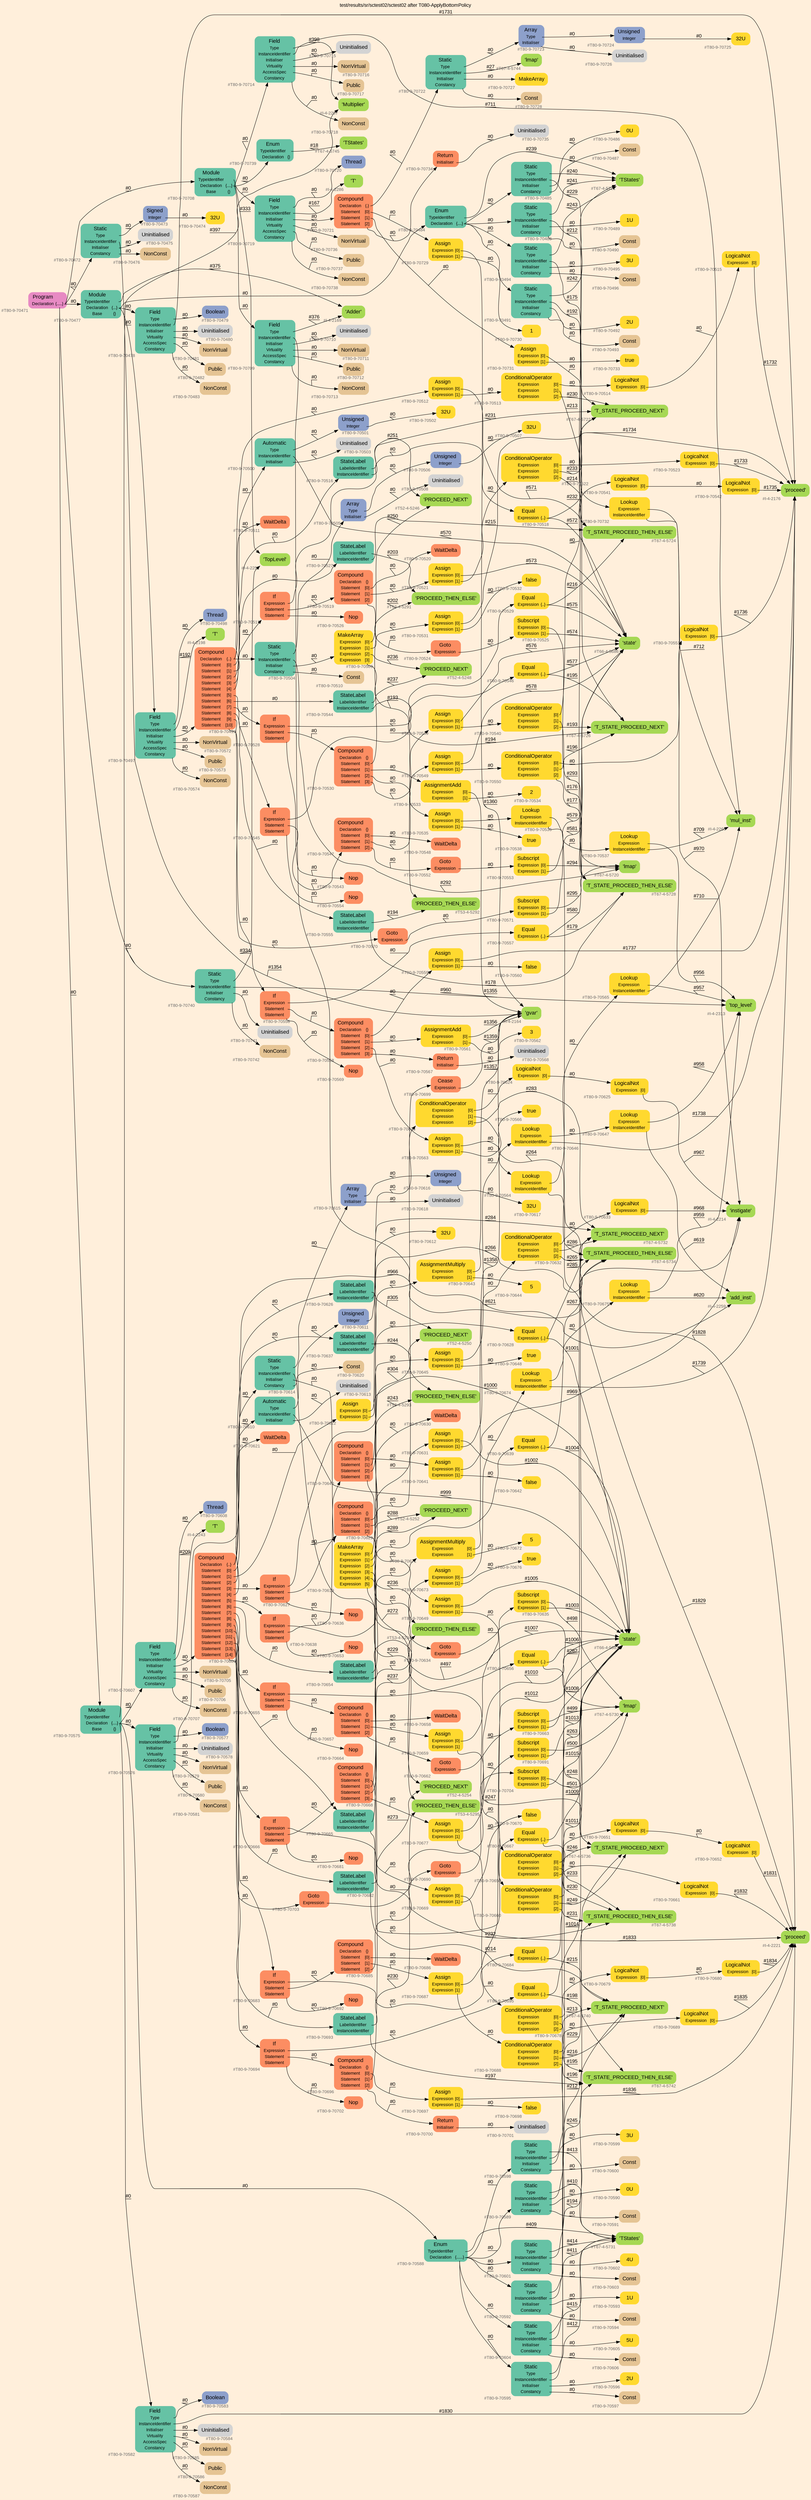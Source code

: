 digraph "test/results/sr/sctest02/sctest02 after T080-ApplyBottomPolicy" {
label = "test/results/sr/sctest02/sctest02 after T080-ApplyBottomPolicy"
labelloc = t
graph [
    rankdir = "LR"
    ranksep = 0.3
    bgcolor = antiquewhite1
    color = black
    fontcolor = black
    fontname = "Arial"
];
node [
    fontname = "Arial"
];
edge [
    fontname = "Arial"
];

// -------------------- node figure --------------------
// -------- block #T80-9-70471 ----------
"#T80-9-70471" [
    fillcolor = "/set28/4"
    xlabel = "#T80-9-70471"
    fontsize = "12"
    fontcolor = grey40
    shape = "plaintext"
    label = <<TABLE BORDER="0" CELLBORDER="0" CELLSPACING="0">
     <TR><TD><FONT COLOR="black" POINT-SIZE="15">Program</FONT></TD></TR>
     <TR><TD><FONT COLOR="black" POINT-SIZE="12">Declaration</FONT></TD><TD PORT="port0"><FONT COLOR="black" POINT-SIZE="12">{.....}</FONT></TD></TR>
    </TABLE>>
    style = "rounded,filled"
];

// -------- block #T80-9-70472 ----------
"#T80-9-70472" [
    fillcolor = "/set28/1"
    xlabel = "#T80-9-70472"
    fontsize = "12"
    fontcolor = grey40
    shape = "plaintext"
    label = <<TABLE BORDER="0" CELLBORDER="0" CELLSPACING="0">
     <TR><TD><FONT COLOR="black" POINT-SIZE="15">Static</FONT></TD></TR>
     <TR><TD><FONT COLOR="black" POINT-SIZE="12">Type</FONT></TD><TD PORT="port0"></TD></TR>
     <TR><TD><FONT COLOR="black" POINT-SIZE="12">InstanceIdentifier</FONT></TD><TD PORT="port1"></TD></TR>
     <TR><TD><FONT COLOR="black" POINT-SIZE="12">Initialiser</FONT></TD><TD PORT="port2"></TD></TR>
     <TR><TD><FONT COLOR="black" POINT-SIZE="12">Constancy</FONT></TD><TD PORT="port3"></TD></TR>
    </TABLE>>
    style = "rounded,filled"
];

// -------- block #T80-9-70473 ----------
"#T80-9-70473" [
    fillcolor = "/set28/3"
    xlabel = "#T80-9-70473"
    fontsize = "12"
    fontcolor = grey40
    shape = "plaintext"
    label = <<TABLE BORDER="0" CELLBORDER="0" CELLSPACING="0">
     <TR><TD><FONT COLOR="black" POINT-SIZE="15">Signed</FONT></TD></TR>
     <TR><TD><FONT COLOR="black" POINT-SIZE="12">Integer</FONT></TD><TD PORT="port0"></TD></TR>
    </TABLE>>
    style = "rounded,filled"
];

// -------- block #T80-9-70474 ----------
"#T80-9-70474" [
    fillcolor = "/set28/6"
    xlabel = "#T80-9-70474"
    fontsize = "12"
    fontcolor = grey40
    shape = "plaintext"
    label = <<TABLE BORDER="0" CELLBORDER="0" CELLSPACING="0">
     <TR><TD><FONT COLOR="black" POINT-SIZE="15">32U</FONT></TD></TR>
    </TABLE>>
    style = "rounded,filled"
];

// -------- block #I-4-2164 ----------
"#I-4-2164" [
    fillcolor = "/set28/5"
    xlabel = "#I-4-2164"
    fontsize = "12"
    fontcolor = grey40
    shape = "plaintext"
    label = <<TABLE BORDER="0" CELLBORDER="0" CELLSPACING="0">
     <TR><TD><FONT COLOR="black" POINT-SIZE="15">'gvar'</FONT></TD></TR>
    </TABLE>>
    style = "rounded,filled"
];

// -------- block #T80-9-70475 ----------
"#T80-9-70475" [
    xlabel = "#T80-9-70475"
    fontsize = "12"
    fontcolor = grey40
    shape = "plaintext"
    label = <<TABLE BORDER="0" CELLBORDER="0" CELLSPACING="0">
     <TR><TD><FONT COLOR="black" POINT-SIZE="15">Uninitialised</FONT></TD></TR>
    </TABLE>>
    style = "rounded,filled"
];

// -------- block #T80-9-70476 ----------
"#T80-9-70476" [
    fillcolor = "/set28/7"
    xlabel = "#T80-9-70476"
    fontsize = "12"
    fontcolor = grey40
    shape = "plaintext"
    label = <<TABLE BORDER="0" CELLBORDER="0" CELLSPACING="0">
     <TR><TD><FONT COLOR="black" POINT-SIZE="15">NonConst</FONT></TD></TR>
    </TABLE>>
    style = "rounded,filled"
];

// -------- block #T80-9-70477 ----------
"#T80-9-70477" [
    fillcolor = "/set28/1"
    xlabel = "#T80-9-70477"
    fontsize = "12"
    fontcolor = grey40
    shape = "plaintext"
    label = <<TABLE BORDER="0" CELLBORDER="0" CELLSPACING="0">
     <TR><TD><FONT COLOR="black" POINT-SIZE="15">Module</FONT></TD></TR>
     <TR><TD><FONT COLOR="black" POINT-SIZE="12">TypeIdentifier</FONT></TD><TD PORT="port0"></TD></TR>
     <TR><TD><FONT COLOR="black" POINT-SIZE="12">Declaration</FONT></TD><TD PORT="port1"><FONT COLOR="black" POINT-SIZE="12">{...}</FONT></TD></TR>
     <TR><TD><FONT COLOR="black" POINT-SIZE="12">Base</FONT></TD><TD PORT="port2"><FONT COLOR="black" POINT-SIZE="12">{}</FONT></TD></TR>
    </TABLE>>
    style = "rounded,filled"
];

// -------- block #I-4-2169 ----------
"#I-4-2169" [
    fillcolor = "/set28/5"
    xlabel = "#I-4-2169"
    fontsize = "12"
    fontcolor = grey40
    shape = "plaintext"
    label = <<TABLE BORDER="0" CELLBORDER="0" CELLSPACING="0">
     <TR><TD><FONT COLOR="black" POINT-SIZE="15">'Adder'</FONT></TD></TR>
    </TABLE>>
    style = "rounded,filled"
];

// -------- block #T80-9-70478 ----------
"#T80-9-70478" [
    fillcolor = "/set28/1"
    xlabel = "#T80-9-70478"
    fontsize = "12"
    fontcolor = grey40
    shape = "plaintext"
    label = <<TABLE BORDER="0" CELLBORDER="0" CELLSPACING="0">
     <TR><TD><FONT COLOR="black" POINT-SIZE="15">Field</FONT></TD></TR>
     <TR><TD><FONT COLOR="black" POINT-SIZE="12">Type</FONT></TD><TD PORT="port0"></TD></TR>
     <TR><TD><FONT COLOR="black" POINT-SIZE="12">InstanceIdentifier</FONT></TD><TD PORT="port1"></TD></TR>
     <TR><TD><FONT COLOR="black" POINT-SIZE="12">Initialiser</FONT></TD><TD PORT="port2"></TD></TR>
     <TR><TD><FONT COLOR="black" POINT-SIZE="12">Virtuality</FONT></TD><TD PORT="port3"></TD></TR>
     <TR><TD><FONT COLOR="black" POINT-SIZE="12">AccessSpec</FONT></TD><TD PORT="port4"></TD></TR>
     <TR><TD><FONT COLOR="black" POINT-SIZE="12">Constancy</FONT></TD><TD PORT="port5"></TD></TR>
    </TABLE>>
    style = "rounded,filled"
];

// -------- block #T80-9-70479 ----------
"#T80-9-70479" [
    fillcolor = "/set28/3"
    xlabel = "#T80-9-70479"
    fontsize = "12"
    fontcolor = grey40
    shape = "plaintext"
    label = <<TABLE BORDER="0" CELLBORDER="0" CELLSPACING="0">
     <TR><TD><FONT COLOR="black" POINT-SIZE="15">Boolean</FONT></TD></TR>
    </TABLE>>
    style = "rounded,filled"
];

// -------- block #I-4-2176 ----------
"#I-4-2176" [
    fillcolor = "/set28/5"
    xlabel = "#I-4-2176"
    fontsize = "12"
    fontcolor = grey40
    shape = "plaintext"
    label = <<TABLE BORDER="0" CELLBORDER="0" CELLSPACING="0">
     <TR><TD><FONT COLOR="black" POINT-SIZE="15">'proceed'</FONT></TD></TR>
    </TABLE>>
    style = "rounded,filled"
];

// -------- block #T80-9-70480 ----------
"#T80-9-70480" [
    xlabel = "#T80-9-70480"
    fontsize = "12"
    fontcolor = grey40
    shape = "plaintext"
    label = <<TABLE BORDER="0" CELLBORDER="0" CELLSPACING="0">
     <TR><TD><FONT COLOR="black" POINT-SIZE="15">Uninitialised</FONT></TD></TR>
    </TABLE>>
    style = "rounded,filled"
];

// -------- block #T80-9-70481 ----------
"#T80-9-70481" [
    fillcolor = "/set28/7"
    xlabel = "#T80-9-70481"
    fontsize = "12"
    fontcolor = grey40
    shape = "plaintext"
    label = <<TABLE BORDER="0" CELLBORDER="0" CELLSPACING="0">
     <TR><TD><FONT COLOR="black" POINT-SIZE="15">NonVirtual</FONT></TD></TR>
    </TABLE>>
    style = "rounded,filled"
];

// -------- block #T80-9-70482 ----------
"#T80-9-70482" [
    fillcolor = "/set28/7"
    xlabel = "#T80-9-70482"
    fontsize = "12"
    fontcolor = grey40
    shape = "plaintext"
    label = <<TABLE BORDER="0" CELLBORDER="0" CELLSPACING="0">
     <TR><TD><FONT COLOR="black" POINT-SIZE="15">Public</FONT></TD></TR>
    </TABLE>>
    style = "rounded,filled"
];

// -------- block #T80-9-70483 ----------
"#T80-9-70483" [
    fillcolor = "/set28/7"
    xlabel = "#T80-9-70483"
    fontsize = "12"
    fontcolor = grey40
    shape = "plaintext"
    label = <<TABLE BORDER="0" CELLBORDER="0" CELLSPACING="0">
     <TR><TD><FONT COLOR="black" POINT-SIZE="15">NonConst</FONT></TD></TR>
    </TABLE>>
    style = "rounded,filled"
];

// -------- block #T80-9-70484 ----------
"#T80-9-70484" [
    fillcolor = "/set28/1"
    xlabel = "#T80-9-70484"
    fontsize = "12"
    fontcolor = grey40
    shape = "plaintext"
    label = <<TABLE BORDER="0" CELLBORDER="0" CELLSPACING="0">
     <TR><TD><FONT COLOR="black" POINT-SIZE="15">Enum</FONT></TD></TR>
     <TR><TD><FONT COLOR="black" POINT-SIZE="12">TypeIdentifier</FONT></TD><TD PORT="port0"></TD></TR>
     <TR><TD><FONT COLOR="black" POINT-SIZE="12">Declaration</FONT></TD><TD PORT="port1"><FONT COLOR="black" POINT-SIZE="12">{....}</FONT></TD></TR>
    </TABLE>>
    style = "rounded,filled"
];

// -------- block #T67-4-5721 ----------
"#T67-4-5721" [
    fillcolor = "/set28/5"
    xlabel = "#T67-4-5721"
    fontsize = "12"
    fontcolor = grey40
    shape = "plaintext"
    label = <<TABLE BORDER="0" CELLBORDER="0" CELLSPACING="0">
     <TR><TD><FONT COLOR="black" POINT-SIZE="15">'TStates'</FONT></TD></TR>
    </TABLE>>
    style = "rounded,filled"
];

// -------- block #T80-9-70485 ----------
"#T80-9-70485" [
    fillcolor = "/set28/1"
    xlabel = "#T80-9-70485"
    fontsize = "12"
    fontcolor = grey40
    shape = "plaintext"
    label = <<TABLE BORDER="0" CELLBORDER="0" CELLSPACING="0">
     <TR><TD><FONT COLOR="black" POINT-SIZE="15">Static</FONT></TD></TR>
     <TR><TD><FONT COLOR="black" POINT-SIZE="12">Type</FONT></TD><TD PORT="port0"></TD></TR>
     <TR><TD><FONT COLOR="black" POINT-SIZE="12">InstanceIdentifier</FONT></TD><TD PORT="port1"></TD></TR>
     <TR><TD><FONT COLOR="black" POINT-SIZE="12">Initialiser</FONT></TD><TD PORT="port2"></TD></TR>
     <TR><TD><FONT COLOR="black" POINT-SIZE="12">Constancy</FONT></TD><TD PORT="port3"></TD></TR>
    </TABLE>>
    style = "rounded,filled"
];

// -------- block #T67-4-5722 ----------
"#T67-4-5722" [
    fillcolor = "/set28/5"
    xlabel = "#T67-4-5722"
    fontsize = "12"
    fontcolor = grey40
    shape = "plaintext"
    label = <<TABLE BORDER="0" CELLBORDER="0" CELLSPACING="0">
     <TR><TD><FONT COLOR="black" POINT-SIZE="15">'T_STATE_PROCEED_NEXT'</FONT></TD></TR>
    </TABLE>>
    style = "rounded,filled"
];

// -------- block #T80-9-70486 ----------
"#T80-9-70486" [
    fillcolor = "/set28/6"
    xlabel = "#T80-9-70486"
    fontsize = "12"
    fontcolor = grey40
    shape = "plaintext"
    label = <<TABLE BORDER="0" CELLBORDER="0" CELLSPACING="0">
     <TR><TD><FONT COLOR="black" POINT-SIZE="15">0U</FONT></TD></TR>
    </TABLE>>
    style = "rounded,filled"
];

// -------- block #T80-9-70487 ----------
"#T80-9-70487" [
    fillcolor = "/set28/7"
    xlabel = "#T80-9-70487"
    fontsize = "12"
    fontcolor = grey40
    shape = "plaintext"
    label = <<TABLE BORDER="0" CELLBORDER="0" CELLSPACING="0">
     <TR><TD><FONT COLOR="black" POINT-SIZE="15">Const</FONT></TD></TR>
    </TABLE>>
    style = "rounded,filled"
];

// -------- block #T80-9-70488 ----------
"#T80-9-70488" [
    fillcolor = "/set28/1"
    xlabel = "#T80-9-70488"
    fontsize = "12"
    fontcolor = grey40
    shape = "plaintext"
    label = <<TABLE BORDER="0" CELLBORDER="0" CELLSPACING="0">
     <TR><TD><FONT COLOR="black" POINT-SIZE="15">Static</FONT></TD></TR>
     <TR><TD><FONT COLOR="black" POINT-SIZE="12">Type</FONT></TD><TD PORT="port0"></TD></TR>
     <TR><TD><FONT COLOR="black" POINT-SIZE="12">InstanceIdentifier</FONT></TD><TD PORT="port1"></TD></TR>
     <TR><TD><FONT COLOR="black" POINT-SIZE="12">Initialiser</FONT></TD><TD PORT="port2"></TD></TR>
     <TR><TD><FONT COLOR="black" POINT-SIZE="12">Constancy</FONT></TD><TD PORT="port3"></TD></TR>
    </TABLE>>
    style = "rounded,filled"
];

// -------- block #T67-4-5724 ----------
"#T67-4-5724" [
    fillcolor = "/set28/5"
    xlabel = "#T67-4-5724"
    fontsize = "12"
    fontcolor = grey40
    shape = "plaintext"
    label = <<TABLE BORDER="0" CELLBORDER="0" CELLSPACING="0">
     <TR><TD><FONT COLOR="black" POINT-SIZE="15">'T_STATE_PROCEED_THEN_ELSE'</FONT></TD></TR>
    </TABLE>>
    style = "rounded,filled"
];

// -------- block #T80-9-70489 ----------
"#T80-9-70489" [
    fillcolor = "/set28/6"
    xlabel = "#T80-9-70489"
    fontsize = "12"
    fontcolor = grey40
    shape = "plaintext"
    label = <<TABLE BORDER="0" CELLBORDER="0" CELLSPACING="0">
     <TR><TD><FONT COLOR="black" POINT-SIZE="15">1U</FONT></TD></TR>
    </TABLE>>
    style = "rounded,filled"
];

// -------- block #T80-9-70490 ----------
"#T80-9-70490" [
    fillcolor = "/set28/7"
    xlabel = "#T80-9-70490"
    fontsize = "12"
    fontcolor = grey40
    shape = "plaintext"
    label = <<TABLE BORDER="0" CELLBORDER="0" CELLSPACING="0">
     <TR><TD><FONT COLOR="black" POINT-SIZE="15">Const</FONT></TD></TR>
    </TABLE>>
    style = "rounded,filled"
];

// -------- block #T80-9-70491 ----------
"#T80-9-70491" [
    fillcolor = "/set28/1"
    xlabel = "#T80-9-70491"
    fontsize = "12"
    fontcolor = grey40
    shape = "plaintext"
    label = <<TABLE BORDER="0" CELLBORDER="0" CELLSPACING="0">
     <TR><TD><FONT COLOR="black" POINT-SIZE="15">Static</FONT></TD></TR>
     <TR><TD><FONT COLOR="black" POINT-SIZE="12">Type</FONT></TD><TD PORT="port0"></TD></TR>
     <TR><TD><FONT COLOR="black" POINT-SIZE="12">InstanceIdentifier</FONT></TD><TD PORT="port1"></TD></TR>
     <TR><TD><FONT COLOR="black" POINT-SIZE="12">Initialiser</FONT></TD><TD PORT="port2"></TD></TR>
     <TR><TD><FONT COLOR="black" POINT-SIZE="12">Constancy</FONT></TD><TD PORT="port3"></TD></TR>
    </TABLE>>
    style = "rounded,filled"
];

// -------- block #T67-4-5726 ----------
"#T67-4-5726" [
    fillcolor = "/set28/5"
    xlabel = "#T67-4-5726"
    fontsize = "12"
    fontcolor = grey40
    shape = "plaintext"
    label = <<TABLE BORDER="0" CELLBORDER="0" CELLSPACING="0">
     <TR><TD><FONT COLOR="black" POINT-SIZE="15">'T_STATE_PROCEED_NEXT'</FONT></TD></TR>
    </TABLE>>
    style = "rounded,filled"
];

// -------- block #T80-9-70492 ----------
"#T80-9-70492" [
    fillcolor = "/set28/6"
    xlabel = "#T80-9-70492"
    fontsize = "12"
    fontcolor = grey40
    shape = "plaintext"
    label = <<TABLE BORDER="0" CELLBORDER="0" CELLSPACING="0">
     <TR><TD><FONT COLOR="black" POINT-SIZE="15">2U</FONT></TD></TR>
    </TABLE>>
    style = "rounded,filled"
];

// -------- block #T80-9-70493 ----------
"#T80-9-70493" [
    fillcolor = "/set28/7"
    xlabel = "#T80-9-70493"
    fontsize = "12"
    fontcolor = grey40
    shape = "plaintext"
    label = <<TABLE BORDER="0" CELLBORDER="0" CELLSPACING="0">
     <TR><TD><FONT COLOR="black" POINT-SIZE="15">Const</FONT></TD></TR>
    </TABLE>>
    style = "rounded,filled"
];

// -------- block #T80-9-70494 ----------
"#T80-9-70494" [
    fillcolor = "/set28/1"
    xlabel = "#T80-9-70494"
    fontsize = "12"
    fontcolor = grey40
    shape = "plaintext"
    label = <<TABLE BORDER="0" CELLBORDER="0" CELLSPACING="0">
     <TR><TD><FONT COLOR="black" POINT-SIZE="15">Static</FONT></TD></TR>
     <TR><TD><FONT COLOR="black" POINT-SIZE="12">Type</FONT></TD><TD PORT="port0"></TD></TR>
     <TR><TD><FONT COLOR="black" POINT-SIZE="12">InstanceIdentifier</FONT></TD><TD PORT="port1"></TD></TR>
     <TR><TD><FONT COLOR="black" POINT-SIZE="12">Initialiser</FONT></TD><TD PORT="port2"></TD></TR>
     <TR><TD><FONT COLOR="black" POINT-SIZE="12">Constancy</FONT></TD><TD PORT="port3"></TD></TR>
    </TABLE>>
    style = "rounded,filled"
];

// -------- block #T67-4-5728 ----------
"#T67-4-5728" [
    fillcolor = "/set28/5"
    xlabel = "#T67-4-5728"
    fontsize = "12"
    fontcolor = grey40
    shape = "plaintext"
    label = <<TABLE BORDER="0" CELLBORDER="0" CELLSPACING="0">
     <TR><TD><FONT COLOR="black" POINT-SIZE="15">'T_STATE_PROCEED_THEN_ELSE'</FONT></TD></TR>
    </TABLE>>
    style = "rounded,filled"
];

// -------- block #T80-9-70495 ----------
"#T80-9-70495" [
    fillcolor = "/set28/6"
    xlabel = "#T80-9-70495"
    fontsize = "12"
    fontcolor = grey40
    shape = "plaintext"
    label = <<TABLE BORDER="0" CELLBORDER="0" CELLSPACING="0">
     <TR><TD><FONT COLOR="black" POINT-SIZE="15">3U</FONT></TD></TR>
    </TABLE>>
    style = "rounded,filled"
];

// -------- block #T80-9-70496 ----------
"#T80-9-70496" [
    fillcolor = "/set28/7"
    xlabel = "#T80-9-70496"
    fontsize = "12"
    fontcolor = grey40
    shape = "plaintext"
    label = <<TABLE BORDER="0" CELLBORDER="0" CELLSPACING="0">
     <TR><TD><FONT COLOR="black" POINT-SIZE="15">Const</FONT></TD></TR>
    </TABLE>>
    style = "rounded,filled"
];

// -------- block #T80-9-70497 ----------
"#T80-9-70497" [
    fillcolor = "/set28/1"
    xlabel = "#T80-9-70497"
    fontsize = "12"
    fontcolor = grey40
    shape = "plaintext"
    label = <<TABLE BORDER="0" CELLBORDER="0" CELLSPACING="0">
     <TR><TD><FONT COLOR="black" POINT-SIZE="15">Field</FONT></TD></TR>
     <TR><TD><FONT COLOR="black" POINT-SIZE="12">Type</FONT></TD><TD PORT="port0"></TD></TR>
     <TR><TD><FONT COLOR="black" POINT-SIZE="12">InstanceIdentifier</FONT></TD><TD PORT="port1"></TD></TR>
     <TR><TD><FONT COLOR="black" POINT-SIZE="12">Initialiser</FONT></TD><TD PORT="port2"></TD></TR>
     <TR><TD><FONT COLOR="black" POINT-SIZE="12">Virtuality</FONT></TD><TD PORT="port3"></TD></TR>
     <TR><TD><FONT COLOR="black" POINT-SIZE="12">AccessSpec</FONT></TD><TD PORT="port4"></TD></TR>
     <TR><TD><FONT COLOR="black" POINT-SIZE="12">Constancy</FONT></TD><TD PORT="port5"></TD></TR>
    </TABLE>>
    style = "rounded,filled"
];

// -------- block #T80-9-70498 ----------
"#T80-9-70498" [
    fillcolor = "/set28/3"
    xlabel = "#T80-9-70498"
    fontsize = "12"
    fontcolor = grey40
    shape = "plaintext"
    label = <<TABLE BORDER="0" CELLBORDER="0" CELLSPACING="0">
     <TR><TD><FONT COLOR="black" POINT-SIZE="15">Thread</FONT></TD></TR>
    </TABLE>>
    style = "rounded,filled"
];

// -------- block #I-4-2198 ----------
"#I-4-2198" [
    fillcolor = "/set28/5"
    xlabel = "#I-4-2198"
    fontsize = "12"
    fontcolor = grey40
    shape = "plaintext"
    label = <<TABLE BORDER="0" CELLBORDER="0" CELLSPACING="0">
     <TR><TD><FONT COLOR="black" POINT-SIZE="15">'T'</FONT></TD></TR>
    </TABLE>>
    style = "rounded,filled"
];

// -------- block #T80-9-70499 ----------
"#T80-9-70499" [
    fillcolor = "/set28/2"
    xlabel = "#T80-9-70499"
    fontsize = "12"
    fontcolor = grey40
    shape = "plaintext"
    label = <<TABLE BORDER="0" CELLBORDER="0" CELLSPACING="0">
     <TR><TD><FONT COLOR="black" POINT-SIZE="15">Compound</FONT></TD></TR>
     <TR><TD><FONT COLOR="black" POINT-SIZE="12">Declaration</FONT></TD><TD PORT="port0"><FONT COLOR="black" POINT-SIZE="12">{..}</FONT></TD></TR>
     <TR><TD><FONT COLOR="black" POINT-SIZE="12">Statement</FONT></TD><TD PORT="port1"><FONT COLOR="black" POINT-SIZE="12">[0]</FONT></TD></TR>
     <TR><TD><FONT COLOR="black" POINT-SIZE="12">Statement</FONT></TD><TD PORT="port2"><FONT COLOR="black" POINT-SIZE="12">[1]</FONT></TD></TR>
     <TR><TD><FONT COLOR="black" POINT-SIZE="12">Statement</FONT></TD><TD PORT="port3"><FONT COLOR="black" POINT-SIZE="12">[2]</FONT></TD></TR>
     <TR><TD><FONT COLOR="black" POINT-SIZE="12">Statement</FONT></TD><TD PORT="port4"><FONT COLOR="black" POINT-SIZE="12">[3]</FONT></TD></TR>
     <TR><TD><FONT COLOR="black" POINT-SIZE="12">Statement</FONT></TD><TD PORT="port5"><FONT COLOR="black" POINT-SIZE="12">[4]</FONT></TD></TR>
     <TR><TD><FONT COLOR="black" POINT-SIZE="12">Statement</FONT></TD><TD PORT="port6"><FONT COLOR="black" POINT-SIZE="12">[5]</FONT></TD></TR>
     <TR><TD><FONT COLOR="black" POINT-SIZE="12">Statement</FONT></TD><TD PORT="port7"><FONT COLOR="black" POINT-SIZE="12">[6]</FONT></TD></TR>
     <TR><TD><FONT COLOR="black" POINT-SIZE="12">Statement</FONT></TD><TD PORT="port8"><FONT COLOR="black" POINT-SIZE="12">[7]</FONT></TD></TR>
     <TR><TD><FONT COLOR="black" POINT-SIZE="12">Statement</FONT></TD><TD PORT="port9"><FONT COLOR="black" POINT-SIZE="12">[8]</FONT></TD></TR>
     <TR><TD><FONT COLOR="black" POINT-SIZE="12">Statement</FONT></TD><TD PORT="port10"><FONT COLOR="black" POINT-SIZE="12">[9]</FONT></TD></TR>
     <TR><TD><FONT COLOR="black" POINT-SIZE="12">Statement</FONT></TD><TD PORT="port11"><FONT COLOR="black" POINT-SIZE="12">[10]</FONT></TD></TR>
    </TABLE>>
    style = "rounded,filled"
];

// -------- block #T80-9-70500 ----------
"#T80-9-70500" [
    fillcolor = "/set28/1"
    xlabel = "#T80-9-70500"
    fontsize = "12"
    fontcolor = grey40
    shape = "plaintext"
    label = <<TABLE BORDER="0" CELLBORDER="0" CELLSPACING="0">
     <TR><TD><FONT COLOR="black" POINT-SIZE="15">Automatic</FONT></TD></TR>
     <TR><TD><FONT COLOR="black" POINT-SIZE="12">Type</FONT></TD><TD PORT="port0"></TD></TR>
     <TR><TD><FONT COLOR="black" POINT-SIZE="12">InstanceIdentifier</FONT></TD><TD PORT="port1"></TD></TR>
     <TR><TD><FONT COLOR="black" POINT-SIZE="12">Initialiser</FONT></TD><TD PORT="port2"></TD></TR>
    </TABLE>>
    style = "rounded,filled"
];

// -------- block #T80-9-70501 ----------
"#T80-9-70501" [
    fillcolor = "/set28/3"
    xlabel = "#T80-9-70501"
    fontsize = "12"
    fontcolor = grey40
    shape = "plaintext"
    label = <<TABLE BORDER="0" CELLBORDER="0" CELLSPACING="0">
     <TR><TD><FONT COLOR="black" POINT-SIZE="15">Unsigned</FONT></TD></TR>
     <TR><TD><FONT COLOR="black" POINT-SIZE="12">Integer</FONT></TD><TD PORT="port0"></TD></TR>
    </TABLE>>
    style = "rounded,filled"
];

// -------- block #T80-9-70502 ----------
"#T80-9-70502" [
    fillcolor = "/set28/6"
    xlabel = "#T80-9-70502"
    fontsize = "12"
    fontcolor = grey40
    shape = "plaintext"
    label = <<TABLE BORDER="0" CELLBORDER="0" CELLSPACING="0">
     <TR><TD><FONT COLOR="black" POINT-SIZE="15">32U</FONT></TD></TR>
    </TABLE>>
    style = "rounded,filled"
];

// -------- block #T66-4-5686 ----------
"#T66-4-5686" [
    fillcolor = "/set28/5"
    xlabel = "#T66-4-5686"
    fontsize = "12"
    fontcolor = grey40
    shape = "plaintext"
    label = <<TABLE BORDER="0" CELLBORDER="0" CELLSPACING="0">
     <TR><TD><FONT COLOR="black" POINT-SIZE="15">'state'</FONT></TD></TR>
    </TABLE>>
    style = "rounded,filled"
];

// -------- block #T80-9-70503 ----------
"#T80-9-70503" [
    xlabel = "#T80-9-70503"
    fontsize = "12"
    fontcolor = grey40
    shape = "plaintext"
    label = <<TABLE BORDER="0" CELLBORDER="0" CELLSPACING="0">
     <TR><TD><FONT COLOR="black" POINT-SIZE="15">Uninitialised</FONT></TD></TR>
    </TABLE>>
    style = "rounded,filled"
];

// -------- block #T80-9-70504 ----------
"#T80-9-70504" [
    fillcolor = "/set28/1"
    xlabel = "#T80-9-70504"
    fontsize = "12"
    fontcolor = grey40
    shape = "plaintext"
    label = <<TABLE BORDER="0" CELLBORDER="0" CELLSPACING="0">
     <TR><TD><FONT COLOR="black" POINT-SIZE="15">Static</FONT></TD></TR>
     <TR><TD><FONT COLOR="black" POINT-SIZE="12">Type</FONT></TD><TD PORT="port0"></TD></TR>
     <TR><TD><FONT COLOR="black" POINT-SIZE="12">InstanceIdentifier</FONT></TD><TD PORT="port1"></TD></TR>
     <TR><TD><FONT COLOR="black" POINT-SIZE="12">Initialiser</FONT></TD><TD PORT="port2"></TD></TR>
     <TR><TD><FONT COLOR="black" POINT-SIZE="12">Constancy</FONT></TD><TD PORT="port3"></TD></TR>
    </TABLE>>
    style = "rounded,filled"
];

// -------- block #T80-9-70505 ----------
"#T80-9-70505" [
    fillcolor = "/set28/3"
    xlabel = "#T80-9-70505"
    fontsize = "12"
    fontcolor = grey40
    shape = "plaintext"
    label = <<TABLE BORDER="0" CELLBORDER="0" CELLSPACING="0">
     <TR><TD><FONT COLOR="black" POINT-SIZE="15">Array</FONT></TD></TR>
     <TR><TD><FONT COLOR="black" POINT-SIZE="12">Type</FONT></TD><TD PORT="port0"></TD></TR>
     <TR><TD><FONT COLOR="black" POINT-SIZE="12">Initialiser</FONT></TD><TD PORT="port1"></TD></TR>
    </TABLE>>
    style = "rounded,filled"
];

// -------- block #T80-9-70506 ----------
"#T80-9-70506" [
    fillcolor = "/set28/3"
    xlabel = "#T80-9-70506"
    fontsize = "12"
    fontcolor = grey40
    shape = "plaintext"
    label = <<TABLE BORDER="0" CELLBORDER="0" CELLSPACING="0">
     <TR><TD><FONT COLOR="black" POINT-SIZE="15">Unsigned</FONT></TD></TR>
     <TR><TD><FONT COLOR="black" POINT-SIZE="12">Integer</FONT></TD><TD PORT="port0"></TD></TR>
    </TABLE>>
    style = "rounded,filled"
];

// -------- block #T80-9-70507 ----------
"#T80-9-70507" [
    fillcolor = "/set28/6"
    xlabel = "#T80-9-70507"
    fontsize = "12"
    fontcolor = grey40
    shape = "plaintext"
    label = <<TABLE BORDER="0" CELLBORDER="0" CELLSPACING="0">
     <TR><TD><FONT COLOR="black" POINT-SIZE="15">32U</FONT></TD></TR>
    </TABLE>>
    style = "rounded,filled"
];

// -------- block #T80-9-70508 ----------
"#T80-9-70508" [
    xlabel = "#T80-9-70508"
    fontsize = "12"
    fontcolor = grey40
    shape = "plaintext"
    label = <<TABLE BORDER="0" CELLBORDER="0" CELLSPACING="0">
     <TR><TD><FONT COLOR="black" POINT-SIZE="15">Uninitialised</FONT></TD></TR>
    </TABLE>>
    style = "rounded,filled"
];

// -------- block #T67-4-5720 ----------
"#T67-4-5720" [
    fillcolor = "/set28/5"
    xlabel = "#T67-4-5720"
    fontsize = "12"
    fontcolor = grey40
    shape = "plaintext"
    label = <<TABLE BORDER="0" CELLBORDER="0" CELLSPACING="0">
     <TR><TD><FONT COLOR="black" POINT-SIZE="15">'lmap'</FONT></TD></TR>
    </TABLE>>
    style = "rounded,filled"
];

// -------- block #T80-9-70509 ----------
"#T80-9-70509" [
    fillcolor = "/set28/6"
    xlabel = "#T80-9-70509"
    fontsize = "12"
    fontcolor = grey40
    shape = "plaintext"
    label = <<TABLE BORDER="0" CELLBORDER="0" CELLSPACING="0">
     <TR><TD><FONT COLOR="black" POINT-SIZE="15">MakeArray</FONT></TD></TR>
     <TR><TD><FONT COLOR="black" POINT-SIZE="12">Expression</FONT></TD><TD PORT="port0"><FONT COLOR="black" POINT-SIZE="12">[0]</FONT></TD></TR>
     <TR><TD><FONT COLOR="black" POINT-SIZE="12">Expression</FONT></TD><TD PORT="port1"><FONT COLOR="black" POINT-SIZE="12">[1]</FONT></TD></TR>
     <TR><TD><FONT COLOR="black" POINT-SIZE="12">Expression</FONT></TD><TD PORT="port2"><FONT COLOR="black" POINT-SIZE="12">[2]</FONT></TD></TR>
     <TR><TD><FONT COLOR="black" POINT-SIZE="12">Expression</FONT></TD><TD PORT="port3"><FONT COLOR="black" POINT-SIZE="12">[3]</FONT></TD></TR>
    </TABLE>>
    style = "rounded,filled"
];

// -------- block #T52-4-5246 ----------
"#T52-4-5246" [
    fillcolor = "/set28/5"
    xlabel = "#T52-4-5246"
    fontsize = "12"
    fontcolor = grey40
    shape = "plaintext"
    label = <<TABLE BORDER="0" CELLBORDER="0" CELLSPACING="0">
     <TR><TD><FONT COLOR="black" POINT-SIZE="15">'PROCEED_NEXT'</FONT></TD></TR>
    </TABLE>>
    style = "rounded,filled"
];

// -------- block #T53-4-5291 ----------
"#T53-4-5291" [
    fillcolor = "/set28/5"
    xlabel = "#T53-4-5291"
    fontsize = "12"
    fontcolor = grey40
    shape = "plaintext"
    label = <<TABLE BORDER="0" CELLBORDER="0" CELLSPACING="0">
     <TR><TD><FONT COLOR="black" POINT-SIZE="15">'PROCEED_THEN_ELSE'</FONT></TD></TR>
    </TABLE>>
    style = "rounded,filled"
];

// -------- block #T52-4-5248 ----------
"#T52-4-5248" [
    fillcolor = "/set28/5"
    xlabel = "#T52-4-5248"
    fontsize = "12"
    fontcolor = grey40
    shape = "plaintext"
    label = <<TABLE BORDER="0" CELLBORDER="0" CELLSPACING="0">
     <TR><TD><FONT COLOR="black" POINT-SIZE="15">'PROCEED_NEXT'</FONT></TD></TR>
    </TABLE>>
    style = "rounded,filled"
];

// -------- block #T53-4-5292 ----------
"#T53-4-5292" [
    fillcolor = "/set28/5"
    xlabel = "#T53-4-5292"
    fontsize = "12"
    fontcolor = grey40
    shape = "plaintext"
    label = <<TABLE BORDER="0" CELLBORDER="0" CELLSPACING="0">
     <TR><TD><FONT COLOR="black" POINT-SIZE="15">'PROCEED_THEN_ELSE'</FONT></TD></TR>
    </TABLE>>
    style = "rounded,filled"
];

// -------- block #T80-9-70510 ----------
"#T80-9-70510" [
    fillcolor = "/set28/7"
    xlabel = "#T80-9-70510"
    fontsize = "12"
    fontcolor = grey40
    shape = "plaintext"
    label = <<TABLE BORDER="0" CELLBORDER="0" CELLSPACING="0">
     <TR><TD><FONT COLOR="black" POINT-SIZE="15">Const</FONT></TD></TR>
    </TABLE>>
    style = "rounded,filled"
];

// -------- block #T80-9-70511 ----------
"#T80-9-70511" [
    fillcolor = "/set28/2"
    xlabel = "#T80-9-70511"
    fontsize = "12"
    fontcolor = grey40
    shape = "plaintext"
    label = <<TABLE BORDER="0" CELLBORDER="0" CELLSPACING="0">
     <TR><TD><FONT COLOR="black" POINT-SIZE="15">WaitDelta</FONT></TD></TR>
    </TABLE>>
    style = "rounded,filled"
];

// -------- block #T80-9-70512 ----------
"#T80-9-70512" [
    fillcolor = "/set28/6"
    xlabel = "#T80-9-70512"
    fontsize = "12"
    fontcolor = grey40
    shape = "plaintext"
    label = <<TABLE BORDER="0" CELLBORDER="0" CELLSPACING="0">
     <TR><TD><FONT COLOR="black" POINT-SIZE="15">Assign</FONT></TD></TR>
     <TR><TD><FONT COLOR="black" POINT-SIZE="12">Expression</FONT></TD><TD PORT="port0"><FONT COLOR="black" POINT-SIZE="12">[0]</FONT></TD></TR>
     <TR><TD><FONT COLOR="black" POINT-SIZE="12">Expression</FONT></TD><TD PORT="port1"><FONT COLOR="black" POINT-SIZE="12">[1]</FONT></TD></TR>
    </TABLE>>
    style = "rounded,filled"
];

// -------- block #T80-9-70513 ----------
"#T80-9-70513" [
    fillcolor = "/set28/6"
    xlabel = "#T80-9-70513"
    fontsize = "12"
    fontcolor = grey40
    shape = "plaintext"
    label = <<TABLE BORDER="0" CELLBORDER="0" CELLSPACING="0">
     <TR><TD><FONT COLOR="black" POINT-SIZE="15">ConditionalOperator</FONT></TD></TR>
     <TR><TD><FONT COLOR="black" POINT-SIZE="12">Expression</FONT></TD><TD PORT="port0"><FONT COLOR="black" POINT-SIZE="12">[0]</FONT></TD></TR>
     <TR><TD><FONT COLOR="black" POINT-SIZE="12">Expression</FONT></TD><TD PORT="port1"><FONT COLOR="black" POINT-SIZE="12">[1]</FONT></TD></TR>
     <TR><TD><FONT COLOR="black" POINT-SIZE="12">Expression</FONT></TD><TD PORT="port2"><FONT COLOR="black" POINT-SIZE="12">[2]</FONT></TD></TR>
    </TABLE>>
    style = "rounded,filled"
];

// -------- block #T80-9-70514 ----------
"#T80-9-70514" [
    fillcolor = "/set28/6"
    xlabel = "#T80-9-70514"
    fontsize = "12"
    fontcolor = grey40
    shape = "plaintext"
    label = <<TABLE BORDER="0" CELLBORDER="0" CELLSPACING="0">
     <TR><TD><FONT COLOR="black" POINT-SIZE="15">LogicalNot</FONT></TD></TR>
     <TR><TD><FONT COLOR="black" POINT-SIZE="12">Expression</FONT></TD><TD PORT="port0"><FONT COLOR="black" POINT-SIZE="12">[0]</FONT></TD></TR>
    </TABLE>>
    style = "rounded,filled"
];

// -------- block #T80-9-70515 ----------
"#T80-9-70515" [
    fillcolor = "/set28/6"
    xlabel = "#T80-9-70515"
    fontsize = "12"
    fontcolor = grey40
    shape = "plaintext"
    label = <<TABLE BORDER="0" CELLBORDER="0" CELLSPACING="0">
     <TR><TD><FONT COLOR="black" POINT-SIZE="15">LogicalNot</FONT></TD></TR>
     <TR><TD><FONT COLOR="black" POINT-SIZE="12">Expression</FONT></TD><TD PORT="port0"><FONT COLOR="black" POINT-SIZE="12">[0]</FONT></TD></TR>
    </TABLE>>
    style = "rounded,filled"
];

// -------- block #T80-9-70516 ----------
"#T80-9-70516" [
    fillcolor = "/set28/1"
    xlabel = "#T80-9-70516"
    fontsize = "12"
    fontcolor = grey40
    shape = "plaintext"
    label = <<TABLE BORDER="0" CELLBORDER="0" CELLSPACING="0">
     <TR><TD><FONT COLOR="black" POINT-SIZE="15">StateLabel</FONT></TD></TR>
     <TR><TD><FONT COLOR="black" POINT-SIZE="12">LabelIdentifier</FONT></TD><TD PORT="port0"></TD></TR>
     <TR><TD><FONT COLOR="black" POINT-SIZE="12">InstanceIdentifier</FONT></TD><TD PORT="port1"></TD></TR>
    </TABLE>>
    style = "rounded,filled"
];

// -------- block #T80-9-70517 ----------
"#T80-9-70517" [
    fillcolor = "/set28/2"
    xlabel = "#T80-9-70517"
    fontsize = "12"
    fontcolor = grey40
    shape = "plaintext"
    label = <<TABLE BORDER="0" CELLBORDER="0" CELLSPACING="0">
     <TR><TD><FONT COLOR="black" POINT-SIZE="15">If</FONT></TD></TR>
     <TR><TD><FONT COLOR="black" POINT-SIZE="12">Expression</FONT></TD><TD PORT="port0"></TD></TR>
     <TR><TD><FONT COLOR="black" POINT-SIZE="12">Statement</FONT></TD><TD PORT="port1"></TD></TR>
     <TR><TD><FONT COLOR="black" POINT-SIZE="12">Statement</FONT></TD><TD PORT="port2"></TD></TR>
    </TABLE>>
    style = "rounded,filled"
];

// -------- block #T80-9-70518 ----------
"#T80-9-70518" [
    fillcolor = "/set28/6"
    xlabel = "#T80-9-70518"
    fontsize = "12"
    fontcolor = grey40
    shape = "plaintext"
    label = <<TABLE BORDER="0" CELLBORDER="0" CELLSPACING="0">
     <TR><TD><FONT COLOR="black" POINT-SIZE="15">Equal</FONT></TD></TR>
     <TR><TD><FONT COLOR="black" POINT-SIZE="12">Expression</FONT></TD><TD PORT="port0"><FONT COLOR="black" POINT-SIZE="12">{..}</FONT></TD></TR>
    </TABLE>>
    style = "rounded,filled"
];

// -------- block #T80-9-70519 ----------
"#T80-9-70519" [
    fillcolor = "/set28/2"
    xlabel = "#T80-9-70519"
    fontsize = "12"
    fontcolor = grey40
    shape = "plaintext"
    label = <<TABLE BORDER="0" CELLBORDER="0" CELLSPACING="0">
     <TR><TD><FONT COLOR="black" POINT-SIZE="15">Compound</FONT></TD></TR>
     <TR><TD><FONT COLOR="black" POINT-SIZE="12">Declaration</FONT></TD><TD PORT="port0"><FONT COLOR="black" POINT-SIZE="12">{}</FONT></TD></TR>
     <TR><TD><FONT COLOR="black" POINT-SIZE="12">Statement</FONT></TD><TD PORT="port1"><FONT COLOR="black" POINT-SIZE="12">[0]</FONT></TD></TR>
     <TR><TD><FONT COLOR="black" POINT-SIZE="12">Statement</FONT></TD><TD PORT="port2"><FONT COLOR="black" POINT-SIZE="12">[1]</FONT></TD></TR>
     <TR><TD><FONT COLOR="black" POINT-SIZE="12">Statement</FONT></TD><TD PORT="port3"><FONT COLOR="black" POINT-SIZE="12">[2]</FONT></TD></TR>
    </TABLE>>
    style = "rounded,filled"
];

// -------- block #T80-9-70520 ----------
"#T80-9-70520" [
    fillcolor = "/set28/2"
    xlabel = "#T80-9-70520"
    fontsize = "12"
    fontcolor = grey40
    shape = "plaintext"
    label = <<TABLE BORDER="0" CELLBORDER="0" CELLSPACING="0">
     <TR><TD><FONT COLOR="black" POINT-SIZE="15">WaitDelta</FONT></TD></TR>
    </TABLE>>
    style = "rounded,filled"
];

// -------- block #T80-9-70521 ----------
"#T80-9-70521" [
    fillcolor = "/set28/6"
    xlabel = "#T80-9-70521"
    fontsize = "12"
    fontcolor = grey40
    shape = "plaintext"
    label = <<TABLE BORDER="0" CELLBORDER="0" CELLSPACING="0">
     <TR><TD><FONT COLOR="black" POINT-SIZE="15">Assign</FONT></TD></TR>
     <TR><TD><FONT COLOR="black" POINT-SIZE="12">Expression</FONT></TD><TD PORT="port0"><FONT COLOR="black" POINT-SIZE="12">[0]</FONT></TD></TR>
     <TR><TD><FONT COLOR="black" POINT-SIZE="12">Expression</FONT></TD><TD PORT="port1"><FONT COLOR="black" POINT-SIZE="12">[1]</FONT></TD></TR>
    </TABLE>>
    style = "rounded,filled"
];

// -------- block #T80-9-70522 ----------
"#T80-9-70522" [
    fillcolor = "/set28/6"
    xlabel = "#T80-9-70522"
    fontsize = "12"
    fontcolor = grey40
    shape = "plaintext"
    label = <<TABLE BORDER="0" CELLBORDER="0" CELLSPACING="0">
     <TR><TD><FONT COLOR="black" POINT-SIZE="15">ConditionalOperator</FONT></TD></TR>
     <TR><TD><FONT COLOR="black" POINT-SIZE="12">Expression</FONT></TD><TD PORT="port0"><FONT COLOR="black" POINT-SIZE="12">[0]</FONT></TD></TR>
     <TR><TD><FONT COLOR="black" POINT-SIZE="12">Expression</FONT></TD><TD PORT="port1"><FONT COLOR="black" POINT-SIZE="12">[1]</FONT></TD></TR>
     <TR><TD><FONT COLOR="black" POINT-SIZE="12">Expression</FONT></TD><TD PORT="port2"><FONT COLOR="black" POINT-SIZE="12">[2]</FONT></TD></TR>
    </TABLE>>
    style = "rounded,filled"
];

// -------- block #T80-9-70523 ----------
"#T80-9-70523" [
    fillcolor = "/set28/6"
    xlabel = "#T80-9-70523"
    fontsize = "12"
    fontcolor = grey40
    shape = "plaintext"
    label = <<TABLE BORDER="0" CELLBORDER="0" CELLSPACING="0">
     <TR><TD><FONT COLOR="black" POINT-SIZE="15">LogicalNot</FONT></TD></TR>
     <TR><TD><FONT COLOR="black" POINT-SIZE="12">Expression</FONT></TD><TD PORT="port0"><FONT COLOR="black" POINT-SIZE="12">[0]</FONT></TD></TR>
    </TABLE>>
    style = "rounded,filled"
];

// -------- block #T80-9-70524 ----------
"#T80-9-70524" [
    fillcolor = "/set28/2"
    xlabel = "#T80-9-70524"
    fontsize = "12"
    fontcolor = grey40
    shape = "plaintext"
    label = <<TABLE BORDER="0" CELLBORDER="0" CELLSPACING="0">
     <TR><TD><FONT COLOR="black" POINT-SIZE="15">Goto</FONT></TD></TR>
     <TR><TD><FONT COLOR="black" POINT-SIZE="12">Expression</FONT></TD><TD PORT="port0"></TD></TR>
    </TABLE>>
    style = "rounded,filled"
];

// -------- block #T80-9-70525 ----------
"#T80-9-70525" [
    fillcolor = "/set28/6"
    xlabel = "#T80-9-70525"
    fontsize = "12"
    fontcolor = grey40
    shape = "plaintext"
    label = <<TABLE BORDER="0" CELLBORDER="0" CELLSPACING="0">
     <TR><TD><FONT COLOR="black" POINT-SIZE="15">Subscript</FONT></TD></TR>
     <TR><TD><FONT COLOR="black" POINT-SIZE="12">Expression</FONT></TD><TD PORT="port0"><FONT COLOR="black" POINT-SIZE="12">[0]</FONT></TD></TR>
     <TR><TD><FONT COLOR="black" POINT-SIZE="12">Expression</FONT></TD><TD PORT="port1"><FONT COLOR="black" POINT-SIZE="12">[1]</FONT></TD></TR>
    </TABLE>>
    style = "rounded,filled"
];

// -------- block #T80-9-70526 ----------
"#T80-9-70526" [
    fillcolor = "/set28/2"
    xlabel = "#T80-9-70526"
    fontsize = "12"
    fontcolor = grey40
    shape = "plaintext"
    label = <<TABLE BORDER="0" CELLBORDER="0" CELLSPACING="0">
     <TR><TD><FONT COLOR="black" POINT-SIZE="15">Nop</FONT></TD></TR>
    </TABLE>>
    style = "rounded,filled"
];

// -------- block #T80-9-70527 ----------
"#T80-9-70527" [
    fillcolor = "/set28/1"
    xlabel = "#T80-9-70527"
    fontsize = "12"
    fontcolor = grey40
    shape = "plaintext"
    label = <<TABLE BORDER="0" CELLBORDER="0" CELLSPACING="0">
     <TR><TD><FONT COLOR="black" POINT-SIZE="15">StateLabel</FONT></TD></TR>
     <TR><TD><FONT COLOR="black" POINT-SIZE="12">LabelIdentifier</FONT></TD><TD PORT="port0"></TD></TR>
     <TR><TD><FONT COLOR="black" POINT-SIZE="12">InstanceIdentifier</FONT></TD><TD PORT="port1"></TD></TR>
    </TABLE>>
    style = "rounded,filled"
];

// -------- block #T80-9-70528 ----------
"#T80-9-70528" [
    fillcolor = "/set28/2"
    xlabel = "#T80-9-70528"
    fontsize = "12"
    fontcolor = grey40
    shape = "plaintext"
    label = <<TABLE BORDER="0" CELLBORDER="0" CELLSPACING="0">
     <TR><TD><FONT COLOR="black" POINT-SIZE="15">If</FONT></TD></TR>
     <TR><TD><FONT COLOR="black" POINT-SIZE="12">Expression</FONT></TD><TD PORT="port0"></TD></TR>
     <TR><TD><FONT COLOR="black" POINT-SIZE="12">Statement</FONT></TD><TD PORT="port1"></TD></TR>
     <TR><TD><FONT COLOR="black" POINT-SIZE="12">Statement</FONT></TD><TD PORT="port2"></TD></TR>
    </TABLE>>
    style = "rounded,filled"
];

// -------- block #T80-9-70529 ----------
"#T80-9-70529" [
    fillcolor = "/set28/6"
    xlabel = "#T80-9-70529"
    fontsize = "12"
    fontcolor = grey40
    shape = "plaintext"
    label = <<TABLE BORDER="0" CELLBORDER="0" CELLSPACING="0">
     <TR><TD><FONT COLOR="black" POINT-SIZE="15">Equal</FONT></TD></TR>
     <TR><TD><FONT COLOR="black" POINT-SIZE="12">Expression</FONT></TD><TD PORT="port0"><FONT COLOR="black" POINT-SIZE="12">{..}</FONT></TD></TR>
    </TABLE>>
    style = "rounded,filled"
];

// -------- block #T80-9-70530 ----------
"#T80-9-70530" [
    fillcolor = "/set28/2"
    xlabel = "#T80-9-70530"
    fontsize = "12"
    fontcolor = grey40
    shape = "plaintext"
    label = <<TABLE BORDER="0" CELLBORDER="0" CELLSPACING="0">
     <TR><TD><FONT COLOR="black" POINT-SIZE="15">Compound</FONT></TD></TR>
     <TR><TD><FONT COLOR="black" POINT-SIZE="12">Declaration</FONT></TD><TD PORT="port0"><FONT COLOR="black" POINT-SIZE="12">{}</FONT></TD></TR>
     <TR><TD><FONT COLOR="black" POINT-SIZE="12">Statement</FONT></TD><TD PORT="port1"><FONT COLOR="black" POINT-SIZE="12">[0]</FONT></TD></TR>
     <TR><TD><FONT COLOR="black" POINT-SIZE="12">Statement</FONT></TD><TD PORT="port2"><FONT COLOR="black" POINT-SIZE="12">[1]</FONT></TD></TR>
     <TR><TD><FONT COLOR="black" POINT-SIZE="12">Statement</FONT></TD><TD PORT="port3"><FONT COLOR="black" POINT-SIZE="12">[2]</FONT></TD></TR>
     <TR><TD><FONT COLOR="black" POINT-SIZE="12">Statement</FONT></TD><TD PORT="port4"><FONT COLOR="black" POINT-SIZE="12">[3]</FONT></TD></TR>
    </TABLE>>
    style = "rounded,filled"
];

// -------- block #T80-9-70531 ----------
"#T80-9-70531" [
    fillcolor = "/set28/6"
    xlabel = "#T80-9-70531"
    fontsize = "12"
    fontcolor = grey40
    shape = "plaintext"
    label = <<TABLE BORDER="0" CELLBORDER="0" CELLSPACING="0">
     <TR><TD><FONT COLOR="black" POINT-SIZE="15">Assign</FONT></TD></TR>
     <TR><TD><FONT COLOR="black" POINT-SIZE="12">Expression</FONT></TD><TD PORT="port0"><FONT COLOR="black" POINT-SIZE="12">[0]</FONT></TD></TR>
     <TR><TD><FONT COLOR="black" POINT-SIZE="12">Expression</FONT></TD><TD PORT="port1"><FONT COLOR="black" POINT-SIZE="12">[1]</FONT></TD></TR>
    </TABLE>>
    style = "rounded,filled"
];

// -------- block #T80-9-70532 ----------
"#T80-9-70532" [
    fillcolor = "/set28/6"
    xlabel = "#T80-9-70532"
    fontsize = "12"
    fontcolor = grey40
    shape = "plaintext"
    label = <<TABLE BORDER="0" CELLBORDER="0" CELLSPACING="0">
     <TR><TD><FONT COLOR="black" POINT-SIZE="15">false</FONT></TD></TR>
    </TABLE>>
    style = "rounded,filled"
];

// -------- block #T80-9-70533 ----------
"#T80-9-70533" [
    fillcolor = "/set28/6"
    xlabel = "#T80-9-70533"
    fontsize = "12"
    fontcolor = grey40
    shape = "plaintext"
    label = <<TABLE BORDER="0" CELLBORDER="0" CELLSPACING="0">
     <TR><TD><FONT COLOR="black" POINT-SIZE="15">AssignmentAdd</FONT></TD></TR>
     <TR><TD><FONT COLOR="black" POINT-SIZE="12">Expression</FONT></TD><TD PORT="port0"><FONT COLOR="black" POINT-SIZE="12">[0]</FONT></TD></TR>
     <TR><TD><FONT COLOR="black" POINT-SIZE="12">Expression</FONT></TD><TD PORT="port1"><FONT COLOR="black" POINT-SIZE="12">[1]</FONT></TD></TR>
    </TABLE>>
    style = "rounded,filled"
];

// -------- block #T80-9-70534 ----------
"#T80-9-70534" [
    fillcolor = "/set28/6"
    xlabel = "#T80-9-70534"
    fontsize = "12"
    fontcolor = grey40
    shape = "plaintext"
    label = <<TABLE BORDER="0" CELLBORDER="0" CELLSPACING="0">
     <TR><TD><FONT COLOR="black" POINT-SIZE="15">2</FONT></TD></TR>
    </TABLE>>
    style = "rounded,filled"
];

// -------- block #T80-9-70535 ----------
"#T80-9-70535" [
    fillcolor = "/set28/6"
    xlabel = "#T80-9-70535"
    fontsize = "12"
    fontcolor = grey40
    shape = "plaintext"
    label = <<TABLE BORDER="0" CELLBORDER="0" CELLSPACING="0">
     <TR><TD><FONT COLOR="black" POINT-SIZE="15">Assign</FONT></TD></TR>
     <TR><TD><FONT COLOR="black" POINT-SIZE="12">Expression</FONT></TD><TD PORT="port0"><FONT COLOR="black" POINT-SIZE="12">[0]</FONT></TD></TR>
     <TR><TD><FONT COLOR="black" POINT-SIZE="12">Expression</FONT></TD><TD PORT="port1"><FONT COLOR="black" POINT-SIZE="12">[1]</FONT></TD></TR>
    </TABLE>>
    style = "rounded,filled"
];

// -------- block #T80-9-70536 ----------
"#T80-9-70536" [
    fillcolor = "/set28/6"
    xlabel = "#T80-9-70536"
    fontsize = "12"
    fontcolor = grey40
    shape = "plaintext"
    label = <<TABLE BORDER="0" CELLBORDER="0" CELLSPACING="0">
     <TR><TD><FONT COLOR="black" POINT-SIZE="15">Lookup</FONT></TD></TR>
     <TR><TD><FONT COLOR="black" POINT-SIZE="12">Expression</FONT></TD><TD PORT="port0"></TD></TR>
     <TR><TD><FONT COLOR="black" POINT-SIZE="12">InstanceIdentifier</FONT></TD><TD PORT="port1"></TD></TR>
    </TABLE>>
    style = "rounded,filled"
];

// -------- block #T80-9-70537 ----------
"#T80-9-70537" [
    fillcolor = "/set28/6"
    xlabel = "#T80-9-70537"
    fontsize = "12"
    fontcolor = grey40
    shape = "plaintext"
    label = <<TABLE BORDER="0" CELLBORDER="0" CELLSPACING="0">
     <TR><TD><FONT COLOR="black" POINT-SIZE="15">Lookup</FONT></TD></TR>
     <TR><TD><FONT COLOR="black" POINT-SIZE="12">Expression</FONT></TD><TD PORT="port0"></TD></TR>
     <TR><TD><FONT COLOR="black" POINT-SIZE="12">InstanceIdentifier</FONT></TD><TD PORT="port1"></TD></TR>
    </TABLE>>
    style = "rounded,filled"
];

// -------- block #I-4-2313 ----------
"#I-4-2313" [
    fillcolor = "/set28/5"
    xlabel = "#I-4-2313"
    fontsize = "12"
    fontcolor = grey40
    shape = "plaintext"
    label = <<TABLE BORDER="0" CELLBORDER="0" CELLSPACING="0">
     <TR><TD><FONT COLOR="black" POINT-SIZE="15">'top_level'</FONT></TD></TR>
    </TABLE>>
    style = "rounded,filled"
];

// -------- block #I-4-2265 ----------
"#I-4-2265" [
    fillcolor = "/set28/5"
    xlabel = "#I-4-2265"
    fontsize = "12"
    fontcolor = grey40
    shape = "plaintext"
    label = <<TABLE BORDER="0" CELLBORDER="0" CELLSPACING="0">
     <TR><TD><FONT COLOR="black" POINT-SIZE="15">'mul_inst'</FONT></TD></TR>
    </TABLE>>
    style = "rounded,filled"
];

// -------- block #I-4-2221 ----------
"#I-4-2221" [
    fillcolor = "/set28/5"
    xlabel = "#I-4-2221"
    fontsize = "12"
    fontcolor = grey40
    shape = "plaintext"
    label = <<TABLE BORDER="0" CELLBORDER="0" CELLSPACING="0">
     <TR><TD><FONT COLOR="black" POINT-SIZE="15">'proceed'</FONT></TD></TR>
    </TABLE>>
    style = "rounded,filled"
];

// -------- block #T80-9-70538 ----------
"#T80-9-70538" [
    fillcolor = "/set28/6"
    xlabel = "#T80-9-70538"
    fontsize = "12"
    fontcolor = grey40
    shape = "plaintext"
    label = <<TABLE BORDER="0" CELLBORDER="0" CELLSPACING="0">
     <TR><TD><FONT COLOR="black" POINT-SIZE="15">true</FONT></TD></TR>
    </TABLE>>
    style = "rounded,filled"
];

// -------- block #T80-9-70539 ----------
"#T80-9-70539" [
    fillcolor = "/set28/6"
    xlabel = "#T80-9-70539"
    fontsize = "12"
    fontcolor = grey40
    shape = "plaintext"
    label = <<TABLE BORDER="0" CELLBORDER="0" CELLSPACING="0">
     <TR><TD><FONT COLOR="black" POINT-SIZE="15">Assign</FONT></TD></TR>
     <TR><TD><FONT COLOR="black" POINT-SIZE="12">Expression</FONT></TD><TD PORT="port0"><FONT COLOR="black" POINT-SIZE="12">[0]</FONT></TD></TR>
     <TR><TD><FONT COLOR="black" POINT-SIZE="12">Expression</FONT></TD><TD PORT="port1"><FONT COLOR="black" POINT-SIZE="12">[1]</FONT></TD></TR>
    </TABLE>>
    style = "rounded,filled"
];

// -------- block #T80-9-70540 ----------
"#T80-9-70540" [
    fillcolor = "/set28/6"
    xlabel = "#T80-9-70540"
    fontsize = "12"
    fontcolor = grey40
    shape = "plaintext"
    label = <<TABLE BORDER="0" CELLBORDER="0" CELLSPACING="0">
     <TR><TD><FONT COLOR="black" POINT-SIZE="15">ConditionalOperator</FONT></TD></TR>
     <TR><TD><FONT COLOR="black" POINT-SIZE="12">Expression</FONT></TD><TD PORT="port0"><FONT COLOR="black" POINT-SIZE="12">[0]</FONT></TD></TR>
     <TR><TD><FONT COLOR="black" POINT-SIZE="12">Expression</FONT></TD><TD PORT="port1"><FONT COLOR="black" POINT-SIZE="12">[1]</FONT></TD></TR>
     <TR><TD><FONT COLOR="black" POINT-SIZE="12">Expression</FONT></TD><TD PORT="port2"><FONT COLOR="black" POINT-SIZE="12">[2]</FONT></TD></TR>
    </TABLE>>
    style = "rounded,filled"
];

// -------- block #T80-9-70541 ----------
"#T80-9-70541" [
    fillcolor = "/set28/6"
    xlabel = "#T80-9-70541"
    fontsize = "12"
    fontcolor = grey40
    shape = "plaintext"
    label = <<TABLE BORDER="0" CELLBORDER="0" CELLSPACING="0">
     <TR><TD><FONT COLOR="black" POINT-SIZE="15">LogicalNot</FONT></TD></TR>
     <TR><TD><FONT COLOR="black" POINT-SIZE="12">Expression</FONT></TD><TD PORT="port0"><FONT COLOR="black" POINT-SIZE="12">[0]</FONT></TD></TR>
    </TABLE>>
    style = "rounded,filled"
];

// -------- block #T80-9-70542 ----------
"#T80-9-70542" [
    fillcolor = "/set28/6"
    xlabel = "#T80-9-70542"
    fontsize = "12"
    fontcolor = grey40
    shape = "plaintext"
    label = <<TABLE BORDER="0" CELLBORDER="0" CELLSPACING="0">
     <TR><TD><FONT COLOR="black" POINT-SIZE="15">LogicalNot</FONT></TD></TR>
     <TR><TD><FONT COLOR="black" POINT-SIZE="12">Expression</FONT></TD><TD PORT="port0"><FONT COLOR="black" POINT-SIZE="12">[0]</FONT></TD></TR>
    </TABLE>>
    style = "rounded,filled"
];

// -------- block #T80-9-70543 ----------
"#T80-9-70543" [
    fillcolor = "/set28/2"
    xlabel = "#T80-9-70543"
    fontsize = "12"
    fontcolor = grey40
    shape = "plaintext"
    label = <<TABLE BORDER="0" CELLBORDER="0" CELLSPACING="0">
     <TR><TD><FONT COLOR="black" POINT-SIZE="15">Nop</FONT></TD></TR>
    </TABLE>>
    style = "rounded,filled"
];

// -------- block #T80-9-70544 ----------
"#T80-9-70544" [
    fillcolor = "/set28/1"
    xlabel = "#T80-9-70544"
    fontsize = "12"
    fontcolor = grey40
    shape = "plaintext"
    label = <<TABLE BORDER="0" CELLBORDER="0" CELLSPACING="0">
     <TR><TD><FONT COLOR="black" POINT-SIZE="15">StateLabel</FONT></TD></TR>
     <TR><TD><FONT COLOR="black" POINT-SIZE="12">LabelIdentifier</FONT></TD><TD PORT="port0"></TD></TR>
     <TR><TD><FONT COLOR="black" POINT-SIZE="12">InstanceIdentifier</FONT></TD><TD PORT="port1"></TD></TR>
    </TABLE>>
    style = "rounded,filled"
];

// -------- block #T80-9-70545 ----------
"#T80-9-70545" [
    fillcolor = "/set28/2"
    xlabel = "#T80-9-70545"
    fontsize = "12"
    fontcolor = grey40
    shape = "plaintext"
    label = <<TABLE BORDER="0" CELLBORDER="0" CELLSPACING="0">
     <TR><TD><FONT COLOR="black" POINT-SIZE="15">If</FONT></TD></TR>
     <TR><TD><FONT COLOR="black" POINT-SIZE="12">Expression</FONT></TD><TD PORT="port0"></TD></TR>
     <TR><TD><FONT COLOR="black" POINT-SIZE="12">Statement</FONT></TD><TD PORT="port1"></TD></TR>
     <TR><TD><FONT COLOR="black" POINT-SIZE="12">Statement</FONT></TD><TD PORT="port2"></TD></TR>
    </TABLE>>
    style = "rounded,filled"
];

// -------- block #T80-9-70546 ----------
"#T80-9-70546" [
    fillcolor = "/set28/6"
    xlabel = "#T80-9-70546"
    fontsize = "12"
    fontcolor = grey40
    shape = "plaintext"
    label = <<TABLE BORDER="0" CELLBORDER="0" CELLSPACING="0">
     <TR><TD><FONT COLOR="black" POINT-SIZE="15">Equal</FONT></TD></TR>
     <TR><TD><FONT COLOR="black" POINT-SIZE="12">Expression</FONT></TD><TD PORT="port0"><FONT COLOR="black" POINT-SIZE="12">{..}</FONT></TD></TR>
    </TABLE>>
    style = "rounded,filled"
];

// -------- block #T80-9-70547 ----------
"#T80-9-70547" [
    fillcolor = "/set28/2"
    xlabel = "#T80-9-70547"
    fontsize = "12"
    fontcolor = grey40
    shape = "plaintext"
    label = <<TABLE BORDER="0" CELLBORDER="0" CELLSPACING="0">
     <TR><TD><FONT COLOR="black" POINT-SIZE="15">Compound</FONT></TD></TR>
     <TR><TD><FONT COLOR="black" POINT-SIZE="12">Declaration</FONT></TD><TD PORT="port0"><FONT COLOR="black" POINT-SIZE="12">{}</FONT></TD></TR>
     <TR><TD><FONT COLOR="black" POINT-SIZE="12">Statement</FONT></TD><TD PORT="port1"><FONT COLOR="black" POINT-SIZE="12">[0]</FONT></TD></TR>
     <TR><TD><FONT COLOR="black" POINT-SIZE="12">Statement</FONT></TD><TD PORT="port2"><FONT COLOR="black" POINT-SIZE="12">[1]</FONT></TD></TR>
     <TR><TD><FONT COLOR="black" POINT-SIZE="12">Statement</FONT></TD><TD PORT="port3"><FONT COLOR="black" POINT-SIZE="12">[2]</FONT></TD></TR>
    </TABLE>>
    style = "rounded,filled"
];

// -------- block #T80-9-70548 ----------
"#T80-9-70548" [
    fillcolor = "/set28/2"
    xlabel = "#T80-9-70548"
    fontsize = "12"
    fontcolor = grey40
    shape = "plaintext"
    label = <<TABLE BORDER="0" CELLBORDER="0" CELLSPACING="0">
     <TR><TD><FONT COLOR="black" POINT-SIZE="15">WaitDelta</FONT></TD></TR>
    </TABLE>>
    style = "rounded,filled"
];

// -------- block #T80-9-70549 ----------
"#T80-9-70549" [
    fillcolor = "/set28/6"
    xlabel = "#T80-9-70549"
    fontsize = "12"
    fontcolor = grey40
    shape = "plaintext"
    label = <<TABLE BORDER="0" CELLBORDER="0" CELLSPACING="0">
     <TR><TD><FONT COLOR="black" POINT-SIZE="15">Assign</FONT></TD></TR>
     <TR><TD><FONT COLOR="black" POINT-SIZE="12">Expression</FONT></TD><TD PORT="port0"><FONT COLOR="black" POINT-SIZE="12">[0]</FONT></TD></TR>
     <TR><TD><FONT COLOR="black" POINT-SIZE="12">Expression</FONT></TD><TD PORT="port1"><FONT COLOR="black" POINT-SIZE="12">[1]</FONT></TD></TR>
    </TABLE>>
    style = "rounded,filled"
];

// -------- block #T80-9-70550 ----------
"#T80-9-70550" [
    fillcolor = "/set28/6"
    xlabel = "#T80-9-70550"
    fontsize = "12"
    fontcolor = grey40
    shape = "plaintext"
    label = <<TABLE BORDER="0" CELLBORDER="0" CELLSPACING="0">
     <TR><TD><FONT COLOR="black" POINT-SIZE="15">ConditionalOperator</FONT></TD></TR>
     <TR><TD><FONT COLOR="black" POINT-SIZE="12">Expression</FONT></TD><TD PORT="port0"><FONT COLOR="black" POINT-SIZE="12">[0]</FONT></TD></TR>
     <TR><TD><FONT COLOR="black" POINT-SIZE="12">Expression</FONT></TD><TD PORT="port1"><FONT COLOR="black" POINT-SIZE="12">[1]</FONT></TD></TR>
     <TR><TD><FONT COLOR="black" POINT-SIZE="12">Expression</FONT></TD><TD PORT="port2"><FONT COLOR="black" POINT-SIZE="12">[2]</FONT></TD></TR>
    </TABLE>>
    style = "rounded,filled"
];

// -------- block #T80-9-70551 ----------
"#T80-9-70551" [
    fillcolor = "/set28/6"
    xlabel = "#T80-9-70551"
    fontsize = "12"
    fontcolor = grey40
    shape = "plaintext"
    label = <<TABLE BORDER="0" CELLBORDER="0" CELLSPACING="0">
     <TR><TD><FONT COLOR="black" POINT-SIZE="15">LogicalNot</FONT></TD></TR>
     <TR><TD><FONT COLOR="black" POINT-SIZE="12">Expression</FONT></TD><TD PORT="port0"><FONT COLOR="black" POINT-SIZE="12">[0]</FONT></TD></TR>
    </TABLE>>
    style = "rounded,filled"
];

// -------- block #T80-9-70552 ----------
"#T80-9-70552" [
    fillcolor = "/set28/2"
    xlabel = "#T80-9-70552"
    fontsize = "12"
    fontcolor = grey40
    shape = "plaintext"
    label = <<TABLE BORDER="0" CELLBORDER="0" CELLSPACING="0">
     <TR><TD><FONT COLOR="black" POINT-SIZE="15">Goto</FONT></TD></TR>
     <TR><TD><FONT COLOR="black" POINT-SIZE="12">Expression</FONT></TD><TD PORT="port0"></TD></TR>
    </TABLE>>
    style = "rounded,filled"
];

// -------- block #T80-9-70553 ----------
"#T80-9-70553" [
    fillcolor = "/set28/6"
    xlabel = "#T80-9-70553"
    fontsize = "12"
    fontcolor = grey40
    shape = "plaintext"
    label = <<TABLE BORDER="0" CELLBORDER="0" CELLSPACING="0">
     <TR><TD><FONT COLOR="black" POINT-SIZE="15">Subscript</FONT></TD></TR>
     <TR><TD><FONT COLOR="black" POINT-SIZE="12">Expression</FONT></TD><TD PORT="port0"><FONT COLOR="black" POINT-SIZE="12">[0]</FONT></TD></TR>
     <TR><TD><FONT COLOR="black" POINT-SIZE="12">Expression</FONT></TD><TD PORT="port1"><FONT COLOR="black" POINT-SIZE="12">[1]</FONT></TD></TR>
    </TABLE>>
    style = "rounded,filled"
];

// -------- block #T80-9-70554 ----------
"#T80-9-70554" [
    fillcolor = "/set28/2"
    xlabel = "#T80-9-70554"
    fontsize = "12"
    fontcolor = grey40
    shape = "plaintext"
    label = <<TABLE BORDER="0" CELLBORDER="0" CELLSPACING="0">
     <TR><TD><FONT COLOR="black" POINT-SIZE="15">Nop</FONT></TD></TR>
    </TABLE>>
    style = "rounded,filled"
];

// -------- block #T80-9-70555 ----------
"#T80-9-70555" [
    fillcolor = "/set28/1"
    xlabel = "#T80-9-70555"
    fontsize = "12"
    fontcolor = grey40
    shape = "plaintext"
    label = <<TABLE BORDER="0" CELLBORDER="0" CELLSPACING="0">
     <TR><TD><FONT COLOR="black" POINT-SIZE="15">StateLabel</FONT></TD></TR>
     <TR><TD><FONT COLOR="black" POINT-SIZE="12">LabelIdentifier</FONT></TD><TD PORT="port0"></TD></TR>
     <TR><TD><FONT COLOR="black" POINT-SIZE="12">InstanceIdentifier</FONT></TD><TD PORT="port1"></TD></TR>
    </TABLE>>
    style = "rounded,filled"
];

// -------- block #T80-9-70556 ----------
"#T80-9-70556" [
    fillcolor = "/set28/2"
    xlabel = "#T80-9-70556"
    fontsize = "12"
    fontcolor = grey40
    shape = "plaintext"
    label = <<TABLE BORDER="0" CELLBORDER="0" CELLSPACING="0">
     <TR><TD><FONT COLOR="black" POINT-SIZE="15">If</FONT></TD></TR>
     <TR><TD><FONT COLOR="black" POINT-SIZE="12">Expression</FONT></TD><TD PORT="port0"></TD></TR>
     <TR><TD><FONT COLOR="black" POINT-SIZE="12">Statement</FONT></TD><TD PORT="port1"></TD></TR>
     <TR><TD><FONT COLOR="black" POINT-SIZE="12">Statement</FONT></TD><TD PORT="port2"></TD></TR>
    </TABLE>>
    style = "rounded,filled"
];

// -------- block #T80-9-70557 ----------
"#T80-9-70557" [
    fillcolor = "/set28/6"
    xlabel = "#T80-9-70557"
    fontsize = "12"
    fontcolor = grey40
    shape = "plaintext"
    label = <<TABLE BORDER="0" CELLBORDER="0" CELLSPACING="0">
     <TR><TD><FONT COLOR="black" POINT-SIZE="15">Equal</FONT></TD></TR>
     <TR><TD><FONT COLOR="black" POINT-SIZE="12">Expression</FONT></TD><TD PORT="port0"><FONT COLOR="black" POINT-SIZE="12">{..}</FONT></TD></TR>
    </TABLE>>
    style = "rounded,filled"
];

// -------- block #T80-9-70558 ----------
"#T80-9-70558" [
    fillcolor = "/set28/2"
    xlabel = "#T80-9-70558"
    fontsize = "12"
    fontcolor = grey40
    shape = "plaintext"
    label = <<TABLE BORDER="0" CELLBORDER="0" CELLSPACING="0">
     <TR><TD><FONT COLOR="black" POINT-SIZE="15">Compound</FONT></TD></TR>
     <TR><TD><FONT COLOR="black" POINT-SIZE="12">Declaration</FONT></TD><TD PORT="port0"><FONT COLOR="black" POINT-SIZE="12">{}</FONT></TD></TR>
     <TR><TD><FONT COLOR="black" POINT-SIZE="12">Statement</FONT></TD><TD PORT="port1"><FONT COLOR="black" POINT-SIZE="12">[0]</FONT></TD></TR>
     <TR><TD><FONT COLOR="black" POINT-SIZE="12">Statement</FONT></TD><TD PORT="port2"><FONT COLOR="black" POINT-SIZE="12">[1]</FONT></TD></TR>
     <TR><TD><FONT COLOR="black" POINT-SIZE="12">Statement</FONT></TD><TD PORT="port3"><FONT COLOR="black" POINT-SIZE="12">[2]</FONT></TD></TR>
     <TR><TD><FONT COLOR="black" POINT-SIZE="12">Statement</FONT></TD><TD PORT="port4"><FONT COLOR="black" POINT-SIZE="12">[3]</FONT></TD></TR>
    </TABLE>>
    style = "rounded,filled"
];

// -------- block #T80-9-70559 ----------
"#T80-9-70559" [
    fillcolor = "/set28/6"
    xlabel = "#T80-9-70559"
    fontsize = "12"
    fontcolor = grey40
    shape = "plaintext"
    label = <<TABLE BORDER="0" CELLBORDER="0" CELLSPACING="0">
     <TR><TD><FONT COLOR="black" POINT-SIZE="15">Assign</FONT></TD></TR>
     <TR><TD><FONT COLOR="black" POINT-SIZE="12">Expression</FONT></TD><TD PORT="port0"><FONT COLOR="black" POINT-SIZE="12">[0]</FONT></TD></TR>
     <TR><TD><FONT COLOR="black" POINT-SIZE="12">Expression</FONT></TD><TD PORT="port1"><FONT COLOR="black" POINT-SIZE="12">[1]</FONT></TD></TR>
    </TABLE>>
    style = "rounded,filled"
];

// -------- block #T80-9-70560 ----------
"#T80-9-70560" [
    fillcolor = "/set28/6"
    xlabel = "#T80-9-70560"
    fontsize = "12"
    fontcolor = grey40
    shape = "plaintext"
    label = <<TABLE BORDER="0" CELLBORDER="0" CELLSPACING="0">
     <TR><TD><FONT COLOR="black" POINT-SIZE="15">false</FONT></TD></TR>
    </TABLE>>
    style = "rounded,filled"
];

// -------- block #T80-9-70561 ----------
"#T80-9-70561" [
    fillcolor = "/set28/6"
    xlabel = "#T80-9-70561"
    fontsize = "12"
    fontcolor = grey40
    shape = "plaintext"
    label = <<TABLE BORDER="0" CELLBORDER="0" CELLSPACING="0">
     <TR><TD><FONT COLOR="black" POINT-SIZE="15">AssignmentAdd</FONT></TD></TR>
     <TR><TD><FONT COLOR="black" POINT-SIZE="12">Expression</FONT></TD><TD PORT="port0"><FONT COLOR="black" POINT-SIZE="12">[0]</FONT></TD></TR>
     <TR><TD><FONT COLOR="black" POINT-SIZE="12">Expression</FONT></TD><TD PORT="port1"><FONT COLOR="black" POINT-SIZE="12">[1]</FONT></TD></TR>
    </TABLE>>
    style = "rounded,filled"
];

// -------- block #T80-9-70562 ----------
"#T80-9-70562" [
    fillcolor = "/set28/6"
    xlabel = "#T80-9-70562"
    fontsize = "12"
    fontcolor = grey40
    shape = "plaintext"
    label = <<TABLE BORDER="0" CELLBORDER="0" CELLSPACING="0">
     <TR><TD><FONT COLOR="black" POINT-SIZE="15">3</FONT></TD></TR>
    </TABLE>>
    style = "rounded,filled"
];

// -------- block #T80-9-70563 ----------
"#T80-9-70563" [
    fillcolor = "/set28/6"
    xlabel = "#T80-9-70563"
    fontsize = "12"
    fontcolor = grey40
    shape = "plaintext"
    label = <<TABLE BORDER="0" CELLBORDER="0" CELLSPACING="0">
     <TR><TD><FONT COLOR="black" POINT-SIZE="15">Assign</FONT></TD></TR>
     <TR><TD><FONT COLOR="black" POINT-SIZE="12">Expression</FONT></TD><TD PORT="port0"><FONT COLOR="black" POINT-SIZE="12">[0]</FONT></TD></TR>
     <TR><TD><FONT COLOR="black" POINT-SIZE="12">Expression</FONT></TD><TD PORT="port1"><FONT COLOR="black" POINT-SIZE="12">[1]</FONT></TD></TR>
    </TABLE>>
    style = "rounded,filled"
];

// -------- block #T80-9-70564 ----------
"#T80-9-70564" [
    fillcolor = "/set28/6"
    xlabel = "#T80-9-70564"
    fontsize = "12"
    fontcolor = grey40
    shape = "plaintext"
    label = <<TABLE BORDER="0" CELLBORDER="0" CELLSPACING="0">
     <TR><TD><FONT COLOR="black" POINT-SIZE="15">Lookup</FONT></TD></TR>
     <TR><TD><FONT COLOR="black" POINT-SIZE="12">Expression</FONT></TD><TD PORT="port0"></TD></TR>
     <TR><TD><FONT COLOR="black" POINT-SIZE="12">InstanceIdentifier</FONT></TD><TD PORT="port1"></TD></TR>
    </TABLE>>
    style = "rounded,filled"
];

// -------- block #T80-9-70565 ----------
"#T80-9-70565" [
    fillcolor = "/set28/6"
    xlabel = "#T80-9-70565"
    fontsize = "12"
    fontcolor = grey40
    shape = "plaintext"
    label = <<TABLE BORDER="0" CELLBORDER="0" CELLSPACING="0">
     <TR><TD><FONT COLOR="black" POINT-SIZE="15">Lookup</FONT></TD></TR>
     <TR><TD><FONT COLOR="black" POINT-SIZE="12">Expression</FONT></TD><TD PORT="port0"></TD></TR>
     <TR><TD><FONT COLOR="black" POINT-SIZE="12">InstanceIdentifier</FONT></TD><TD PORT="port1"></TD></TR>
    </TABLE>>
    style = "rounded,filled"
];

// -------- block #T80-9-70566 ----------
"#T80-9-70566" [
    fillcolor = "/set28/6"
    xlabel = "#T80-9-70566"
    fontsize = "12"
    fontcolor = grey40
    shape = "plaintext"
    label = <<TABLE BORDER="0" CELLBORDER="0" CELLSPACING="0">
     <TR><TD><FONT COLOR="black" POINT-SIZE="15">true</FONT></TD></TR>
    </TABLE>>
    style = "rounded,filled"
];

// -------- block #T80-9-70567 ----------
"#T80-9-70567" [
    fillcolor = "/set28/2"
    xlabel = "#T80-9-70567"
    fontsize = "12"
    fontcolor = grey40
    shape = "plaintext"
    label = <<TABLE BORDER="0" CELLBORDER="0" CELLSPACING="0">
     <TR><TD><FONT COLOR="black" POINT-SIZE="15">Return</FONT></TD></TR>
     <TR><TD><FONT COLOR="black" POINT-SIZE="12">Initialiser</FONT></TD><TD PORT="port0"></TD></TR>
    </TABLE>>
    style = "rounded,filled"
];

// -------- block #T80-9-70568 ----------
"#T80-9-70568" [
    xlabel = "#T80-9-70568"
    fontsize = "12"
    fontcolor = grey40
    shape = "plaintext"
    label = <<TABLE BORDER="0" CELLBORDER="0" CELLSPACING="0">
     <TR><TD><FONT COLOR="black" POINT-SIZE="15">Uninitialised</FONT></TD></TR>
    </TABLE>>
    style = "rounded,filled"
];

// -------- block #T80-9-70569 ----------
"#T80-9-70569" [
    fillcolor = "/set28/2"
    xlabel = "#T80-9-70569"
    fontsize = "12"
    fontcolor = grey40
    shape = "plaintext"
    label = <<TABLE BORDER="0" CELLBORDER="0" CELLSPACING="0">
     <TR><TD><FONT COLOR="black" POINT-SIZE="15">Nop</FONT></TD></TR>
    </TABLE>>
    style = "rounded,filled"
];

// -------- block #T80-9-70570 ----------
"#T80-9-70570" [
    fillcolor = "/set28/2"
    xlabel = "#T80-9-70570"
    fontsize = "12"
    fontcolor = grey40
    shape = "plaintext"
    label = <<TABLE BORDER="0" CELLBORDER="0" CELLSPACING="0">
     <TR><TD><FONT COLOR="black" POINT-SIZE="15">Goto</FONT></TD></TR>
     <TR><TD><FONT COLOR="black" POINT-SIZE="12">Expression</FONT></TD><TD PORT="port0"></TD></TR>
    </TABLE>>
    style = "rounded,filled"
];

// -------- block #T80-9-70571 ----------
"#T80-9-70571" [
    fillcolor = "/set28/6"
    xlabel = "#T80-9-70571"
    fontsize = "12"
    fontcolor = grey40
    shape = "plaintext"
    label = <<TABLE BORDER="0" CELLBORDER="0" CELLSPACING="0">
     <TR><TD><FONT COLOR="black" POINT-SIZE="15">Subscript</FONT></TD></TR>
     <TR><TD><FONT COLOR="black" POINT-SIZE="12">Expression</FONT></TD><TD PORT="port0"><FONT COLOR="black" POINT-SIZE="12">[0]</FONT></TD></TR>
     <TR><TD><FONT COLOR="black" POINT-SIZE="12">Expression</FONT></TD><TD PORT="port1"><FONT COLOR="black" POINT-SIZE="12">[1]</FONT></TD></TR>
    </TABLE>>
    style = "rounded,filled"
];

// -------- block #T80-9-70572 ----------
"#T80-9-70572" [
    fillcolor = "/set28/7"
    xlabel = "#T80-9-70572"
    fontsize = "12"
    fontcolor = grey40
    shape = "plaintext"
    label = <<TABLE BORDER="0" CELLBORDER="0" CELLSPACING="0">
     <TR><TD><FONT COLOR="black" POINT-SIZE="15">NonVirtual</FONT></TD></TR>
    </TABLE>>
    style = "rounded,filled"
];

// -------- block #T80-9-70573 ----------
"#T80-9-70573" [
    fillcolor = "/set28/7"
    xlabel = "#T80-9-70573"
    fontsize = "12"
    fontcolor = grey40
    shape = "plaintext"
    label = <<TABLE BORDER="0" CELLBORDER="0" CELLSPACING="0">
     <TR><TD><FONT COLOR="black" POINT-SIZE="15">Public</FONT></TD></TR>
    </TABLE>>
    style = "rounded,filled"
];

// -------- block #T80-9-70574 ----------
"#T80-9-70574" [
    fillcolor = "/set28/7"
    xlabel = "#T80-9-70574"
    fontsize = "12"
    fontcolor = grey40
    shape = "plaintext"
    label = <<TABLE BORDER="0" CELLBORDER="0" CELLSPACING="0">
     <TR><TD><FONT COLOR="black" POINT-SIZE="15">NonConst</FONT></TD></TR>
    </TABLE>>
    style = "rounded,filled"
];

// -------- block #T80-9-70575 ----------
"#T80-9-70575" [
    fillcolor = "/set28/1"
    xlabel = "#T80-9-70575"
    fontsize = "12"
    fontcolor = grey40
    shape = "plaintext"
    label = <<TABLE BORDER="0" CELLBORDER="0" CELLSPACING="0">
     <TR><TD><FONT COLOR="black" POINT-SIZE="15">Module</FONT></TD></TR>
     <TR><TD><FONT COLOR="black" POINT-SIZE="12">TypeIdentifier</FONT></TD><TD PORT="port0"></TD></TR>
     <TR><TD><FONT COLOR="black" POINT-SIZE="12">Declaration</FONT></TD><TD PORT="port1"><FONT COLOR="black" POINT-SIZE="12">{....}</FONT></TD></TR>
     <TR><TD><FONT COLOR="black" POINT-SIZE="12">Base</FONT></TD><TD PORT="port2"><FONT COLOR="black" POINT-SIZE="12">{}</FONT></TD></TR>
    </TABLE>>
    style = "rounded,filled"
];

// -------- block #I-4-2207 ----------
"#I-4-2207" [
    fillcolor = "/set28/5"
    xlabel = "#I-4-2207"
    fontsize = "12"
    fontcolor = grey40
    shape = "plaintext"
    label = <<TABLE BORDER="0" CELLBORDER="0" CELLSPACING="0">
     <TR><TD><FONT COLOR="black" POINT-SIZE="15">'Multiplier'</FONT></TD></TR>
    </TABLE>>
    style = "rounded,filled"
];

// -------- block #T80-9-70576 ----------
"#T80-9-70576" [
    fillcolor = "/set28/1"
    xlabel = "#T80-9-70576"
    fontsize = "12"
    fontcolor = grey40
    shape = "plaintext"
    label = <<TABLE BORDER="0" CELLBORDER="0" CELLSPACING="0">
     <TR><TD><FONT COLOR="black" POINT-SIZE="15">Field</FONT></TD></TR>
     <TR><TD><FONT COLOR="black" POINT-SIZE="12">Type</FONT></TD><TD PORT="port0"></TD></TR>
     <TR><TD><FONT COLOR="black" POINT-SIZE="12">InstanceIdentifier</FONT></TD><TD PORT="port1"></TD></TR>
     <TR><TD><FONT COLOR="black" POINT-SIZE="12">Initialiser</FONT></TD><TD PORT="port2"></TD></TR>
     <TR><TD><FONT COLOR="black" POINT-SIZE="12">Virtuality</FONT></TD><TD PORT="port3"></TD></TR>
     <TR><TD><FONT COLOR="black" POINT-SIZE="12">AccessSpec</FONT></TD><TD PORT="port4"></TD></TR>
     <TR><TD><FONT COLOR="black" POINT-SIZE="12">Constancy</FONT></TD><TD PORT="port5"></TD></TR>
    </TABLE>>
    style = "rounded,filled"
];

// -------- block #T80-9-70577 ----------
"#T80-9-70577" [
    fillcolor = "/set28/3"
    xlabel = "#T80-9-70577"
    fontsize = "12"
    fontcolor = grey40
    shape = "plaintext"
    label = <<TABLE BORDER="0" CELLBORDER="0" CELLSPACING="0">
     <TR><TD><FONT COLOR="black" POINT-SIZE="15">Boolean</FONT></TD></TR>
    </TABLE>>
    style = "rounded,filled"
];

// -------- block #I-4-2214 ----------
"#I-4-2214" [
    fillcolor = "/set28/5"
    xlabel = "#I-4-2214"
    fontsize = "12"
    fontcolor = grey40
    shape = "plaintext"
    label = <<TABLE BORDER="0" CELLBORDER="0" CELLSPACING="0">
     <TR><TD><FONT COLOR="black" POINT-SIZE="15">'instigate'</FONT></TD></TR>
    </TABLE>>
    style = "rounded,filled"
];

// -------- block #T80-9-70578 ----------
"#T80-9-70578" [
    xlabel = "#T80-9-70578"
    fontsize = "12"
    fontcolor = grey40
    shape = "plaintext"
    label = <<TABLE BORDER="0" CELLBORDER="0" CELLSPACING="0">
     <TR><TD><FONT COLOR="black" POINT-SIZE="15">Uninitialised</FONT></TD></TR>
    </TABLE>>
    style = "rounded,filled"
];

// -------- block #T80-9-70579 ----------
"#T80-9-70579" [
    fillcolor = "/set28/7"
    xlabel = "#T80-9-70579"
    fontsize = "12"
    fontcolor = grey40
    shape = "plaintext"
    label = <<TABLE BORDER="0" CELLBORDER="0" CELLSPACING="0">
     <TR><TD><FONT COLOR="black" POINT-SIZE="15">NonVirtual</FONT></TD></TR>
    </TABLE>>
    style = "rounded,filled"
];

// -------- block #T80-9-70580 ----------
"#T80-9-70580" [
    fillcolor = "/set28/7"
    xlabel = "#T80-9-70580"
    fontsize = "12"
    fontcolor = grey40
    shape = "plaintext"
    label = <<TABLE BORDER="0" CELLBORDER="0" CELLSPACING="0">
     <TR><TD><FONT COLOR="black" POINT-SIZE="15">Public</FONT></TD></TR>
    </TABLE>>
    style = "rounded,filled"
];

// -------- block #T80-9-70581 ----------
"#T80-9-70581" [
    fillcolor = "/set28/7"
    xlabel = "#T80-9-70581"
    fontsize = "12"
    fontcolor = grey40
    shape = "plaintext"
    label = <<TABLE BORDER="0" CELLBORDER="0" CELLSPACING="0">
     <TR><TD><FONT COLOR="black" POINT-SIZE="15">NonConst</FONT></TD></TR>
    </TABLE>>
    style = "rounded,filled"
];

// -------- block #T80-9-70582 ----------
"#T80-9-70582" [
    fillcolor = "/set28/1"
    xlabel = "#T80-9-70582"
    fontsize = "12"
    fontcolor = grey40
    shape = "plaintext"
    label = <<TABLE BORDER="0" CELLBORDER="0" CELLSPACING="0">
     <TR><TD><FONT COLOR="black" POINT-SIZE="15">Field</FONT></TD></TR>
     <TR><TD><FONT COLOR="black" POINT-SIZE="12">Type</FONT></TD><TD PORT="port0"></TD></TR>
     <TR><TD><FONT COLOR="black" POINT-SIZE="12">InstanceIdentifier</FONT></TD><TD PORT="port1"></TD></TR>
     <TR><TD><FONT COLOR="black" POINT-SIZE="12">Initialiser</FONT></TD><TD PORT="port2"></TD></TR>
     <TR><TD><FONT COLOR="black" POINT-SIZE="12">Virtuality</FONT></TD><TD PORT="port3"></TD></TR>
     <TR><TD><FONT COLOR="black" POINT-SIZE="12">AccessSpec</FONT></TD><TD PORT="port4"></TD></TR>
     <TR><TD><FONT COLOR="black" POINT-SIZE="12">Constancy</FONT></TD><TD PORT="port5"></TD></TR>
    </TABLE>>
    style = "rounded,filled"
];

// -------- block #T80-9-70583 ----------
"#T80-9-70583" [
    fillcolor = "/set28/3"
    xlabel = "#T80-9-70583"
    fontsize = "12"
    fontcolor = grey40
    shape = "plaintext"
    label = <<TABLE BORDER="0" CELLBORDER="0" CELLSPACING="0">
     <TR><TD><FONT COLOR="black" POINT-SIZE="15">Boolean</FONT></TD></TR>
    </TABLE>>
    style = "rounded,filled"
];

// -------- block #T80-9-70584 ----------
"#T80-9-70584" [
    xlabel = "#T80-9-70584"
    fontsize = "12"
    fontcolor = grey40
    shape = "plaintext"
    label = <<TABLE BORDER="0" CELLBORDER="0" CELLSPACING="0">
     <TR><TD><FONT COLOR="black" POINT-SIZE="15">Uninitialised</FONT></TD></TR>
    </TABLE>>
    style = "rounded,filled"
];

// -------- block #T80-9-70585 ----------
"#T80-9-70585" [
    fillcolor = "/set28/7"
    xlabel = "#T80-9-70585"
    fontsize = "12"
    fontcolor = grey40
    shape = "plaintext"
    label = <<TABLE BORDER="0" CELLBORDER="0" CELLSPACING="0">
     <TR><TD><FONT COLOR="black" POINT-SIZE="15">NonVirtual</FONT></TD></TR>
    </TABLE>>
    style = "rounded,filled"
];

// -------- block #T80-9-70586 ----------
"#T80-9-70586" [
    fillcolor = "/set28/7"
    xlabel = "#T80-9-70586"
    fontsize = "12"
    fontcolor = grey40
    shape = "plaintext"
    label = <<TABLE BORDER="0" CELLBORDER="0" CELLSPACING="0">
     <TR><TD><FONT COLOR="black" POINT-SIZE="15">Public</FONT></TD></TR>
    </TABLE>>
    style = "rounded,filled"
];

// -------- block #T80-9-70587 ----------
"#T80-9-70587" [
    fillcolor = "/set28/7"
    xlabel = "#T80-9-70587"
    fontsize = "12"
    fontcolor = grey40
    shape = "plaintext"
    label = <<TABLE BORDER="0" CELLBORDER="0" CELLSPACING="0">
     <TR><TD><FONT COLOR="black" POINT-SIZE="15">NonConst</FONT></TD></TR>
    </TABLE>>
    style = "rounded,filled"
];

// -------- block #T80-9-70588 ----------
"#T80-9-70588" [
    fillcolor = "/set28/1"
    xlabel = "#T80-9-70588"
    fontsize = "12"
    fontcolor = grey40
    shape = "plaintext"
    label = <<TABLE BORDER="0" CELLBORDER="0" CELLSPACING="0">
     <TR><TD><FONT COLOR="black" POINT-SIZE="15">Enum</FONT></TD></TR>
     <TR><TD><FONT COLOR="black" POINT-SIZE="12">TypeIdentifier</FONT></TD><TD PORT="port0"></TD></TR>
     <TR><TD><FONT COLOR="black" POINT-SIZE="12">Declaration</FONT></TD><TD PORT="port1"><FONT COLOR="black" POINT-SIZE="12">{......}</FONT></TD></TR>
    </TABLE>>
    style = "rounded,filled"
];

// -------- block #T67-4-5731 ----------
"#T67-4-5731" [
    fillcolor = "/set28/5"
    xlabel = "#T67-4-5731"
    fontsize = "12"
    fontcolor = grey40
    shape = "plaintext"
    label = <<TABLE BORDER="0" CELLBORDER="0" CELLSPACING="0">
     <TR><TD><FONT COLOR="black" POINT-SIZE="15">'TStates'</FONT></TD></TR>
    </TABLE>>
    style = "rounded,filled"
];

// -------- block #T80-9-70589 ----------
"#T80-9-70589" [
    fillcolor = "/set28/1"
    xlabel = "#T80-9-70589"
    fontsize = "12"
    fontcolor = grey40
    shape = "plaintext"
    label = <<TABLE BORDER="0" CELLBORDER="0" CELLSPACING="0">
     <TR><TD><FONT COLOR="black" POINT-SIZE="15">Static</FONT></TD></TR>
     <TR><TD><FONT COLOR="black" POINT-SIZE="12">Type</FONT></TD><TD PORT="port0"></TD></TR>
     <TR><TD><FONT COLOR="black" POINT-SIZE="12">InstanceIdentifier</FONT></TD><TD PORT="port1"></TD></TR>
     <TR><TD><FONT COLOR="black" POINT-SIZE="12">Initialiser</FONT></TD><TD PORT="port2"></TD></TR>
     <TR><TD><FONT COLOR="black" POINT-SIZE="12">Constancy</FONT></TD><TD PORT="port3"></TD></TR>
    </TABLE>>
    style = "rounded,filled"
];

// -------- block #T67-4-5732 ----------
"#T67-4-5732" [
    fillcolor = "/set28/5"
    xlabel = "#T67-4-5732"
    fontsize = "12"
    fontcolor = grey40
    shape = "plaintext"
    label = <<TABLE BORDER="0" CELLBORDER="0" CELLSPACING="0">
     <TR><TD><FONT COLOR="black" POINT-SIZE="15">'T_STATE_PROCEED_NEXT'</FONT></TD></TR>
    </TABLE>>
    style = "rounded,filled"
];

// -------- block #T80-9-70590 ----------
"#T80-9-70590" [
    fillcolor = "/set28/6"
    xlabel = "#T80-9-70590"
    fontsize = "12"
    fontcolor = grey40
    shape = "plaintext"
    label = <<TABLE BORDER="0" CELLBORDER="0" CELLSPACING="0">
     <TR><TD><FONT COLOR="black" POINT-SIZE="15">0U</FONT></TD></TR>
    </TABLE>>
    style = "rounded,filled"
];

// -------- block #T80-9-70591 ----------
"#T80-9-70591" [
    fillcolor = "/set28/7"
    xlabel = "#T80-9-70591"
    fontsize = "12"
    fontcolor = grey40
    shape = "plaintext"
    label = <<TABLE BORDER="0" CELLBORDER="0" CELLSPACING="0">
     <TR><TD><FONT COLOR="black" POINT-SIZE="15">Const</FONT></TD></TR>
    </TABLE>>
    style = "rounded,filled"
];

// -------- block #T80-9-70592 ----------
"#T80-9-70592" [
    fillcolor = "/set28/1"
    xlabel = "#T80-9-70592"
    fontsize = "12"
    fontcolor = grey40
    shape = "plaintext"
    label = <<TABLE BORDER="0" CELLBORDER="0" CELLSPACING="0">
     <TR><TD><FONT COLOR="black" POINT-SIZE="15">Static</FONT></TD></TR>
     <TR><TD><FONT COLOR="black" POINT-SIZE="12">Type</FONT></TD><TD PORT="port0"></TD></TR>
     <TR><TD><FONT COLOR="black" POINT-SIZE="12">InstanceIdentifier</FONT></TD><TD PORT="port1"></TD></TR>
     <TR><TD><FONT COLOR="black" POINT-SIZE="12">Initialiser</FONT></TD><TD PORT="port2"></TD></TR>
     <TR><TD><FONT COLOR="black" POINT-SIZE="12">Constancy</FONT></TD><TD PORT="port3"></TD></TR>
    </TABLE>>
    style = "rounded,filled"
];

// -------- block #T67-4-5734 ----------
"#T67-4-5734" [
    fillcolor = "/set28/5"
    xlabel = "#T67-4-5734"
    fontsize = "12"
    fontcolor = grey40
    shape = "plaintext"
    label = <<TABLE BORDER="0" CELLBORDER="0" CELLSPACING="0">
     <TR><TD><FONT COLOR="black" POINT-SIZE="15">'T_STATE_PROCEED_THEN_ELSE'</FONT></TD></TR>
    </TABLE>>
    style = "rounded,filled"
];

// -------- block #T80-9-70593 ----------
"#T80-9-70593" [
    fillcolor = "/set28/6"
    xlabel = "#T80-9-70593"
    fontsize = "12"
    fontcolor = grey40
    shape = "plaintext"
    label = <<TABLE BORDER="0" CELLBORDER="0" CELLSPACING="0">
     <TR><TD><FONT COLOR="black" POINT-SIZE="15">1U</FONT></TD></TR>
    </TABLE>>
    style = "rounded,filled"
];

// -------- block #T80-9-70594 ----------
"#T80-9-70594" [
    fillcolor = "/set28/7"
    xlabel = "#T80-9-70594"
    fontsize = "12"
    fontcolor = grey40
    shape = "plaintext"
    label = <<TABLE BORDER="0" CELLBORDER="0" CELLSPACING="0">
     <TR><TD><FONT COLOR="black" POINT-SIZE="15">Const</FONT></TD></TR>
    </TABLE>>
    style = "rounded,filled"
];

// -------- block #T80-9-70595 ----------
"#T80-9-70595" [
    fillcolor = "/set28/1"
    xlabel = "#T80-9-70595"
    fontsize = "12"
    fontcolor = grey40
    shape = "plaintext"
    label = <<TABLE BORDER="0" CELLBORDER="0" CELLSPACING="0">
     <TR><TD><FONT COLOR="black" POINT-SIZE="15">Static</FONT></TD></TR>
     <TR><TD><FONT COLOR="black" POINT-SIZE="12">Type</FONT></TD><TD PORT="port0"></TD></TR>
     <TR><TD><FONT COLOR="black" POINT-SIZE="12">InstanceIdentifier</FONT></TD><TD PORT="port1"></TD></TR>
     <TR><TD><FONT COLOR="black" POINT-SIZE="12">Initialiser</FONT></TD><TD PORT="port2"></TD></TR>
     <TR><TD><FONT COLOR="black" POINT-SIZE="12">Constancy</FONT></TD><TD PORT="port3"></TD></TR>
    </TABLE>>
    style = "rounded,filled"
];

// -------- block #T67-4-5736 ----------
"#T67-4-5736" [
    fillcolor = "/set28/5"
    xlabel = "#T67-4-5736"
    fontsize = "12"
    fontcolor = grey40
    shape = "plaintext"
    label = <<TABLE BORDER="0" CELLBORDER="0" CELLSPACING="0">
     <TR><TD><FONT COLOR="black" POINT-SIZE="15">'T_STATE_PROCEED_NEXT'</FONT></TD></TR>
    </TABLE>>
    style = "rounded,filled"
];

// -------- block #T80-9-70596 ----------
"#T80-9-70596" [
    fillcolor = "/set28/6"
    xlabel = "#T80-9-70596"
    fontsize = "12"
    fontcolor = grey40
    shape = "plaintext"
    label = <<TABLE BORDER="0" CELLBORDER="0" CELLSPACING="0">
     <TR><TD><FONT COLOR="black" POINT-SIZE="15">2U</FONT></TD></TR>
    </TABLE>>
    style = "rounded,filled"
];

// -------- block #T80-9-70597 ----------
"#T80-9-70597" [
    fillcolor = "/set28/7"
    xlabel = "#T80-9-70597"
    fontsize = "12"
    fontcolor = grey40
    shape = "plaintext"
    label = <<TABLE BORDER="0" CELLBORDER="0" CELLSPACING="0">
     <TR><TD><FONT COLOR="black" POINT-SIZE="15">Const</FONT></TD></TR>
    </TABLE>>
    style = "rounded,filled"
];

// -------- block #T80-9-70598 ----------
"#T80-9-70598" [
    fillcolor = "/set28/1"
    xlabel = "#T80-9-70598"
    fontsize = "12"
    fontcolor = grey40
    shape = "plaintext"
    label = <<TABLE BORDER="0" CELLBORDER="0" CELLSPACING="0">
     <TR><TD><FONT COLOR="black" POINT-SIZE="15">Static</FONT></TD></TR>
     <TR><TD><FONT COLOR="black" POINT-SIZE="12">Type</FONT></TD><TD PORT="port0"></TD></TR>
     <TR><TD><FONT COLOR="black" POINT-SIZE="12">InstanceIdentifier</FONT></TD><TD PORT="port1"></TD></TR>
     <TR><TD><FONT COLOR="black" POINT-SIZE="12">Initialiser</FONT></TD><TD PORT="port2"></TD></TR>
     <TR><TD><FONT COLOR="black" POINT-SIZE="12">Constancy</FONT></TD><TD PORT="port3"></TD></TR>
    </TABLE>>
    style = "rounded,filled"
];

// -------- block #T67-4-5738 ----------
"#T67-4-5738" [
    fillcolor = "/set28/5"
    xlabel = "#T67-4-5738"
    fontsize = "12"
    fontcolor = grey40
    shape = "plaintext"
    label = <<TABLE BORDER="0" CELLBORDER="0" CELLSPACING="0">
     <TR><TD><FONT COLOR="black" POINT-SIZE="15">'T_STATE_PROCEED_THEN_ELSE'</FONT></TD></TR>
    </TABLE>>
    style = "rounded,filled"
];

// -------- block #T80-9-70599 ----------
"#T80-9-70599" [
    fillcolor = "/set28/6"
    xlabel = "#T80-9-70599"
    fontsize = "12"
    fontcolor = grey40
    shape = "plaintext"
    label = <<TABLE BORDER="0" CELLBORDER="0" CELLSPACING="0">
     <TR><TD><FONT COLOR="black" POINT-SIZE="15">3U</FONT></TD></TR>
    </TABLE>>
    style = "rounded,filled"
];

// -------- block #T80-9-70600 ----------
"#T80-9-70600" [
    fillcolor = "/set28/7"
    xlabel = "#T80-9-70600"
    fontsize = "12"
    fontcolor = grey40
    shape = "plaintext"
    label = <<TABLE BORDER="0" CELLBORDER="0" CELLSPACING="0">
     <TR><TD><FONT COLOR="black" POINT-SIZE="15">Const</FONT></TD></TR>
    </TABLE>>
    style = "rounded,filled"
];

// -------- block #T80-9-70601 ----------
"#T80-9-70601" [
    fillcolor = "/set28/1"
    xlabel = "#T80-9-70601"
    fontsize = "12"
    fontcolor = grey40
    shape = "plaintext"
    label = <<TABLE BORDER="0" CELLBORDER="0" CELLSPACING="0">
     <TR><TD><FONT COLOR="black" POINT-SIZE="15">Static</FONT></TD></TR>
     <TR><TD><FONT COLOR="black" POINT-SIZE="12">Type</FONT></TD><TD PORT="port0"></TD></TR>
     <TR><TD><FONT COLOR="black" POINT-SIZE="12">InstanceIdentifier</FONT></TD><TD PORT="port1"></TD></TR>
     <TR><TD><FONT COLOR="black" POINT-SIZE="12">Initialiser</FONT></TD><TD PORT="port2"></TD></TR>
     <TR><TD><FONT COLOR="black" POINT-SIZE="12">Constancy</FONT></TD><TD PORT="port3"></TD></TR>
    </TABLE>>
    style = "rounded,filled"
];

// -------- block #T67-4-5740 ----------
"#T67-4-5740" [
    fillcolor = "/set28/5"
    xlabel = "#T67-4-5740"
    fontsize = "12"
    fontcolor = grey40
    shape = "plaintext"
    label = <<TABLE BORDER="0" CELLBORDER="0" CELLSPACING="0">
     <TR><TD><FONT COLOR="black" POINT-SIZE="15">'T_STATE_PROCEED_NEXT'</FONT></TD></TR>
    </TABLE>>
    style = "rounded,filled"
];

// -------- block #T80-9-70602 ----------
"#T80-9-70602" [
    fillcolor = "/set28/6"
    xlabel = "#T80-9-70602"
    fontsize = "12"
    fontcolor = grey40
    shape = "plaintext"
    label = <<TABLE BORDER="0" CELLBORDER="0" CELLSPACING="0">
     <TR><TD><FONT COLOR="black" POINT-SIZE="15">4U</FONT></TD></TR>
    </TABLE>>
    style = "rounded,filled"
];

// -------- block #T80-9-70603 ----------
"#T80-9-70603" [
    fillcolor = "/set28/7"
    xlabel = "#T80-9-70603"
    fontsize = "12"
    fontcolor = grey40
    shape = "plaintext"
    label = <<TABLE BORDER="0" CELLBORDER="0" CELLSPACING="0">
     <TR><TD><FONT COLOR="black" POINT-SIZE="15">Const</FONT></TD></TR>
    </TABLE>>
    style = "rounded,filled"
];

// -------- block #T80-9-70604 ----------
"#T80-9-70604" [
    fillcolor = "/set28/1"
    xlabel = "#T80-9-70604"
    fontsize = "12"
    fontcolor = grey40
    shape = "plaintext"
    label = <<TABLE BORDER="0" CELLBORDER="0" CELLSPACING="0">
     <TR><TD><FONT COLOR="black" POINT-SIZE="15">Static</FONT></TD></TR>
     <TR><TD><FONT COLOR="black" POINT-SIZE="12">Type</FONT></TD><TD PORT="port0"></TD></TR>
     <TR><TD><FONT COLOR="black" POINT-SIZE="12">InstanceIdentifier</FONT></TD><TD PORT="port1"></TD></TR>
     <TR><TD><FONT COLOR="black" POINT-SIZE="12">Initialiser</FONT></TD><TD PORT="port2"></TD></TR>
     <TR><TD><FONT COLOR="black" POINT-SIZE="12">Constancy</FONT></TD><TD PORT="port3"></TD></TR>
    </TABLE>>
    style = "rounded,filled"
];

// -------- block #T67-4-5742 ----------
"#T67-4-5742" [
    fillcolor = "/set28/5"
    xlabel = "#T67-4-5742"
    fontsize = "12"
    fontcolor = grey40
    shape = "plaintext"
    label = <<TABLE BORDER="0" CELLBORDER="0" CELLSPACING="0">
     <TR><TD><FONT COLOR="black" POINT-SIZE="15">'T_STATE_PROCEED_THEN_ELSE'</FONT></TD></TR>
    </TABLE>>
    style = "rounded,filled"
];

// -------- block #T80-9-70605 ----------
"#T80-9-70605" [
    fillcolor = "/set28/6"
    xlabel = "#T80-9-70605"
    fontsize = "12"
    fontcolor = grey40
    shape = "plaintext"
    label = <<TABLE BORDER="0" CELLBORDER="0" CELLSPACING="0">
     <TR><TD><FONT COLOR="black" POINT-SIZE="15">5U</FONT></TD></TR>
    </TABLE>>
    style = "rounded,filled"
];

// -------- block #T80-9-70606 ----------
"#T80-9-70606" [
    fillcolor = "/set28/7"
    xlabel = "#T80-9-70606"
    fontsize = "12"
    fontcolor = grey40
    shape = "plaintext"
    label = <<TABLE BORDER="0" CELLBORDER="0" CELLSPACING="0">
     <TR><TD><FONT COLOR="black" POINT-SIZE="15">Const</FONT></TD></TR>
    </TABLE>>
    style = "rounded,filled"
];

// -------- block #T80-9-70607 ----------
"#T80-9-70607" [
    fillcolor = "/set28/1"
    xlabel = "#T80-9-70607"
    fontsize = "12"
    fontcolor = grey40
    shape = "plaintext"
    label = <<TABLE BORDER="0" CELLBORDER="0" CELLSPACING="0">
     <TR><TD><FONT COLOR="black" POINT-SIZE="15">Field</FONT></TD></TR>
     <TR><TD><FONT COLOR="black" POINT-SIZE="12">Type</FONT></TD><TD PORT="port0"></TD></TR>
     <TR><TD><FONT COLOR="black" POINT-SIZE="12">InstanceIdentifier</FONT></TD><TD PORT="port1"></TD></TR>
     <TR><TD><FONT COLOR="black" POINT-SIZE="12">Initialiser</FONT></TD><TD PORT="port2"></TD></TR>
     <TR><TD><FONT COLOR="black" POINT-SIZE="12">Virtuality</FONT></TD><TD PORT="port3"></TD></TR>
     <TR><TD><FONT COLOR="black" POINT-SIZE="12">AccessSpec</FONT></TD><TD PORT="port4"></TD></TR>
     <TR><TD><FONT COLOR="black" POINT-SIZE="12">Constancy</FONT></TD><TD PORT="port5"></TD></TR>
    </TABLE>>
    style = "rounded,filled"
];

// -------- block #T80-9-70608 ----------
"#T80-9-70608" [
    fillcolor = "/set28/3"
    xlabel = "#T80-9-70608"
    fontsize = "12"
    fontcolor = grey40
    shape = "plaintext"
    label = <<TABLE BORDER="0" CELLBORDER="0" CELLSPACING="0">
     <TR><TD><FONT COLOR="black" POINT-SIZE="15">Thread</FONT></TD></TR>
    </TABLE>>
    style = "rounded,filled"
];

// -------- block #I-4-2243 ----------
"#I-4-2243" [
    fillcolor = "/set28/5"
    xlabel = "#I-4-2243"
    fontsize = "12"
    fontcolor = grey40
    shape = "plaintext"
    label = <<TABLE BORDER="0" CELLBORDER="0" CELLSPACING="0">
     <TR><TD><FONT COLOR="black" POINT-SIZE="15">'T'</FONT></TD></TR>
    </TABLE>>
    style = "rounded,filled"
];

// -------- block #T80-9-70609 ----------
"#T80-9-70609" [
    fillcolor = "/set28/2"
    xlabel = "#T80-9-70609"
    fontsize = "12"
    fontcolor = grey40
    shape = "plaintext"
    label = <<TABLE BORDER="0" CELLBORDER="0" CELLSPACING="0">
     <TR><TD><FONT COLOR="black" POINT-SIZE="15">Compound</FONT></TD></TR>
     <TR><TD><FONT COLOR="black" POINT-SIZE="12">Declaration</FONT></TD><TD PORT="port0"><FONT COLOR="black" POINT-SIZE="12">{..}</FONT></TD></TR>
     <TR><TD><FONT COLOR="black" POINT-SIZE="12">Statement</FONT></TD><TD PORT="port1"><FONT COLOR="black" POINT-SIZE="12">[0]</FONT></TD></TR>
     <TR><TD><FONT COLOR="black" POINT-SIZE="12">Statement</FONT></TD><TD PORT="port2"><FONT COLOR="black" POINT-SIZE="12">[1]</FONT></TD></TR>
     <TR><TD><FONT COLOR="black" POINT-SIZE="12">Statement</FONT></TD><TD PORT="port3"><FONT COLOR="black" POINT-SIZE="12">[2]</FONT></TD></TR>
     <TR><TD><FONT COLOR="black" POINT-SIZE="12">Statement</FONT></TD><TD PORT="port4"><FONT COLOR="black" POINT-SIZE="12">[3]</FONT></TD></TR>
     <TR><TD><FONT COLOR="black" POINT-SIZE="12">Statement</FONT></TD><TD PORT="port5"><FONT COLOR="black" POINT-SIZE="12">[4]</FONT></TD></TR>
     <TR><TD><FONT COLOR="black" POINT-SIZE="12">Statement</FONT></TD><TD PORT="port6"><FONT COLOR="black" POINT-SIZE="12">[5]</FONT></TD></TR>
     <TR><TD><FONT COLOR="black" POINT-SIZE="12">Statement</FONT></TD><TD PORT="port7"><FONT COLOR="black" POINT-SIZE="12">[6]</FONT></TD></TR>
     <TR><TD><FONT COLOR="black" POINT-SIZE="12">Statement</FONT></TD><TD PORT="port8"><FONT COLOR="black" POINT-SIZE="12">[7]</FONT></TD></TR>
     <TR><TD><FONT COLOR="black" POINT-SIZE="12">Statement</FONT></TD><TD PORT="port9"><FONT COLOR="black" POINT-SIZE="12">[8]</FONT></TD></TR>
     <TR><TD><FONT COLOR="black" POINT-SIZE="12">Statement</FONT></TD><TD PORT="port10"><FONT COLOR="black" POINT-SIZE="12">[9]</FONT></TD></TR>
     <TR><TD><FONT COLOR="black" POINT-SIZE="12">Statement</FONT></TD><TD PORT="port11"><FONT COLOR="black" POINT-SIZE="12">[10]</FONT></TD></TR>
     <TR><TD><FONT COLOR="black" POINT-SIZE="12">Statement</FONT></TD><TD PORT="port12"><FONT COLOR="black" POINT-SIZE="12">[11]</FONT></TD></TR>
     <TR><TD><FONT COLOR="black" POINT-SIZE="12">Statement</FONT></TD><TD PORT="port13"><FONT COLOR="black" POINT-SIZE="12">[12]</FONT></TD></TR>
     <TR><TD><FONT COLOR="black" POINT-SIZE="12">Statement</FONT></TD><TD PORT="port14"><FONT COLOR="black" POINT-SIZE="12">[13]</FONT></TD></TR>
     <TR><TD><FONT COLOR="black" POINT-SIZE="12">Statement</FONT></TD><TD PORT="port15"><FONT COLOR="black" POINT-SIZE="12">[14]</FONT></TD></TR>
    </TABLE>>
    style = "rounded,filled"
];

// -------- block #T80-9-70610 ----------
"#T80-9-70610" [
    fillcolor = "/set28/1"
    xlabel = "#T80-9-70610"
    fontsize = "12"
    fontcolor = grey40
    shape = "plaintext"
    label = <<TABLE BORDER="0" CELLBORDER="0" CELLSPACING="0">
     <TR><TD><FONT COLOR="black" POINT-SIZE="15">Automatic</FONT></TD></TR>
     <TR><TD><FONT COLOR="black" POINT-SIZE="12">Type</FONT></TD><TD PORT="port0"></TD></TR>
     <TR><TD><FONT COLOR="black" POINT-SIZE="12">InstanceIdentifier</FONT></TD><TD PORT="port1"></TD></TR>
     <TR><TD><FONT COLOR="black" POINT-SIZE="12">Initialiser</FONT></TD><TD PORT="port2"></TD></TR>
    </TABLE>>
    style = "rounded,filled"
];

// -------- block #T80-9-70611 ----------
"#T80-9-70611" [
    fillcolor = "/set28/3"
    xlabel = "#T80-9-70611"
    fontsize = "12"
    fontcolor = grey40
    shape = "plaintext"
    label = <<TABLE BORDER="0" CELLBORDER="0" CELLSPACING="0">
     <TR><TD><FONT COLOR="black" POINT-SIZE="15">Unsigned</FONT></TD></TR>
     <TR><TD><FONT COLOR="black" POINT-SIZE="12">Integer</FONT></TD><TD PORT="port0"></TD></TR>
    </TABLE>>
    style = "rounded,filled"
];

// -------- block #T80-9-70612 ----------
"#T80-9-70612" [
    fillcolor = "/set28/6"
    xlabel = "#T80-9-70612"
    fontsize = "12"
    fontcolor = grey40
    shape = "plaintext"
    label = <<TABLE BORDER="0" CELLBORDER="0" CELLSPACING="0">
     <TR><TD><FONT COLOR="black" POINT-SIZE="15">32U</FONT></TD></TR>
    </TABLE>>
    style = "rounded,filled"
];

// -------- block #T66-4-5687 ----------
"#T66-4-5687" [
    fillcolor = "/set28/5"
    xlabel = "#T66-4-5687"
    fontsize = "12"
    fontcolor = grey40
    shape = "plaintext"
    label = <<TABLE BORDER="0" CELLBORDER="0" CELLSPACING="0">
     <TR><TD><FONT COLOR="black" POINT-SIZE="15">'state'</FONT></TD></TR>
    </TABLE>>
    style = "rounded,filled"
];

// -------- block #T80-9-70613 ----------
"#T80-9-70613" [
    xlabel = "#T80-9-70613"
    fontsize = "12"
    fontcolor = grey40
    shape = "plaintext"
    label = <<TABLE BORDER="0" CELLBORDER="0" CELLSPACING="0">
     <TR><TD><FONT COLOR="black" POINT-SIZE="15">Uninitialised</FONT></TD></TR>
    </TABLE>>
    style = "rounded,filled"
];

// -------- block #T80-9-70614 ----------
"#T80-9-70614" [
    fillcolor = "/set28/1"
    xlabel = "#T80-9-70614"
    fontsize = "12"
    fontcolor = grey40
    shape = "plaintext"
    label = <<TABLE BORDER="0" CELLBORDER="0" CELLSPACING="0">
     <TR><TD><FONT COLOR="black" POINT-SIZE="15">Static</FONT></TD></TR>
     <TR><TD><FONT COLOR="black" POINT-SIZE="12">Type</FONT></TD><TD PORT="port0"></TD></TR>
     <TR><TD><FONT COLOR="black" POINT-SIZE="12">InstanceIdentifier</FONT></TD><TD PORT="port1"></TD></TR>
     <TR><TD><FONT COLOR="black" POINT-SIZE="12">Initialiser</FONT></TD><TD PORT="port2"></TD></TR>
     <TR><TD><FONT COLOR="black" POINT-SIZE="12">Constancy</FONT></TD><TD PORT="port3"></TD></TR>
    </TABLE>>
    style = "rounded,filled"
];

// -------- block #T80-9-70615 ----------
"#T80-9-70615" [
    fillcolor = "/set28/3"
    xlabel = "#T80-9-70615"
    fontsize = "12"
    fontcolor = grey40
    shape = "plaintext"
    label = <<TABLE BORDER="0" CELLBORDER="0" CELLSPACING="0">
     <TR><TD><FONT COLOR="black" POINT-SIZE="15">Array</FONT></TD></TR>
     <TR><TD><FONT COLOR="black" POINT-SIZE="12">Type</FONT></TD><TD PORT="port0"></TD></TR>
     <TR><TD><FONT COLOR="black" POINT-SIZE="12">Initialiser</FONT></TD><TD PORT="port1"></TD></TR>
    </TABLE>>
    style = "rounded,filled"
];

// -------- block #T80-9-70616 ----------
"#T80-9-70616" [
    fillcolor = "/set28/3"
    xlabel = "#T80-9-70616"
    fontsize = "12"
    fontcolor = grey40
    shape = "plaintext"
    label = <<TABLE BORDER="0" CELLBORDER="0" CELLSPACING="0">
     <TR><TD><FONT COLOR="black" POINT-SIZE="15">Unsigned</FONT></TD></TR>
     <TR><TD><FONT COLOR="black" POINT-SIZE="12">Integer</FONT></TD><TD PORT="port0"></TD></TR>
    </TABLE>>
    style = "rounded,filled"
];

// -------- block #T80-9-70617 ----------
"#T80-9-70617" [
    fillcolor = "/set28/6"
    xlabel = "#T80-9-70617"
    fontsize = "12"
    fontcolor = grey40
    shape = "plaintext"
    label = <<TABLE BORDER="0" CELLBORDER="0" CELLSPACING="0">
     <TR><TD><FONT COLOR="black" POINT-SIZE="15">32U</FONT></TD></TR>
    </TABLE>>
    style = "rounded,filled"
];

// -------- block #T80-9-70618 ----------
"#T80-9-70618" [
    xlabel = "#T80-9-70618"
    fontsize = "12"
    fontcolor = grey40
    shape = "plaintext"
    label = <<TABLE BORDER="0" CELLBORDER="0" CELLSPACING="0">
     <TR><TD><FONT COLOR="black" POINT-SIZE="15">Uninitialised</FONT></TD></TR>
    </TABLE>>
    style = "rounded,filled"
];

// -------- block #T67-4-5730 ----------
"#T67-4-5730" [
    fillcolor = "/set28/5"
    xlabel = "#T67-4-5730"
    fontsize = "12"
    fontcolor = grey40
    shape = "plaintext"
    label = <<TABLE BORDER="0" CELLBORDER="0" CELLSPACING="0">
     <TR><TD><FONT COLOR="black" POINT-SIZE="15">'lmap'</FONT></TD></TR>
    </TABLE>>
    style = "rounded,filled"
];

// -------- block #T80-9-70619 ----------
"#T80-9-70619" [
    fillcolor = "/set28/6"
    xlabel = "#T80-9-70619"
    fontsize = "12"
    fontcolor = grey40
    shape = "plaintext"
    label = <<TABLE BORDER="0" CELLBORDER="0" CELLSPACING="0">
     <TR><TD><FONT COLOR="black" POINT-SIZE="15">MakeArray</FONT></TD></TR>
     <TR><TD><FONT COLOR="black" POINT-SIZE="12">Expression</FONT></TD><TD PORT="port0"><FONT COLOR="black" POINT-SIZE="12">[0]</FONT></TD></TR>
     <TR><TD><FONT COLOR="black" POINT-SIZE="12">Expression</FONT></TD><TD PORT="port1"><FONT COLOR="black" POINT-SIZE="12">[1]</FONT></TD></TR>
     <TR><TD><FONT COLOR="black" POINT-SIZE="12">Expression</FONT></TD><TD PORT="port2"><FONT COLOR="black" POINT-SIZE="12">[2]</FONT></TD></TR>
     <TR><TD><FONT COLOR="black" POINT-SIZE="12">Expression</FONT></TD><TD PORT="port3"><FONT COLOR="black" POINT-SIZE="12">[3]</FONT></TD></TR>
     <TR><TD><FONT COLOR="black" POINT-SIZE="12">Expression</FONT></TD><TD PORT="port4"><FONT COLOR="black" POINT-SIZE="12">[4]</FONT></TD></TR>
     <TR><TD><FONT COLOR="black" POINT-SIZE="12">Expression</FONT></TD><TD PORT="port5"><FONT COLOR="black" POINT-SIZE="12">[5]</FONT></TD></TR>
    </TABLE>>
    style = "rounded,filled"
];

// -------- block #T52-4-5250 ----------
"#T52-4-5250" [
    fillcolor = "/set28/5"
    xlabel = "#T52-4-5250"
    fontsize = "12"
    fontcolor = grey40
    shape = "plaintext"
    label = <<TABLE BORDER="0" CELLBORDER="0" CELLSPACING="0">
     <TR><TD><FONT COLOR="black" POINT-SIZE="15">'PROCEED_NEXT'</FONT></TD></TR>
    </TABLE>>
    style = "rounded,filled"
];

// -------- block #T53-4-5293 ----------
"#T53-4-5293" [
    fillcolor = "/set28/5"
    xlabel = "#T53-4-5293"
    fontsize = "12"
    fontcolor = grey40
    shape = "plaintext"
    label = <<TABLE BORDER="0" CELLBORDER="0" CELLSPACING="0">
     <TR><TD><FONT COLOR="black" POINT-SIZE="15">'PROCEED_THEN_ELSE'</FONT></TD></TR>
    </TABLE>>
    style = "rounded,filled"
];

// -------- block #T52-4-5252 ----------
"#T52-4-5252" [
    fillcolor = "/set28/5"
    xlabel = "#T52-4-5252"
    fontsize = "12"
    fontcolor = grey40
    shape = "plaintext"
    label = <<TABLE BORDER="0" CELLBORDER="0" CELLSPACING="0">
     <TR><TD><FONT COLOR="black" POINT-SIZE="15">'PROCEED_NEXT'</FONT></TD></TR>
    </TABLE>>
    style = "rounded,filled"
];

// -------- block #T53-4-5294 ----------
"#T53-4-5294" [
    fillcolor = "/set28/5"
    xlabel = "#T53-4-5294"
    fontsize = "12"
    fontcolor = grey40
    shape = "plaintext"
    label = <<TABLE BORDER="0" CELLBORDER="0" CELLSPACING="0">
     <TR><TD><FONT COLOR="black" POINT-SIZE="15">'PROCEED_THEN_ELSE'</FONT></TD></TR>
    </TABLE>>
    style = "rounded,filled"
];

// -------- block #T52-4-5254 ----------
"#T52-4-5254" [
    fillcolor = "/set28/5"
    xlabel = "#T52-4-5254"
    fontsize = "12"
    fontcolor = grey40
    shape = "plaintext"
    label = <<TABLE BORDER="0" CELLBORDER="0" CELLSPACING="0">
     <TR><TD><FONT COLOR="black" POINT-SIZE="15">'PROCEED_NEXT'</FONT></TD></TR>
    </TABLE>>
    style = "rounded,filled"
];

// -------- block #T53-4-5295 ----------
"#T53-4-5295" [
    fillcolor = "/set28/5"
    xlabel = "#T53-4-5295"
    fontsize = "12"
    fontcolor = grey40
    shape = "plaintext"
    label = <<TABLE BORDER="0" CELLBORDER="0" CELLSPACING="0">
     <TR><TD><FONT COLOR="black" POINT-SIZE="15">'PROCEED_THEN_ELSE'</FONT></TD></TR>
    </TABLE>>
    style = "rounded,filled"
];

// -------- block #T80-9-70620 ----------
"#T80-9-70620" [
    fillcolor = "/set28/7"
    xlabel = "#T80-9-70620"
    fontsize = "12"
    fontcolor = grey40
    shape = "plaintext"
    label = <<TABLE BORDER="0" CELLBORDER="0" CELLSPACING="0">
     <TR><TD><FONT COLOR="black" POINT-SIZE="15">Const</FONT></TD></TR>
    </TABLE>>
    style = "rounded,filled"
];

// -------- block #T80-9-70621 ----------
"#T80-9-70621" [
    fillcolor = "/set28/2"
    xlabel = "#T80-9-70621"
    fontsize = "12"
    fontcolor = grey40
    shape = "plaintext"
    label = <<TABLE BORDER="0" CELLBORDER="0" CELLSPACING="0">
     <TR><TD><FONT COLOR="black" POINT-SIZE="15">WaitDelta</FONT></TD></TR>
    </TABLE>>
    style = "rounded,filled"
];

// -------- block #T80-9-70622 ----------
"#T80-9-70622" [
    fillcolor = "/set28/6"
    xlabel = "#T80-9-70622"
    fontsize = "12"
    fontcolor = grey40
    shape = "plaintext"
    label = <<TABLE BORDER="0" CELLBORDER="0" CELLSPACING="0">
     <TR><TD><FONT COLOR="black" POINT-SIZE="15">Assign</FONT></TD></TR>
     <TR><TD><FONT COLOR="black" POINT-SIZE="12">Expression</FONT></TD><TD PORT="port0"><FONT COLOR="black" POINT-SIZE="12">[0]</FONT></TD></TR>
     <TR><TD><FONT COLOR="black" POINT-SIZE="12">Expression</FONT></TD><TD PORT="port1"><FONT COLOR="black" POINT-SIZE="12">[1]</FONT></TD></TR>
    </TABLE>>
    style = "rounded,filled"
];

// -------- block #T80-9-70623 ----------
"#T80-9-70623" [
    fillcolor = "/set28/6"
    xlabel = "#T80-9-70623"
    fontsize = "12"
    fontcolor = grey40
    shape = "plaintext"
    label = <<TABLE BORDER="0" CELLBORDER="0" CELLSPACING="0">
     <TR><TD><FONT COLOR="black" POINT-SIZE="15">ConditionalOperator</FONT></TD></TR>
     <TR><TD><FONT COLOR="black" POINT-SIZE="12">Expression</FONT></TD><TD PORT="port0"><FONT COLOR="black" POINT-SIZE="12">[0]</FONT></TD></TR>
     <TR><TD><FONT COLOR="black" POINT-SIZE="12">Expression</FONT></TD><TD PORT="port1"><FONT COLOR="black" POINT-SIZE="12">[1]</FONT></TD></TR>
     <TR><TD><FONT COLOR="black" POINT-SIZE="12">Expression</FONT></TD><TD PORT="port2"><FONT COLOR="black" POINT-SIZE="12">[2]</FONT></TD></TR>
    </TABLE>>
    style = "rounded,filled"
];

// -------- block #T80-9-70624 ----------
"#T80-9-70624" [
    fillcolor = "/set28/6"
    xlabel = "#T80-9-70624"
    fontsize = "12"
    fontcolor = grey40
    shape = "plaintext"
    label = <<TABLE BORDER="0" CELLBORDER="0" CELLSPACING="0">
     <TR><TD><FONT COLOR="black" POINT-SIZE="15">LogicalNot</FONT></TD></TR>
     <TR><TD><FONT COLOR="black" POINT-SIZE="12">Expression</FONT></TD><TD PORT="port0"><FONT COLOR="black" POINT-SIZE="12">[0]</FONT></TD></TR>
    </TABLE>>
    style = "rounded,filled"
];

// -------- block #T80-9-70625 ----------
"#T80-9-70625" [
    fillcolor = "/set28/6"
    xlabel = "#T80-9-70625"
    fontsize = "12"
    fontcolor = grey40
    shape = "plaintext"
    label = <<TABLE BORDER="0" CELLBORDER="0" CELLSPACING="0">
     <TR><TD><FONT COLOR="black" POINT-SIZE="15">LogicalNot</FONT></TD></TR>
     <TR><TD><FONT COLOR="black" POINT-SIZE="12">Expression</FONT></TD><TD PORT="port0"><FONT COLOR="black" POINT-SIZE="12">[0]</FONT></TD></TR>
    </TABLE>>
    style = "rounded,filled"
];

// -------- block #T80-9-70626 ----------
"#T80-9-70626" [
    fillcolor = "/set28/1"
    xlabel = "#T80-9-70626"
    fontsize = "12"
    fontcolor = grey40
    shape = "plaintext"
    label = <<TABLE BORDER="0" CELLBORDER="0" CELLSPACING="0">
     <TR><TD><FONT COLOR="black" POINT-SIZE="15">StateLabel</FONT></TD></TR>
     <TR><TD><FONT COLOR="black" POINT-SIZE="12">LabelIdentifier</FONT></TD><TD PORT="port0"></TD></TR>
     <TR><TD><FONT COLOR="black" POINT-SIZE="12">InstanceIdentifier</FONT></TD><TD PORT="port1"></TD></TR>
    </TABLE>>
    style = "rounded,filled"
];

// -------- block #T80-9-70627 ----------
"#T80-9-70627" [
    fillcolor = "/set28/2"
    xlabel = "#T80-9-70627"
    fontsize = "12"
    fontcolor = grey40
    shape = "plaintext"
    label = <<TABLE BORDER="0" CELLBORDER="0" CELLSPACING="0">
     <TR><TD><FONT COLOR="black" POINT-SIZE="15">If</FONT></TD></TR>
     <TR><TD><FONT COLOR="black" POINT-SIZE="12">Expression</FONT></TD><TD PORT="port0"></TD></TR>
     <TR><TD><FONT COLOR="black" POINT-SIZE="12">Statement</FONT></TD><TD PORT="port1"></TD></TR>
     <TR><TD><FONT COLOR="black" POINT-SIZE="12">Statement</FONT></TD><TD PORT="port2"></TD></TR>
    </TABLE>>
    style = "rounded,filled"
];

// -------- block #T80-9-70628 ----------
"#T80-9-70628" [
    fillcolor = "/set28/6"
    xlabel = "#T80-9-70628"
    fontsize = "12"
    fontcolor = grey40
    shape = "plaintext"
    label = <<TABLE BORDER="0" CELLBORDER="0" CELLSPACING="0">
     <TR><TD><FONT COLOR="black" POINT-SIZE="15">Equal</FONT></TD></TR>
     <TR><TD><FONT COLOR="black" POINT-SIZE="12">Expression</FONT></TD><TD PORT="port0"><FONT COLOR="black" POINT-SIZE="12">{..}</FONT></TD></TR>
    </TABLE>>
    style = "rounded,filled"
];

// -------- block #T80-9-70629 ----------
"#T80-9-70629" [
    fillcolor = "/set28/2"
    xlabel = "#T80-9-70629"
    fontsize = "12"
    fontcolor = grey40
    shape = "plaintext"
    label = <<TABLE BORDER="0" CELLBORDER="0" CELLSPACING="0">
     <TR><TD><FONT COLOR="black" POINT-SIZE="15">Compound</FONT></TD></TR>
     <TR><TD><FONT COLOR="black" POINT-SIZE="12">Declaration</FONT></TD><TD PORT="port0"><FONT COLOR="black" POINT-SIZE="12">{}</FONT></TD></TR>
     <TR><TD><FONT COLOR="black" POINT-SIZE="12">Statement</FONT></TD><TD PORT="port1"><FONT COLOR="black" POINT-SIZE="12">[0]</FONT></TD></TR>
     <TR><TD><FONT COLOR="black" POINT-SIZE="12">Statement</FONT></TD><TD PORT="port2"><FONT COLOR="black" POINT-SIZE="12">[1]</FONT></TD></TR>
     <TR><TD><FONT COLOR="black" POINT-SIZE="12">Statement</FONT></TD><TD PORT="port3"><FONT COLOR="black" POINT-SIZE="12">[2]</FONT></TD></TR>
    </TABLE>>
    style = "rounded,filled"
];

// -------- block #T80-9-70630 ----------
"#T80-9-70630" [
    fillcolor = "/set28/2"
    xlabel = "#T80-9-70630"
    fontsize = "12"
    fontcolor = grey40
    shape = "plaintext"
    label = <<TABLE BORDER="0" CELLBORDER="0" CELLSPACING="0">
     <TR><TD><FONT COLOR="black" POINT-SIZE="15">WaitDelta</FONT></TD></TR>
    </TABLE>>
    style = "rounded,filled"
];

// -------- block #T80-9-70631 ----------
"#T80-9-70631" [
    fillcolor = "/set28/6"
    xlabel = "#T80-9-70631"
    fontsize = "12"
    fontcolor = grey40
    shape = "plaintext"
    label = <<TABLE BORDER="0" CELLBORDER="0" CELLSPACING="0">
     <TR><TD><FONT COLOR="black" POINT-SIZE="15">Assign</FONT></TD></TR>
     <TR><TD><FONT COLOR="black" POINT-SIZE="12">Expression</FONT></TD><TD PORT="port0"><FONT COLOR="black" POINT-SIZE="12">[0]</FONT></TD></TR>
     <TR><TD><FONT COLOR="black" POINT-SIZE="12">Expression</FONT></TD><TD PORT="port1"><FONT COLOR="black" POINT-SIZE="12">[1]</FONT></TD></TR>
    </TABLE>>
    style = "rounded,filled"
];

// -------- block #T80-9-70632 ----------
"#T80-9-70632" [
    fillcolor = "/set28/6"
    xlabel = "#T80-9-70632"
    fontsize = "12"
    fontcolor = grey40
    shape = "plaintext"
    label = <<TABLE BORDER="0" CELLBORDER="0" CELLSPACING="0">
     <TR><TD><FONT COLOR="black" POINT-SIZE="15">ConditionalOperator</FONT></TD></TR>
     <TR><TD><FONT COLOR="black" POINT-SIZE="12">Expression</FONT></TD><TD PORT="port0"><FONT COLOR="black" POINT-SIZE="12">[0]</FONT></TD></TR>
     <TR><TD><FONT COLOR="black" POINT-SIZE="12">Expression</FONT></TD><TD PORT="port1"><FONT COLOR="black" POINT-SIZE="12">[1]</FONT></TD></TR>
     <TR><TD><FONT COLOR="black" POINT-SIZE="12">Expression</FONT></TD><TD PORT="port2"><FONT COLOR="black" POINT-SIZE="12">[2]</FONT></TD></TR>
    </TABLE>>
    style = "rounded,filled"
];

// -------- block #T80-9-70633 ----------
"#T80-9-70633" [
    fillcolor = "/set28/6"
    xlabel = "#T80-9-70633"
    fontsize = "12"
    fontcolor = grey40
    shape = "plaintext"
    label = <<TABLE BORDER="0" CELLBORDER="0" CELLSPACING="0">
     <TR><TD><FONT COLOR="black" POINT-SIZE="15">LogicalNot</FONT></TD></TR>
     <TR><TD><FONT COLOR="black" POINT-SIZE="12">Expression</FONT></TD><TD PORT="port0"><FONT COLOR="black" POINT-SIZE="12">[0]</FONT></TD></TR>
    </TABLE>>
    style = "rounded,filled"
];

// -------- block #T80-9-70634 ----------
"#T80-9-70634" [
    fillcolor = "/set28/2"
    xlabel = "#T80-9-70634"
    fontsize = "12"
    fontcolor = grey40
    shape = "plaintext"
    label = <<TABLE BORDER="0" CELLBORDER="0" CELLSPACING="0">
     <TR><TD><FONT COLOR="black" POINT-SIZE="15">Goto</FONT></TD></TR>
     <TR><TD><FONT COLOR="black" POINT-SIZE="12">Expression</FONT></TD><TD PORT="port0"></TD></TR>
    </TABLE>>
    style = "rounded,filled"
];

// -------- block #T80-9-70635 ----------
"#T80-9-70635" [
    fillcolor = "/set28/6"
    xlabel = "#T80-9-70635"
    fontsize = "12"
    fontcolor = grey40
    shape = "plaintext"
    label = <<TABLE BORDER="0" CELLBORDER="0" CELLSPACING="0">
     <TR><TD><FONT COLOR="black" POINT-SIZE="15">Subscript</FONT></TD></TR>
     <TR><TD><FONT COLOR="black" POINT-SIZE="12">Expression</FONT></TD><TD PORT="port0"><FONT COLOR="black" POINT-SIZE="12">[0]</FONT></TD></TR>
     <TR><TD><FONT COLOR="black" POINT-SIZE="12">Expression</FONT></TD><TD PORT="port1"><FONT COLOR="black" POINT-SIZE="12">[1]</FONT></TD></TR>
    </TABLE>>
    style = "rounded,filled"
];

// -------- block #T80-9-70636 ----------
"#T80-9-70636" [
    fillcolor = "/set28/2"
    xlabel = "#T80-9-70636"
    fontsize = "12"
    fontcolor = grey40
    shape = "plaintext"
    label = <<TABLE BORDER="0" CELLBORDER="0" CELLSPACING="0">
     <TR><TD><FONT COLOR="black" POINT-SIZE="15">Nop</FONT></TD></TR>
    </TABLE>>
    style = "rounded,filled"
];

// -------- block #T80-9-70637 ----------
"#T80-9-70637" [
    fillcolor = "/set28/1"
    xlabel = "#T80-9-70637"
    fontsize = "12"
    fontcolor = grey40
    shape = "plaintext"
    label = <<TABLE BORDER="0" CELLBORDER="0" CELLSPACING="0">
     <TR><TD><FONT COLOR="black" POINT-SIZE="15">StateLabel</FONT></TD></TR>
     <TR><TD><FONT COLOR="black" POINT-SIZE="12">LabelIdentifier</FONT></TD><TD PORT="port0"></TD></TR>
     <TR><TD><FONT COLOR="black" POINT-SIZE="12">InstanceIdentifier</FONT></TD><TD PORT="port1"></TD></TR>
    </TABLE>>
    style = "rounded,filled"
];

// -------- block #T80-9-70638 ----------
"#T80-9-70638" [
    fillcolor = "/set28/2"
    xlabel = "#T80-9-70638"
    fontsize = "12"
    fontcolor = grey40
    shape = "plaintext"
    label = <<TABLE BORDER="0" CELLBORDER="0" CELLSPACING="0">
     <TR><TD><FONT COLOR="black" POINT-SIZE="15">If</FONT></TD></TR>
     <TR><TD><FONT COLOR="black" POINT-SIZE="12">Expression</FONT></TD><TD PORT="port0"></TD></TR>
     <TR><TD><FONT COLOR="black" POINT-SIZE="12">Statement</FONT></TD><TD PORT="port1"></TD></TR>
     <TR><TD><FONT COLOR="black" POINT-SIZE="12">Statement</FONT></TD><TD PORT="port2"></TD></TR>
    </TABLE>>
    style = "rounded,filled"
];

// -------- block #T80-9-70639 ----------
"#T80-9-70639" [
    fillcolor = "/set28/6"
    xlabel = "#T80-9-70639"
    fontsize = "12"
    fontcolor = grey40
    shape = "plaintext"
    label = <<TABLE BORDER="0" CELLBORDER="0" CELLSPACING="0">
     <TR><TD><FONT COLOR="black" POINT-SIZE="15">Equal</FONT></TD></TR>
     <TR><TD><FONT COLOR="black" POINT-SIZE="12">Expression</FONT></TD><TD PORT="port0"><FONT COLOR="black" POINT-SIZE="12">{..}</FONT></TD></TR>
    </TABLE>>
    style = "rounded,filled"
];

// -------- block #T80-9-70640 ----------
"#T80-9-70640" [
    fillcolor = "/set28/2"
    xlabel = "#T80-9-70640"
    fontsize = "12"
    fontcolor = grey40
    shape = "plaintext"
    label = <<TABLE BORDER="0" CELLBORDER="0" CELLSPACING="0">
     <TR><TD><FONT COLOR="black" POINT-SIZE="15">Compound</FONT></TD></TR>
     <TR><TD><FONT COLOR="black" POINT-SIZE="12">Declaration</FONT></TD><TD PORT="port0"><FONT COLOR="black" POINT-SIZE="12">{}</FONT></TD></TR>
     <TR><TD><FONT COLOR="black" POINT-SIZE="12">Statement</FONT></TD><TD PORT="port1"><FONT COLOR="black" POINT-SIZE="12">[0]</FONT></TD></TR>
     <TR><TD><FONT COLOR="black" POINT-SIZE="12">Statement</FONT></TD><TD PORT="port2"><FONT COLOR="black" POINT-SIZE="12">[1]</FONT></TD></TR>
     <TR><TD><FONT COLOR="black" POINT-SIZE="12">Statement</FONT></TD><TD PORT="port3"><FONT COLOR="black" POINT-SIZE="12">[2]</FONT></TD></TR>
     <TR><TD><FONT COLOR="black" POINT-SIZE="12">Statement</FONT></TD><TD PORT="port4"><FONT COLOR="black" POINT-SIZE="12">[3]</FONT></TD></TR>
    </TABLE>>
    style = "rounded,filled"
];

// -------- block #T80-9-70641 ----------
"#T80-9-70641" [
    fillcolor = "/set28/6"
    xlabel = "#T80-9-70641"
    fontsize = "12"
    fontcolor = grey40
    shape = "plaintext"
    label = <<TABLE BORDER="0" CELLBORDER="0" CELLSPACING="0">
     <TR><TD><FONT COLOR="black" POINT-SIZE="15">Assign</FONT></TD></TR>
     <TR><TD><FONT COLOR="black" POINT-SIZE="12">Expression</FONT></TD><TD PORT="port0"><FONT COLOR="black" POINT-SIZE="12">[0]</FONT></TD></TR>
     <TR><TD><FONT COLOR="black" POINT-SIZE="12">Expression</FONT></TD><TD PORT="port1"><FONT COLOR="black" POINT-SIZE="12">[1]</FONT></TD></TR>
    </TABLE>>
    style = "rounded,filled"
];

// -------- block #T80-9-70642 ----------
"#T80-9-70642" [
    fillcolor = "/set28/6"
    xlabel = "#T80-9-70642"
    fontsize = "12"
    fontcolor = grey40
    shape = "plaintext"
    label = <<TABLE BORDER="0" CELLBORDER="0" CELLSPACING="0">
     <TR><TD><FONT COLOR="black" POINT-SIZE="15">false</FONT></TD></TR>
    </TABLE>>
    style = "rounded,filled"
];

// -------- block #T80-9-70643 ----------
"#T80-9-70643" [
    fillcolor = "/set28/6"
    xlabel = "#T80-9-70643"
    fontsize = "12"
    fontcolor = grey40
    shape = "plaintext"
    label = <<TABLE BORDER="0" CELLBORDER="0" CELLSPACING="0">
     <TR><TD><FONT COLOR="black" POINT-SIZE="15">AssignmentMultiply</FONT></TD></TR>
     <TR><TD><FONT COLOR="black" POINT-SIZE="12">Expression</FONT></TD><TD PORT="port0"><FONT COLOR="black" POINT-SIZE="12">[0]</FONT></TD></TR>
     <TR><TD><FONT COLOR="black" POINT-SIZE="12">Expression</FONT></TD><TD PORT="port1"><FONT COLOR="black" POINT-SIZE="12">[1]</FONT></TD></TR>
    </TABLE>>
    style = "rounded,filled"
];

// -------- block #T80-9-70644 ----------
"#T80-9-70644" [
    fillcolor = "/set28/6"
    xlabel = "#T80-9-70644"
    fontsize = "12"
    fontcolor = grey40
    shape = "plaintext"
    label = <<TABLE BORDER="0" CELLBORDER="0" CELLSPACING="0">
     <TR><TD><FONT COLOR="black" POINT-SIZE="15">5</FONT></TD></TR>
    </TABLE>>
    style = "rounded,filled"
];

// -------- block #T80-9-70645 ----------
"#T80-9-70645" [
    fillcolor = "/set28/6"
    xlabel = "#T80-9-70645"
    fontsize = "12"
    fontcolor = grey40
    shape = "plaintext"
    label = <<TABLE BORDER="0" CELLBORDER="0" CELLSPACING="0">
     <TR><TD><FONT COLOR="black" POINT-SIZE="15">Assign</FONT></TD></TR>
     <TR><TD><FONT COLOR="black" POINT-SIZE="12">Expression</FONT></TD><TD PORT="port0"><FONT COLOR="black" POINT-SIZE="12">[0]</FONT></TD></TR>
     <TR><TD><FONT COLOR="black" POINT-SIZE="12">Expression</FONT></TD><TD PORT="port1"><FONT COLOR="black" POINT-SIZE="12">[1]</FONT></TD></TR>
    </TABLE>>
    style = "rounded,filled"
];

// -------- block #T80-9-70646 ----------
"#T80-9-70646" [
    fillcolor = "/set28/6"
    xlabel = "#T80-9-70646"
    fontsize = "12"
    fontcolor = grey40
    shape = "plaintext"
    label = <<TABLE BORDER="0" CELLBORDER="0" CELLSPACING="0">
     <TR><TD><FONT COLOR="black" POINT-SIZE="15">Lookup</FONT></TD></TR>
     <TR><TD><FONT COLOR="black" POINT-SIZE="12">Expression</FONT></TD><TD PORT="port0"></TD></TR>
     <TR><TD><FONT COLOR="black" POINT-SIZE="12">InstanceIdentifier</FONT></TD><TD PORT="port1"></TD></TR>
    </TABLE>>
    style = "rounded,filled"
];

// -------- block #T80-9-70647 ----------
"#T80-9-70647" [
    fillcolor = "/set28/6"
    xlabel = "#T80-9-70647"
    fontsize = "12"
    fontcolor = grey40
    shape = "plaintext"
    label = <<TABLE BORDER="0" CELLBORDER="0" CELLSPACING="0">
     <TR><TD><FONT COLOR="black" POINT-SIZE="15">Lookup</FONT></TD></TR>
     <TR><TD><FONT COLOR="black" POINT-SIZE="12">Expression</FONT></TD><TD PORT="port0"></TD></TR>
     <TR><TD><FONT COLOR="black" POINT-SIZE="12">InstanceIdentifier</FONT></TD><TD PORT="port1"></TD></TR>
    </TABLE>>
    style = "rounded,filled"
];

// -------- block #I-4-2259 ----------
"#I-4-2259" [
    fillcolor = "/set28/5"
    xlabel = "#I-4-2259"
    fontsize = "12"
    fontcolor = grey40
    shape = "plaintext"
    label = <<TABLE BORDER="0" CELLBORDER="0" CELLSPACING="0">
     <TR><TD><FONT COLOR="black" POINT-SIZE="15">'add_inst'</FONT></TD></TR>
    </TABLE>>
    style = "rounded,filled"
];

// -------- block #T80-9-70648 ----------
"#T80-9-70648" [
    fillcolor = "/set28/6"
    xlabel = "#T80-9-70648"
    fontsize = "12"
    fontcolor = grey40
    shape = "plaintext"
    label = <<TABLE BORDER="0" CELLBORDER="0" CELLSPACING="0">
     <TR><TD><FONT COLOR="black" POINT-SIZE="15">true</FONT></TD></TR>
    </TABLE>>
    style = "rounded,filled"
];

// -------- block #T80-9-70649 ----------
"#T80-9-70649" [
    fillcolor = "/set28/6"
    xlabel = "#T80-9-70649"
    fontsize = "12"
    fontcolor = grey40
    shape = "plaintext"
    label = <<TABLE BORDER="0" CELLBORDER="0" CELLSPACING="0">
     <TR><TD><FONT COLOR="black" POINT-SIZE="15">Assign</FONT></TD></TR>
     <TR><TD><FONT COLOR="black" POINT-SIZE="12">Expression</FONT></TD><TD PORT="port0"><FONT COLOR="black" POINT-SIZE="12">[0]</FONT></TD></TR>
     <TR><TD><FONT COLOR="black" POINT-SIZE="12">Expression</FONT></TD><TD PORT="port1"><FONT COLOR="black" POINT-SIZE="12">[1]</FONT></TD></TR>
    </TABLE>>
    style = "rounded,filled"
];

// -------- block #T80-9-70650 ----------
"#T80-9-70650" [
    fillcolor = "/set28/6"
    xlabel = "#T80-9-70650"
    fontsize = "12"
    fontcolor = grey40
    shape = "plaintext"
    label = <<TABLE BORDER="0" CELLBORDER="0" CELLSPACING="0">
     <TR><TD><FONT COLOR="black" POINT-SIZE="15">ConditionalOperator</FONT></TD></TR>
     <TR><TD><FONT COLOR="black" POINT-SIZE="12">Expression</FONT></TD><TD PORT="port0"><FONT COLOR="black" POINT-SIZE="12">[0]</FONT></TD></TR>
     <TR><TD><FONT COLOR="black" POINT-SIZE="12">Expression</FONT></TD><TD PORT="port1"><FONT COLOR="black" POINT-SIZE="12">[1]</FONT></TD></TR>
     <TR><TD><FONT COLOR="black" POINT-SIZE="12">Expression</FONT></TD><TD PORT="port2"><FONT COLOR="black" POINT-SIZE="12">[2]</FONT></TD></TR>
    </TABLE>>
    style = "rounded,filled"
];

// -------- block #T80-9-70651 ----------
"#T80-9-70651" [
    fillcolor = "/set28/6"
    xlabel = "#T80-9-70651"
    fontsize = "12"
    fontcolor = grey40
    shape = "plaintext"
    label = <<TABLE BORDER="0" CELLBORDER="0" CELLSPACING="0">
     <TR><TD><FONT COLOR="black" POINT-SIZE="15">LogicalNot</FONT></TD></TR>
     <TR><TD><FONT COLOR="black" POINT-SIZE="12">Expression</FONT></TD><TD PORT="port0"><FONT COLOR="black" POINT-SIZE="12">[0]</FONT></TD></TR>
    </TABLE>>
    style = "rounded,filled"
];

// -------- block #T80-9-70652 ----------
"#T80-9-70652" [
    fillcolor = "/set28/6"
    xlabel = "#T80-9-70652"
    fontsize = "12"
    fontcolor = grey40
    shape = "plaintext"
    label = <<TABLE BORDER="0" CELLBORDER="0" CELLSPACING="0">
     <TR><TD><FONT COLOR="black" POINT-SIZE="15">LogicalNot</FONT></TD></TR>
     <TR><TD><FONT COLOR="black" POINT-SIZE="12">Expression</FONT></TD><TD PORT="port0"><FONT COLOR="black" POINT-SIZE="12">[0]</FONT></TD></TR>
    </TABLE>>
    style = "rounded,filled"
];

// -------- block #T80-9-70653 ----------
"#T80-9-70653" [
    fillcolor = "/set28/2"
    xlabel = "#T80-9-70653"
    fontsize = "12"
    fontcolor = grey40
    shape = "plaintext"
    label = <<TABLE BORDER="0" CELLBORDER="0" CELLSPACING="0">
     <TR><TD><FONT COLOR="black" POINT-SIZE="15">Nop</FONT></TD></TR>
    </TABLE>>
    style = "rounded,filled"
];

// -------- block #T80-9-70654 ----------
"#T80-9-70654" [
    fillcolor = "/set28/1"
    xlabel = "#T80-9-70654"
    fontsize = "12"
    fontcolor = grey40
    shape = "plaintext"
    label = <<TABLE BORDER="0" CELLBORDER="0" CELLSPACING="0">
     <TR><TD><FONT COLOR="black" POINT-SIZE="15">StateLabel</FONT></TD></TR>
     <TR><TD><FONT COLOR="black" POINT-SIZE="12">LabelIdentifier</FONT></TD><TD PORT="port0"></TD></TR>
     <TR><TD><FONT COLOR="black" POINT-SIZE="12">InstanceIdentifier</FONT></TD><TD PORT="port1"></TD></TR>
    </TABLE>>
    style = "rounded,filled"
];

// -------- block #T80-9-70655 ----------
"#T80-9-70655" [
    fillcolor = "/set28/2"
    xlabel = "#T80-9-70655"
    fontsize = "12"
    fontcolor = grey40
    shape = "plaintext"
    label = <<TABLE BORDER="0" CELLBORDER="0" CELLSPACING="0">
     <TR><TD><FONT COLOR="black" POINT-SIZE="15">If</FONT></TD></TR>
     <TR><TD><FONT COLOR="black" POINT-SIZE="12">Expression</FONT></TD><TD PORT="port0"></TD></TR>
     <TR><TD><FONT COLOR="black" POINT-SIZE="12">Statement</FONT></TD><TD PORT="port1"></TD></TR>
     <TR><TD><FONT COLOR="black" POINT-SIZE="12">Statement</FONT></TD><TD PORT="port2"></TD></TR>
    </TABLE>>
    style = "rounded,filled"
];

// -------- block #T80-9-70656 ----------
"#T80-9-70656" [
    fillcolor = "/set28/6"
    xlabel = "#T80-9-70656"
    fontsize = "12"
    fontcolor = grey40
    shape = "plaintext"
    label = <<TABLE BORDER="0" CELLBORDER="0" CELLSPACING="0">
     <TR><TD><FONT COLOR="black" POINT-SIZE="15">Equal</FONT></TD></TR>
     <TR><TD><FONT COLOR="black" POINT-SIZE="12">Expression</FONT></TD><TD PORT="port0"><FONT COLOR="black" POINT-SIZE="12">{..}</FONT></TD></TR>
    </TABLE>>
    style = "rounded,filled"
];

// -------- block #T80-9-70657 ----------
"#T80-9-70657" [
    fillcolor = "/set28/2"
    xlabel = "#T80-9-70657"
    fontsize = "12"
    fontcolor = grey40
    shape = "plaintext"
    label = <<TABLE BORDER="0" CELLBORDER="0" CELLSPACING="0">
     <TR><TD><FONT COLOR="black" POINT-SIZE="15">Compound</FONT></TD></TR>
     <TR><TD><FONT COLOR="black" POINT-SIZE="12">Declaration</FONT></TD><TD PORT="port0"><FONT COLOR="black" POINT-SIZE="12">{}</FONT></TD></TR>
     <TR><TD><FONT COLOR="black" POINT-SIZE="12">Statement</FONT></TD><TD PORT="port1"><FONT COLOR="black" POINT-SIZE="12">[0]</FONT></TD></TR>
     <TR><TD><FONT COLOR="black" POINT-SIZE="12">Statement</FONT></TD><TD PORT="port2"><FONT COLOR="black" POINT-SIZE="12">[1]</FONT></TD></TR>
     <TR><TD><FONT COLOR="black" POINT-SIZE="12">Statement</FONT></TD><TD PORT="port3"><FONT COLOR="black" POINT-SIZE="12">[2]</FONT></TD></TR>
    </TABLE>>
    style = "rounded,filled"
];

// -------- block #T80-9-70658 ----------
"#T80-9-70658" [
    fillcolor = "/set28/2"
    xlabel = "#T80-9-70658"
    fontsize = "12"
    fontcolor = grey40
    shape = "plaintext"
    label = <<TABLE BORDER="0" CELLBORDER="0" CELLSPACING="0">
     <TR><TD><FONT COLOR="black" POINT-SIZE="15">WaitDelta</FONT></TD></TR>
    </TABLE>>
    style = "rounded,filled"
];

// -------- block #T80-9-70659 ----------
"#T80-9-70659" [
    fillcolor = "/set28/6"
    xlabel = "#T80-9-70659"
    fontsize = "12"
    fontcolor = grey40
    shape = "plaintext"
    label = <<TABLE BORDER="0" CELLBORDER="0" CELLSPACING="0">
     <TR><TD><FONT COLOR="black" POINT-SIZE="15">Assign</FONT></TD></TR>
     <TR><TD><FONT COLOR="black" POINT-SIZE="12">Expression</FONT></TD><TD PORT="port0"><FONT COLOR="black" POINT-SIZE="12">[0]</FONT></TD></TR>
     <TR><TD><FONT COLOR="black" POINT-SIZE="12">Expression</FONT></TD><TD PORT="port1"><FONT COLOR="black" POINT-SIZE="12">[1]</FONT></TD></TR>
    </TABLE>>
    style = "rounded,filled"
];

// -------- block #T80-9-70660 ----------
"#T80-9-70660" [
    fillcolor = "/set28/6"
    xlabel = "#T80-9-70660"
    fontsize = "12"
    fontcolor = grey40
    shape = "plaintext"
    label = <<TABLE BORDER="0" CELLBORDER="0" CELLSPACING="0">
     <TR><TD><FONT COLOR="black" POINT-SIZE="15">ConditionalOperator</FONT></TD></TR>
     <TR><TD><FONT COLOR="black" POINT-SIZE="12">Expression</FONT></TD><TD PORT="port0"><FONT COLOR="black" POINT-SIZE="12">[0]</FONT></TD></TR>
     <TR><TD><FONT COLOR="black" POINT-SIZE="12">Expression</FONT></TD><TD PORT="port1"><FONT COLOR="black" POINT-SIZE="12">[1]</FONT></TD></TR>
     <TR><TD><FONT COLOR="black" POINT-SIZE="12">Expression</FONT></TD><TD PORT="port2"><FONT COLOR="black" POINT-SIZE="12">[2]</FONT></TD></TR>
    </TABLE>>
    style = "rounded,filled"
];

// -------- block #T80-9-70661 ----------
"#T80-9-70661" [
    fillcolor = "/set28/6"
    xlabel = "#T80-9-70661"
    fontsize = "12"
    fontcolor = grey40
    shape = "plaintext"
    label = <<TABLE BORDER="0" CELLBORDER="0" CELLSPACING="0">
     <TR><TD><FONT COLOR="black" POINT-SIZE="15">LogicalNot</FONT></TD></TR>
     <TR><TD><FONT COLOR="black" POINT-SIZE="12">Expression</FONT></TD><TD PORT="port0"><FONT COLOR="black" POINT-SIZE="12">[0]</FONT></TD></TR>
    </TABLE>>
    style = "rounded,filled"
];

// -------- block #T80-9-70662 ----------
"#T80-9-70662" [
    fillcolor = "/set28/2"
    xlabel = "#T80-9-70662"
    fontsize = "12"
    fontcolor = grey40
    shape = "plaintext"
    label = <<TABLE BORDER="0" CELLBORDER="0" CELLSPACING="0">
     <TR><TD><FONT COLOR="black" POINT-SIZE="15">Goto</FONT></TD></TR>
     <TR><TD><FONT COLOR="black" POINT-SIZE="12">Expression</FONT></TD><TD PORT="port0"></TD></TR>
    </TABLE>>
    style = "rounded,filled"
];

// -------- block #T80-9-70663 ----------
"#T80-9-70663" [
    fillcolor = "/set28/6"
    xlabel = "#T80-9-70663"
    fontsize = "12"
    fontcolor = grey40
    shape = "plaintext"
    label = <<TABLE BORDER="0" CELLBORDER="0" CELLSPACING="0">
     <TR><TD><FONT COLOR="black" POINT-SIZE="15">Subscript</FONT></TD></TR>
     <TR><TD><FONT COLOR="black" POINT-SIZE="12">Expression</FONT></TD><TD PORT="port0"><FONT COLOR="black" POINT-SIZE="12">[0]</FONT></TD></TR>
     <TR><TD><FONT COLOR="black" POINT-SIZE="12">Expression</FONT></TD><TD PORT="port1"><FONT COLOR="black" POINT-SIZE="12">[1]</FONT></TD></TR>
    </TABLE>>
    style = "rounded,filled"
];

// -------- block #T80-9-70664 ----------
"#T80-9-70664" [
    fillcolor = "/set28/2"
    xlabel = "#T80-9-70664"
    fontsize = "12"
    fontcolor = grey40
    shape = "plaintext"
    label = <<TABLE BORDER="0" CELLBORDER="0" CELLSPACING="0">
     <TR><TD><FONT COLOR="black" POINT-SIZE="15">Nop</FONT></TD></TR>
    </TABLE>>
    style = "rounded,filled"
];

// -------- block #T80-9-70665 ----------
"#T80-9-70665" [
    fillcolor = "/set28/1"
    xlabel = "#T80-9-70665"
    fontsize = "12"
    fontcolor = grey40
    shape = "plaintext"
    label = <<TABLE BORDER="0" CELLBORDER="0" CELLSPACING="0">
     <TR><TD><FONT COLOR="black" POINT-SIZE="15">StateLabel</FONT></TD></TR>
     <TR><TD><FONT COLOR="black" POINT-SIZE="12">LabelIdentifier</FONT></TD><TD PORT="port0"></TD></TR>
     <TR><TD><FONT COLOR="black" POINT-SIZE="12">InstanceIdentifier</FONT></TD><TD PORT="port1"></TD></TR>
    </TABLE>>
    style = "rounded,filled"
];

// -------- block #T80-9-70666 ----------
"#T80-9-70666" [
    fillcolor = "/set28/2"
    xlabel = "#T80-9-70666"
    fontsize = "12"
    fontcolor = grey40
    shape = "plaintext"
    label = <<TABLE BORDER="0" CELLBORDER="0" CELLSPACING="0">
     <TR><TD><FONT COLOR="black" POINT-SIZE="15">If</FONT></TD></TR>
     <TR><TD><FONT COLOR="black" POINT-SIZE="12">Expression</FONT></TD><TD PORT="port0"></TD></TR>
     <TR><TD><FONT COLOR="black" POINT-SIZE="12">Statement</FONT></TD><TD PORT="port1"></TD></TR>
     <TR><TD><FONT COLOR="black" POINT-SIZE="12">Statement</FONT></TD><TD PORT="port2"></TD></TR>
    </TABLE>>
    style = "rounded,filled"
];

// -------- block #T80-9-70667 ----------
"#T80-9-70667" [
    fillcolor = "/set28/6"
    xlabel = "#T80-9-70667"
    fontsize = "12"
    fontcolor = grey40
    shape = "plaintext"
    label = <<TABLE BORDER="0" CELLBORDER="0" CELLSPACING="0">
     <TR><TD><FONT COLOR="black" POINT-SIZE="15">Equal</FONT></TD></TR>
     <TR><TD><FONT COLOR="black" POINT-SIZE="12">Expression</FONT></TD><TD PORT="port0"><FONT COLOR="black" POINT-SIZE="12">{..}</FONT></TD></TR>
    </TABLE>>
    style = "rounded,filled"
];

// -------- block #T80-9-70668 ----------
"#T80-9-70668" [
    fillcolor = "/set28/2"
    xlabel = "#T80-9-70668"
    fontsize = "12"
    fontcolor = grey40
    shape = "plaintext"
    label = <<TABLE BORDER="0" CELLBORDER="0" CELLSPACING="0">
     <TR><TD><FONT COLOR="black" POINT-SIZE="15">Compound</FONT></TD></TR>
     <TR><TD><FONT COLOR="black" POINT-SIZE="12">Declaration</FONT></TD><TD PORT="port0"><FONT COLOR="black" POINT-SIZE="12">{}</FONT></TD></TR>
     <TR><TD><FONT COLOR="black" POINT-SIZE="12">Statement</FONT></TD><TD PORT="port1"><FONT COLOR="black" POINT-SIZE="12">[0]</FONT></TD></TR>
     <TR><TD><FONT COLOR="black" POINT-SIZE="12">Statement</FONT></TD><TD PORT="port2"><FONT COLOR="black" POINT-SIZE="12">[1]</FONT></TD></TR>
     <TR><TD><FONT COLOR="black" POINT-SIZE="12">Statement</FONT></TD><TD PORT="port3"><FONT COLOR="black" POINT-SIZE="12">[2]</FONT></TD></TR>
     <TR><TD><FONT COLOR="black" POINT-SIZE="12">Statement</FONT></TD><TD PORT="port4"><FONT COLOR="black" POINT-SIZE="12">[3]</FONT></TD></TR>
    </TABLE>>
    style = "rounded,filled"
];

// -------- block #T80-9-70669 ----------
"#T80-9-70669" [
    fillcolor = "/set28/6"
    xlabel = "#T80-9-70669"
    fontsize = "12"
    fontcolor = grey40
    shape = "plaintext"
    label = <<TABLE BORDER="0" CELLBORDER="0" CELLSPACING="0">
     <TR><TD><FONT COLOR="black" POINT-SIZE="15">Assign</FONT></TD></TR>
     <TR><TD><FONT COLOR="black" POINT-SIZE="12">Expression</FONT></TD><TD PORT="port0"><FONT COLOR="black" POINT-SIZE="12">[0]</FONT></TD></TR>
     <TR><TD><FONT COLOR="black" POINT-SIZE="12">Expression</FONT></TD><TD PORT="port1"><FONT COLOR="black" POINT-SIZE="12">[1]</FONT></TD></TR>
    </TABLE>>
    style = "rounded,filled"
];

// -------- block #T80-9-70670 ----------
"#T80-9-70670" [
    fillcolor = "/set28/6"
    xlabel = "#T80-9-70670"
    fontsize = "12"
    fontcolor = grey40
    shape = "plaintext"
    label = <<TABLE BORDER="0" CELLBORDER="0" CELLSPACING="0">
     <TR><TD><FONT COLOR="black" POINT-SIZE="15">false</FONT></TD></TR>
    </TABLE>>
    style = "rounded,filled"
];

// -------- block #T80-9-70671 ----------
"#T80-9-70671" [
    fillcolor = "/set28/6"
    xlabel = "#T80-9-70671"
    fontsize = "12"
    fontcolor = grey40
    shape = "plaintext"
    label = <<TABLE BORDER="0" CELLBORDER="0" CELLSPACING="0">
     <TR><TD><FONT COLOR="black" POINT-SIZE="15">AssignmentMultiply</FONT></TD></TR>
     <TR><TD><FONT COLOR="black" POINT-SIZE="12">Expression</FONT></TD><TD PORT="port0"><FONT COLOR="black" POINT-SIZE="12">[0]</FONT></TD></TR>
     <TR><TD><FONT COLOR="black" POINT-SIZE="12">Expression</FONT></TD><TD PORT="port1"><FONT COLOR="black" POINT-SIZE="12">[1]</FONT></TD></TR>
    </TABLE>>
    style = "rounded,filled"
];

// -------- block #T80-9-70672 ----------
"#T80-9-70672" [
    fillcolor = "/set28/6"
    xlabel = "#T80-9-70672"
    fontsize = "12"
    fontcolor = grey40
    shape = "plaintext"
    label = <<TABLE BORDER="0" CELLBORDER="0" CELLSPACING="0">
     <TR><TD><FONT COLOR="black" POINT-SIZE="15">5</FONT></TD></TR>
    </TABLE>>
    style = "rounded,filled"
];

// -------- block #T80-9-70673 ----------
"#T80-9-70673" [
    fillcolor = "/set28/6"
    xlabel = "#T80-9-70673"
    fontsize = "12"
    fontcolor = grey40
    shape = "plaintext"
    label = <<TABLE BORDER="0" CELLBORDER="0" CELLSPACING="0">
     <TR><TD><FONT COLOR="black" POINT-SIZE="15">Assign</FONT></TD></TR>
     <TR><TD><FONT COLOR="black" POINT-SIZE="12">Expression</FONT></TD><TD PORT="port0"><FONT COLOR="black" POINT-SIZE="12">[0]</FONT></TD></TR>
     <TR><TD><FONT COLOR="black" POINT-SIZE="12">Expression</FONT></TD><TD PORT="port1"><FONT COLOR="black" POINT-SIZE="12">[1]</FONT></TD></TR>
    </TABLE>>
    style = "rounded,filled"
];

// -------- block #T80-9-70674 ----------
"#T80-9-70674" [
    fillcolor = "/set28/6"
    xlabel = "#T80-9-70674"
    fontsize = "12"
    fontcolor = grey40
    shape = "plaintext"
    label = <<TABLE BORDER="0" CELLBORDER="0" CELLSPACING="0">
     <TR><TD><FONT COLOR="black" POINT-SIZE="15">Lookup</FONT></TD></TR>
     <TR><TD><FONT COLOR="black" POINT-SIZE="12">Expression</FONT></TD><TD PORT="port0"></TD></TR>
     <TR><TD><FONT COLOR="black" POINT-SIZE="12">InstanceIdentifier</FONT></TD><TD PORT="port1"></TD></TR>
    </TABLE>>
    style = "rounded,filled"
];

// -------- block #T80-9-70675 ----------
"#T80-9-70675" [
    fillcolor = "/set28/6"
    xlabel = "#T80-9-70675"
    fontsize = "12"
    fontcolor = grey40
    shape = "plaintext"
    label = <<TABLE BORDER="0" CELLBORDER="0" CELLSPACING="0">
     <TR><TD><FONT COLOR="black" POINT-SIZE="15">Lookup</FONT></TD></TR>
     <TR><TD><FONT COLOR="black" POINT-SIZE="12">Expression</FONT></TD><TD PORT="port0"></TD></TR>
     <TR><TD><FONT COLOR="black" POINT-SIZE="12">InstanceIdentifier</FONT></TD><TD PORT="port1"></TD></TR>
    </TABLE>>
    style = "rounded,filled"
];

// -------- block #T80-9-70676 ----------
"#T80-9-70676" [
    fillcolor = "/set28/6"
    xlabel = "#T80-9-70676"
    fontsize = "12"
    fontcolor = grey40
    shape = "plaintext"
    label = <<TABLE BORDER="0" CELLBORDER="0" CELLSPACING="0">
     <TR><TD><FONT COLOR="black" POINT-SIZE="15">true</FONT></TD></TR>
    </TABLE>>
    style = "rounded,filled"
];

// -------- block #T80-9-70677 ----------
"#T80-9-70677" [
    fillcolor = "/set28/6"
    xlabel = "#T80-9-70677"
    fontsize = "12"
    fontcolor = grey40
    shape = "plaintext"
    label = <<TABLE BORDER="0" CELLBORDER="0" CELLSPACING="0">
     <TR><TD><FONT COLOR="black" POINT-SIZE="15">Assign</FONT></TD></TR>
     <TR><TD><FONT COLOR="black" POINT-SIZE="12">Expression</FONT></TD><TD PORT="port0"><FONT COLOR="black" POINT-SIZE="12">[0]</FONT></TD></TR>
     <TR><TD><FONT COLOR="black" POINT-SIZE="12">Expression</FONT></TD><TD PORT="port1"><FONT COLOR="black" POINT-SIZE="12">[1]</FONT></TD></TR>
    </TABLE>>
    style = "rounded,filled"
];

// -------- block #T80-9-70678 ----------
"#T80-9-70678" [
    fillcolor = "/set28/6"
    xlabel = "#T80-9-70678"
    fontsize = "12"
    fontcolor = grey40
    shape = "plaintext"
    label = <<TABLE BORDER="0" CELLBORDER="0" CELLSPACING="0">
     <TR><TD><FONT COLOR="black" POINT-SIZE="15">ConditionalOperator</FONT></TD></TR>
     <TR><TD><FONT COLOR="black" POINT-SIZE="12">Expression</FONT></TD><TD PORT="port0"><FONT COLOR="black" POINT-SIZE="12">[0]</FONT></TD></TR>
     <TR><TD><FONT COLOR="black" POINT-SIZE="12">Expression</FONT></TD><TD PORT="port1"><FONT COLOR="black" POINT-SIZE="12">[1]</FONT></TD></TR>
     <TR><TD><FONT COLOR="black" POINT-SIZE="12">Expression</FONT></TD><TD PORT="port2"><FONT COLOR="black" POINT-SIZE="12">[2]</FONT></TD></TR>
    </TABLE>>
    style = "rounded,filled"
];

// -------- block #T80-9-70679 ----------
"#T80-9-70679" [
    fillcolor = "/set28/6"
    xlabel = "#T80-9-70679"
    fontsize = "12"
    fontcolor = grey40
    shape = "plaintext"
    label = <<TABLE BORDER="0" CELLBORDER="0" CELLSPACING="0">
     <TR><TD><FONT COLOR="black" POINT-SIZE="15">LogicalNot</FONT></TD></TR>
     <TR><TD><FONT COLOR="black" POINT-SIZE="12">Expression</FONT></TD><TD PORT="port0"><FONT COLOR="black" POINT-SIZE="12">[0]</FONT></TD></TR>
    </TABLE>>
    style = "rounded,filled"
];

// -------- block #T80-9-70680 ----------
"#T80-9-70680" [
    fillcolor = "/set28/6"
    xlabel = "#T80-9-70680"
    fontsize = "12"
    fontcolor = grey40
    shape = "plaintext"
    label = <<TABLE BORDER="0" CELLBORDER="0" CELLSPACING="0">
     <TR><TD><FONT COLOR="black" POINT-SIZE="15">LogicalNot</FONT></TD></TR>
     <TR><TD><FONT COLOR="black" POINT-SIZE="12">Expression</FONT></TD><TD PORT="port0"><FONT COLOR="black" POINT-SIZE="12">[0]</FONT></TD></TR>
    </TABLE>>
    style = "rounded,filled"
];

// -------- block #T80-9-70681 ----------
"#T80-9-70681" [
    fillcolor = "/set28/2"
    xlabel = "#T80-9-70681"
    fontsize = "12"
    fontcolor = grey40
    shape = "plaintext"
    label = <<TABLE BORDER="0" CELLBORDER="0" CELLSPACING="0">
     <TR><TD><FONT COLOR="black" POINT-SIZE="15">Nop</FONT></TD></TR>
    </TABLE>>
    style = "rounded,filled"
];

// -------- block #T80-9-70682 ----------
"#T80-9-70682" [
    fillcolor = "/set28/1"
    xlabel = "#T80-9-70682"
    fontsize = "12"
    fontcolor = grey40
    shape = "plaintext"
    label = <<TABLE BORDER="0" CELLBORDER="0" CELLSPACING="0">
     <TR><TD><FONT COLOR="black" POINT-SIZE="15">StateLabel</FONT></TD></TR>
     <TR><TD><FONT COLOR="black" POINT-SIZE="12">LabelIdentifier</FONT></TD><TD PORT="port0"></TD></TR>
     <TR><TD><FONT COLOR="black" POINT-SIZE="12">InstanceIdentifier</FONT></TD><TD PORT="port1"></TD></TR>
    </TABLE>>
    style = "rounded,filled"
];

// -------- block #T80-9-70683 ----------
"#T80-9-70683" [
    fillcolor = "/set28/2"
    xlabel = "#T80-9-70683"
    fontsize = "12"
    fontcolor = grey40
    shape = "plaintext"
    label = <<TABLE BORDER="0" CELLBORDER="0" CELLSPACING="0">
     <TR><TD><FONT COLOR="black" POINT-SIZE="15">If</FONT></TD></TR>
     <TR><TD><FONT COLOR="black" POINT-SIZE="12">Expression</FONT></TD><TD PORT="port0"></TD></TR>
     <TR><TD><FONT COLOR="black" POINT-SIZE="12">Statement</FONT></TD><TD PORT="port1"></TD></TR>
     <TR><TD><FONT COLOR="black" POINT-SIZE="12">Statement</FONT></TD><TD PORT="port2"></TD></TR>
    </TABLE>>
    style = "rounded,filled"
];

// -------- block #T80-9-70684 ----------
"#T80-9-70684" [
    fillcolor = "/set28/6"
    xlabel = "#T80-9-70684"
    fontsize = "12"
    fontcolor = grey40
    shape = "plaintext"
    label = <<TABLE BORDER="0" CELLBORDER="0" CELLSPACING="0">
     <TR><TD><FONT COLOR="black" POINT-SIZE="15">Equal</FONT></TD></TR>
     <TR><TD><FONT COLOR="black" POINT-SIZE="12">Expression</FONT></TD><TD PORT="port0"><FONT COLOR="black" POINT-SIZE="12">{..}</FONT></TD></TR>
    </TABLE>>
    style = "rounded,filled"
];

// -------- block #T80-9-70685 ----------
"#T80-9-70685" [
    fillcolor = "/set28/2"
    xlabel = "#T80-9-70685"
    fontsize = "12"
    fontcolor = grey40
    shape = "plaintext"
    label = <<TABLE BORDER="0" CELLBORDER="0" CELLSPACING="0">
     <TR><TD><FONT COLOR="black" POINT-SIZE="15">Compound</FONT></TD></TR>
     <TR><TD><FONT COLOR="black" POINT-SIZE="12">Declaration</FONT></TD><TD PORT="port0"><FONT COLOR="black" POINT-SIZE="12">{}</FONT></TD></TR>
     <TR><TD><FONT COLOR="black" POINT-SIZE="12">Statement</FONT></TD><TD PORT="port1"><FONT COLOR="black" POINT-SIZE="12">[0]</FONT></TD></TR>
     <TR><TD><FONT COLOR="black" POINT-SIZE="12">Statement</FONT></TD><TD PORT="port2"><FONT COLOR="black" POINT-SIZE="12">[1]</FONT></TD></TR>
     <TR><TD><FONT COLOR="black" POINT-SIZE="12">Statement</FONT></TD><TD PORT="port3"><FONT COLOR="black" POINT-SIZE="12">[2]</FONT></TD></TR>
    </TABLE>>
    style = "rounded,filled"
];

// -------- block #T80-9-70686 ----------
"#T80-9-70686" [
    fillcolor = "/set28/2"
    xlabel = "#T80-9-70686"
    fontsize = "12"
    fontcolor = grey40
    shape = "plaintext"
    label = <<TABLE BORDER="0" CELLBORDER="0" CELLSPACING="0">
     <TR><TD><FONT COLOR="black" POINT-SIZE="15">WaitDelta</FONT></TD></TR>
    </TABLE>>
    style = "rounded,filled"
];

// -------- block #T80-9-70687 ----------
"#T80-9-70687" [
    fillcolor = "/set28/6"
    xlabel = "#T80-9-70687"
    fontsize = "12"
    fontcolor = grey40
    shape = "plaintext"
    label = <<TABLE BORDER="0" CELLBORDER="0" CELLSPACING="0">
     <TR><TD><FONT COLOR="black" POINT-SIZE="15">Assign</FONT></TD></TR>
     <TR><TD><FONT COLOR="black" POINT-SIZE="12">Expression</FONT></TD><TD PORT="port0"><FONT COLOR="black" POINT-SIZE="12">[0]</FONT></TD></TR>
     <TR><TD><FONT COLOR="black" POINT-SIZE="12">Expression</FONT></TD><TD PORT="port1"><FONT COLOR="black" POINT-SIZE="12">[1]</FONT></TD></TR>
    </TABLE>>
    style = "rounded,filled"
];

// -------- block #T80-9-70688 ----------
"#T80-9-70688" [
    fillcolor = "/set28/6"
    xlabel = "#T80-9-70688"
    fontsize = "12"
    fontcolor = grey40
    shape = "plaintext"
    label = <<TABLE BORDER="0" CELLBORDER="0" CELLSPACING="0">
     <TR><TD><FONT COLOR="black" POINT-SIZE="15">ConditionalOperator</FONT></TD></TR>
     <TR><TD><FONT COLOR="black" POINT-SIZE="12">Expression</FONT></TD><TD PORT="port0"><FONT COLOR="black" POINT-SIZE="12">[0]</FONT></TD></TR>
     <TR><TD><FONT COLOR="black" POINT-SIZE="12">Expression</FONT></TD><TD PORT="port1"><FONT COLOR="black" POINT-SIZE="12">[1]</FONT></TD></TR>
     <TR><TD><FONT COLOR="black" POINT-SIZE="12">Expression</FONT></TD><TD PORT="port2"><FONT COLOR="black" POINT-SIZE="12">[2]</FONT></TD></TR>
    </TABLE>>
    style = "rounded,filled"
];

// -------- block #T80-9-70689 ----------
"#T80-9-70689" [
    fillcolor = "/set28/6"
    xlabel = "#T80-9-70689"
    fontsize = "12"
    fontcolor = grey40
    shape = "plaintext"
    label = <<TABLE BORDER="0" CELLBORDER="0" CELLSPACING="0">
     <TR><TD><FONT COLOR="black" POINT-SIZE="15">LogicalNot</FONT></TD></TR>
     <TR><TD><FONT COLOR="black" POINT-SIZE="12">Expression</FONT></TD><TD PORT="port0"><FONT COLOR="black" POINT-SIZE="12">[0]</FONT></TD></TR>
    </TABLE>>
    style = "rounded,filled"
];

// -------- block #T80-9-70690 ----------
"#T80-9-70690" [
    fillcolor = "/set28/2"
    xlabel = "#T80-9-70690"
    fontsize = "12"
    fontcolor = grey40
    shape = "plaintext"
    label = <<TABLE BORDER="0" CELLBORDER="0" CELLSPACING="0">
     <TR><TD><FONT COLOR="black" POINT-SIZE="15">Goto</FONT></TD></TR>
     <TR><TD><FONT COLOR="black" POINT-SIZE="12">Expression</FONT></TD><TD PORT="port0"></TD></TR>
    </TABLE>>
    style = "rounded,filled"
];

// -------- block #T80-9-70691 ----------
"#T80-9-70691" [
    fillcolor = "/set28/6"
    xlabel = "#T80-9-70691"
    fontsize = "12"
    fontcolor = grey40
    shape = "plaintext"
    label = <<TABLE BORDER="0" CELLBORDER="0" CELLSPACING="0">
     <TR><TD><FONT COLOR="black" POINT-SIZE="15">Subscript</FONT></TD></TR>
     <TR><TD><FONT COLOR="black" POINT-SIZE="12">Expression</FONT></TD><TD PORT="port0"><FONT COLOR="black" POINT-SIZE="12">[0]</FONT></TD></TR>
     <TR><TD><FONT COLOR="black" POINT-SIZE="12">Expression</FONT></TD><TD PORT="port1"><FONT COLOR="black" POINT-SIZE="12">[1]</FONT></TD></TR>
    </TABLE>>
    style = "rounded,filled"
];

// -------- block #T80-9-70692 ----------
"#T80-9-70692" [
    fillcolor = "/set28/2"
    xlabel = "#T80-9-70692"
    fontsize = "12"
    fontcolor = grey40
    shape = "plaintext"
    label = <<TABLE BORDER="0" CELLBORDER="0" CELLSPACING="0">
     <TR><TD><FONT COLOR="black" POINT-SIZE="15">Nop</FONT></TD></TR>
    </TABLE>>
    style = "rounded,filled"
];

// -------- block #T80-9-70693 ----------
"#T80-9-70693" [
    fillcolor = "/set28/1"
    xlabel = "#T80-9-70693"
    fontsize = "12"
    fontcolor = grey40
    shape = "plaintext"
    label = <<TABLE BORDER="0" CELLBORDER="0" CELLSPACING="0">
     <TR><TD><FONT COLOR="black" POINT-SIZE="15">StateLabel</FONT></TD></TR>
     <TR><TD><FONT COLOR="black" POINT-SIZE="12">LabelIdentifier</FONT></TD><TD PORT="port0"></TD></TR>
     <TR><TD><FONT COLOR="black" POINT-SIZE="12">InstanceIdentifier</FONT></TD><TD PORT="port1"></TD></TR>
    </TABLE>>
    style = "rounded,filled"
];

// -------- block #T80-9-70694 ----------
"#T80-9-70694" [
    fillcolor = "/set28/2"
    xlabel = "#T80-9-70694"
    fontsize = "12"
    fontcolor = grey40
    shape = "plaintext"
    label = <<TABLE BORDER="0" CELLBORDER="0" CELLSPACING="0">
     <TR><TD><FONT COLOR="black" POINT-SIZE="15">If</FONT></TD></TR>
     <TR><TD><FONT COLOR="black" POINT-SIZE="12">Expression</FONT></TD><TD PORT="port0"></TD></TR>
     <TR><TD><FONT COLOR="black" POINT-SIZE="12">Statement</FONT></TD><TD PORT="port1"></TD></TR>
     <TR><TD><FONT COLOR="black" POINT-SIZE="12">Statement</FONT></TD><TD PORT="port2"></TD></TR>
    </TABLE>>
    style = "rounded,filled"
];

// -------- block #T80-9-70695 ----------
"#T80-9-70695" [
    fillcolor = "/set28/6"
    xlabel = "#T80-9-70695"
    fontsize = "12"
    fontcolor = grey40
    shape = "plaintext"
    label = <<TABLE BORDER="0" CELLBORDER="0" CELLSPACING="0">
     <TR><TD><FONT COLOR="black" POINT-SIZE="15">Equal</FONT></TD></TR>
     <TR><TD><FONT COLOR="black" POINT-SIZE="12">Expression</FONT></TD><TD PORT="port0"><FONT COLOR="black" POINT-SIZE="12">{..}</FONT></TD></TR>
    </TABLE>>
    style = "rounded,filled"
];

// -------- block #T80-9-70696 ----------
"#T80-9-70696" [
    fillcolor = "/set28/2"
    xlabel = "#T80-9-70696"
    fontsize = "12"
    fontcolor = grey40
    shape = "plaintext"
    label = <<TABLE BORDER="0" CELLBORDER="0" CELLSPACING="0">
     <TR><TD><FONT COLOR="black" POINT-SIZE="15">Compound</FONT></TD></TR>
     <TR><TD><FONT COLOR="black" POINT-SIZE="12">Declaration</FONT></TD><TD PORT="port0"><FONT COLOR="black" POINT-SIZE="12">{}</FONT></TD></TR>
     <TR><TD><FONT COLOR="black" POINT-SIZE="12">Statement</FONT></TD><TD PORT="port1"><FONT COLOR="black" POINT-SIZE="12">[0]</FONT></TD></TR>
     <TR><TD><FONT COLOR="black" POINT-SIZE="12">Statement</FONT></TD><TD PORT="port2"><FONT COLOR="black" POINT-SIZE="12">[1]</FONT></TD></TR>
     <TR><TD><FONT COLOR="black" POINT-SIZE="12">Statement</FONT></TD><TD PORT="port3"><FONT COLOR="black" POINT-SIZE="12">[2]</FONT></TD></TR>
    </TABLE>>
    style = "rounded,filled"
];

// -------- block #T80-9-70697 ----------
"#T80-9-70697" [
    fillcolor = "/set28/6"
    xlabel = "#T80-9-70697"
    fontsize = "12"
    fontcolor = grey40
    shape = "plaintext"
    label = <<TABLE BORDER="0" CELLBORDER="0" CELLSPACING="0">
     <TR><TD><FONT COLOR="black" POINT-SIZE="15">Assign</FONT></TD></TR>
     <TR><TD><FONT COLOR="black" POINT-SIZE="12">Expression</FONT></TD><TD PORT="port0"><FONT COLOR="black" POINT-SIZE="12">[0]</FONT></TD></TR>
     <TR><TD><FONT COLOR="black" POINT-SIZE="12">Expression</FONT></TD><TD PORT="port1"><FONT COLOR="black" POINT-SIZE="12">[1]</FONT></TD></TR>
    </TABLE>>
    style = "rounded,filled"
];

// -------- block #T80-9-70698 ----------
"#T80-9-70698" [
    fillcolor = "/set28/6"
    xlabel = "#T80-9-70698"
    fontsize = "12"
    fontcolor = grey40
    shape = "plaintext"
    label = <<TABLE BORDER="0" CELLBORDER="0" CELLSPACING="0">
     <TR><TD><FONT COLOR="black" POINT-SIZE="15">false</FONT></TD></TR>
    </TABLE>>
    style = "rounded,filled"
];

// -------- block #T80-9-70699 ----------
"#T80-9-70699" [
    fillcolor = "/set28/2"
    xlabel = "#T80-9-70699"
    fontsize = "12"
    fontcolor = grey40
    shape = "plaintext"
    label = <<TABLE BORDER="0" CELLBORDER="0" CELLSPACING="0">
     <TR><TD><FONT COLOR="black" POINT-SIZE="15">Cease</FONT></TD></TR>
     <TR><TD><FONT COLOR="black" POINT-SIZE="12">Expression</FONT></TD><TD PORT="port0"></TD></TR>
    </TABLE>>
    style = "rounded,filled"
];

// -------- block #T80-9-70700 ----------
"#T80-9-70700" [
    fillcolor = "/set28/2"
    xlabel = "#T80-9-70700"
    fontsize = "12"
    fontcolor = grey40
    shape = "plaintext"
    label = <<TABLE BORDER="0" CELLBORDER="0" CELLSPACING="0">
     <TR><TD><FONT COLOR="black" POINT-SIZE="15">Return</FONT></TD></TR>
     <TR><TD><FONT COLOR="black" POINT-SIZE="12">Initialiser</FONT></TD><TD PORT="port0"></TD></TR>
    </TABLE>>
    style = "rounded,filled"
];

// -------- block #T80-9-70701 ----------
"#T80-9-70701" [
    xlabel = "#T80-9-70701"
    fontsize = "12"
    fontcolor = grey40
    shape = "plaintext"
    label = <<TABLE BORDER="0" CELLBORDER="0" CELLSPACING="0">
     <TR><TD><FONT COLOR="black" POINT-SIZE="15">Uninitialised</FONT></TD></TR>
    </TABLE>>
    style = "rounded,filled"
];

// -------- block #T80-9-70702 ----------
"#T80-9-70702" [
    fillcolor = "/set28/2"
    xlabel = "#T80-9-70702"
    fontsize = "12"
    fontcolor = grey40
    shape = "plaintext"
    label = <<TABLE BORDER="0" CELLBORDER="0" CELLSPACING="0">
     <TR><TD><FONT COLOR="black" POINT-SIZE="15">Nop</FONT></TD></TR>
    </TABLE>>
    style = "rounded,filled"
];

// -------- block #T80-9-70703 ----------
"#T80-9-70703" [
    fillcolor = "/set28/2"
    xlabel = "#T80-9-70703"
    fontsize = "12"
    fontcolor = grey40
    shape = "plaintext"
    label = <<TABLE BORDER="0" CELLBORDER="0" CELLSPACING="0">
     <TR><TD><FONT COLOR="black" POINT-SIZE="15">Goto</FONT></TD></TR>
     <TR><TD><FONT COLOR="black" POINT-SIZE="12">Expression</FONT></TD><TD PORT="port0"></TD></TR>
    </TABLE>>
    style = "rounded,filled"
];

// -------- block #T80-9-70704 ----------
"#T80-9-70704" [
    fillcolor = "/set28/6"
    xlabel = "#T80-9-70704"
    fontsize = "12"
    fontcolor = grey40
    shape = "plaintext"
    label = <<TABLE BORDER="0" CELLBORDER="0" CELLSPACING="0">
     <TR><TD><FONT COLOR="black" POINT-SIZE="15">Subscript</FONT></TD></TR>
     <TR><TD><FONT COLOR="black" POINT-SIZE="12">Expression</FONT></TD><TD PORT="port0"><FONT COLOR="black" POINT-SIZE="12">[0]</FONT></TD></TR>
     <TR><TD><FONT COLOR="black" POINT-SIZE="12">Expression</FONT></TD><TD PORT="port1"><FONT COLOR="black" POINT-SIZE="12">[1]</FONT></TD></TR>
    </TABLE>>
    style = "rounded,filled"
];

// -------- block #T80-9-70705 ----------
"#T80-9-70705" [
    fillcolor = "/set28/7"
    xlabel = "#T80-9-70705"
    fontsize = "12"
    fontcolor = grey40
    shape = "plaintext"
    label = <<TABLE BORDER="0" CELLBORDER="0" CELLSPACING="0">
     <TR><TD><FONT COLOR="black" POINT-SIZE="15">NonVirtual</FONT></TD></TR>
    </TABLE>>
    style = "rounded,filled"
];

// -------- block #T80-9-70706 ----------
"#T80-9-70706" [
    fillcolor = "/set28/7"
    xlabel = "#T80-9-70706"
    fontsize = "12"
    fontcolor = grey40
    shape = "plaintext"
    label = <<TABLE BORDER="0" CELLBORDER="0" CELLSPACING="0">
     <TR><TD><FONT COLOR="black" POINT-SIZE="15">Public</FONT></TD></TR>
    </TABLE>>
    style = "rounded,filled"
];

// -------- block #T80-9-70707 ----------
"#T80-9-70707" [
    fillcolor = "/set28/7"
    xlabel = "#T80-9-70707"
    fontsize = "12"
    fontcolor = grey40
    shape = "plaintext"
    label = <<TABLE BORDER="0" CELLBORDER="0" CELLSPACING="0">
     <TR><TD><FONT COLOR="black" POINT-SIZE="15">NonConst</FONT></TD></TR>
    </TABLE>>
    style = "rounded,filled"
];

// -------- block #T80-9-70708 ----------
"#T80-9-70708" [
    fillcolor = "/set28/1"
    xlabel = "#T80-9-70708"
    fontsize = "12"
    fontcolor = grey40
    shape = "plaintext"
    label = <<TABLE BORDER="0" CELLBORDER="0" CELLSPACING="0">
     <TR><TD><FONT COLOR="black" POINT-SIZE="15">Module</FONT></TD></TR>
     <TR><TD><FONT COLOR="black" POINT-SIZE="12">TypeIdentifier</FONT></TD><TD PORT="port0"></TD></TR>
     <TR><TD><FONT COLOR="black" POINT-SIZE="12">Declaration</FONT></TD><TD PORT="port1"><FONT COLOR="black" POINT-SIZE="12">{....}</FONT></TD></TR>
     <TR><TD><FONT COLOR="black" POINT-SIZE="12">Base</FONT></TD><TD PORT="port2"><FONT COLOR="black" POINT-SIZE="12">{}</FONT></TD></TR>
    </TABLE>>
    style = "rounded,filled"
];

// -------- block #I-4-2252 ----------
"#I-4-2252" [
    fillcolor = "/set28/5"
    xlabel = "#I-4-2252"
    fontsize = "12"
    fontcolor = grey40
    shape = "plaintext"
    label = <<TABLE BORDER="0" CELLBORDER="0" CELLSPACING="0">
     <TR><TD><FONT COLOR="black" POINT-SIZE="15">'TopLevel'</FONT></TD></TR>
    </TABLE>>
    style = "rounded,filled"
];

// -------- block #T80-9-70709 ----------
"#T80-9-70709" [
    fillcolor = "/set28/1"
    xlabel = "#T80-9-70709"
    fontsize = "12"
    fontcolor = grey40
    shape = "plaintext"
    label = <<TABLE BORDER="0" CELLBORDER="0" CELLSPACING="0">
     <TR><TD><FONT COLOR="black" POINT-SIZE="15">Field</FONT></TD></TR>
     <TR><TD><FONT COLOR="black" POINT-SIZE="12">Type</FONT></TD><TD PORT="port0"></TD></TR>
     <TR><TD><FONT COLOR="black" POINT-SIZE="12">InstanceIdentifier</FONT></TD><TD PORT="port1"></TD></TR>
     <TR><TD><FONT COLOR="black" POINT-SIZE="12">Initialiser</FONT></TD><TD PORT="port2"></TD></TR>
     <TR><TD><FONT COLOR="black" POINT-SIZE="12">Virtuality</FONT></TD><TD PORT="port3"></TD></TR>
     <TR><TD><FONT COLOR="black" POINT-SIZE="12">AccessSpec</FONT></TD><TD PORT="port4"></TD></TR>
     <TR><TD><FONT COLOR="black" POINT-SIZE="12">Constancy</FONT></TD><TD PORT="port5"></TD></TR>
    </TABLE>>
    style = "rounded,filled"
];

// -------- block #T80-9-70710 ----------
"#T80-9-70710" [
    xlabel = "#T80-9-70710"
    fontsize = "12"
    fontcolor = grey40
    shape = "plaintext"
    label = <<TABLE BORDER="0" CELLBORDER="0" CELLSPACING="0">
     <TR><TD><FONT COLOR="black" POINT-SIZE="15">Uninitialised</FONT></TD></TR>
    </TABLE>>
    style = "rounded,filled"
];

// -------- block #T80-9-70711 ----------
"#T80-9-70711" [
    fillcolor = "/set28/7"
    xlabel = "#T80-9-70711"
    fontsize = "12"
    fontcolor = grey40
    shape = "plaintext"
    label = <<TABLE BORDER="0" CELLBORDER="0" CELLSPACING="0">
     <TR><TD><FONT COLOR="black" POINT-SIZE="15">NonVirtual</FONT></TD></TR>
    </TABLE>>
    style = "rounded,filled"
];

// -------- block #T80-9-70712 ----------
"#T80-9-70712" [
    fillcolor = "/set28/7"
    xlabel = "#T80-9-70712"
    fontsize = "12"
    fontcolor = grey40
    shape = "plaintext"
    label = <<TABLE BORDER="0" CELLBORDER="0" CELLSPACING="0">
     <TR><TD><FONT COLOR="black" POINT-SIZE="15">Public</FONT></TD></TR>
    </TABLE>>
    style = "rounded,filled"
];

// -------- block #T80-9-70713 ----------
"#T80-9-70713" [
    fillcolor = "/set28/7"
    xlabel = "#T80-9-70713"
    fontsize = "12"
    fontcolor = grey40
    shape = "plaintext"
    label = <<TABLE BORDER="0" CELLBORDER="0" CELLSPACING="0">
     <TR><TD><FONT COLOR="black" POINT-SIZE="15">NonConst</FONT></TD></TR>
    </TABLE>>
    style = "rounded,filled"
];

// -------- block #T80-9-70714 ----------
"#T80-9-70714" [
    fillcolor = "/set28/1"
    xlabel = "#T80-9-70714"
    fontsize = "12"
    fontcolor = grey40
    shape = "plaintext"
    label = <<TABLE BORDER="0" CELLBORDER="0" CELLSPACING="0">
     <TR><TD><FONT COLOR="black" POINT-SIZE="15">Field</FONT></TD></TR>
     <TR><TD><FONT COLOR="black" POINT-SIZE="12">Type</FONT></TD><TD PORT="port0"></TD></TR>
     <TR><TD><FONT COLOR="black" POINT-SIZE="12">InstanceIdentifier</FONT></TD><TD PORT="port1"></TD></TR>
     <TR><TD><FONT COLOR="black" POINT-SIZE="12">Initialiser</FONT></TD><TD PORT="port2"></TD></TR>
     <TR><TD><FONT COLOR="black" POINT-SIZE="12">Virtuality</FONT></TD><TD PORT="port3"></TD></TR>
     <TR><TD><FONT COLOR="black" POINT-SIZE="12">AccessSpec</FONT></TD><TD PORT="port4"></TD></TR>
     <TR><TD><FONT COLOR="black" POINT-SIZE="12">Constancy</FONT></TD><TD PORT="port5"></TD></TR>
    </TABLE>>
    style = "rounded,filled"
];

// -------- block #T80-9-70715 ----------
"#T80-9-70715" [
    xlabel = "#T80-9-70715"
    fontsize = "12"
    fontcolor = grey40
    shape = "plaintext"
    label = <<TABLE BORDER="0" CELLBORDER="0" CELLSPACING="0">
     <TR><TD><FONT COLOR="black" POINT-SIZE="15">Uninitialised</FONT></TD></TR>
    </TABLE>>
    style = "rounded,filled"
];

// -------- block #T80-9-70716 ----------
"#T80-9-70716" [
    fillcolor = "/set28/7"
    xlabel = "#T80-9-70716"
    fontsize = "12"
    fontcolor = grey40
    shape = "plaintext"
    label = <<TABLE BORDER="0" CELLBORDER="0" CELLSPACING="0">
     <TR><TD><FONT COLOR="black" POINT-SIZE="15">NonVirtual</FONT></TD></TR>
    </TABLE>>
    style = "rounded,filled"
];

// -------- block #T80-9-70717 ----------
"#T80-9-70717" [
    fillcolor = "/set28/7"
    xlabel = "#T80-9-70717"
    fontsize = "12"
    fontcolor = grey40
    shape = "plaintext"
    label = <<TABLE BORDER="0" CELLBORDER="0" CELLSPACING="0">
     <TR><TD><FONT COLOR="black" POINT-SIZE="15">Public</FONT></TD></TR>
    </TABLE>>
    style = "rounded,filled"
];

// -------- block #T80-9-70718 ----------
"#T80-9-70718" [
    fillcolor = "/set28/7"
    xlabel = "#T80-9-70718"
    fontsize = "12"
    fontcolor = grey40
    shape = "plaintext"
    label = <<TABLE BORDER="0" CELLBORDER="0" CELLSPACING="0">
     <TR><TD><FONT COLOR="black" POINT-SIZE="15">NonConst</FONT></TD></TR>
    </TABLE>>
    style = "rounded,filled"
];

// -------- block #T80-9-70719 ----------
"#T80-9-70719" [
    fillcolor = "/set28/1"
    xlabel = "#T80-9-70719"
    fontsize = "12"
    fontcolor = grey40
    shape = "plaintext"
    label = <<TABLE BORDER="0" CELLBORDER="0" CELLSPACING="0">
     <TR><TD><FONT COLOR="black" POINT-SIZE="15">Field</FONT></TD></TR>
     <TR><TD><FONT COLOR="black" POINT-SIZE="12">Type</FONT></TD><TD PORT="port0"></TD></TR>
     <TR><TD><FONT COLOR="black" POINT-SIZE="12">InstanceIdentifier</FONT></TD><TD PORT="port1"></TD></TR>
     <TR><TD><FONT COLOR="black" POINT-SIZE="12">Initialiser</FONT></TD><TD PORT="port2"></TD></TR>
     <TR><TD><FONT COLOR="black" POINT-SIZE="12">Virtuality</FONT></TD><TD PORT="port3"></TD></TR>
     <TR><TD><FONT COLOR="black" POINT-SIZE="12">AccessSpec</FONT></TD><TD PORT="port4"></TD></TR>
     <TR><TD><FONT COLOR="black" POINT-SIZE="12">Constancy</FONT></TD><TD PORT="port5"></TD></TR>
    </TABLE>>
    style = "rounded,filled"
];

// -------- block #T80-9-70720 ----------
"#T80-9-70720" [
    fillcolor = "/set28/3"
    xlabel = "#T80-9-70720"
    fontsize = "12"
    fontcolor = grey40
    shape = "plaintext"
    label = <<TABLE BORDER="0" CELLBORDER="0" CELLSPACING="0">
     <TR><TD><FONT COLOR="black" POINT-SIZE="15">Thread</FONT></TD></TR>
    </TABLE>>
    style = "rounded,filled"
];

// -------- block #I-4-2286 ----------
"#I-4-2286" [
    fillcolor = "/set28/5"
    xlabel = "#I-4-2286"
    fontsize = "12"
    fontcolor = grey40
    shape = "plaintext"
    label = <<TABLE BORDER="0" CELLBORDER="0" CELLSPACING="0">
     <TR><TD><FONT COLOR="black" POINT-SIZE="15">'T'</FONT></TD></TR>
    </TABLE>>
    style = "rounded,filled"
];

// -------- block #T80-9-70721 ----------
"#T80-9-70721" [
    fillcolor = "/set28/2"
    xlabel = "#T80-9-70721"
    fontsize = "12"
    fontcolor = grey40
    shape = "plaintext"
    label = <<TABLE BORDER="0" CELLBORDER="0" CELLSPACING="0">
     <TR><TD><FONT COLOR="black" POINT-SIZE="15">Compound</FONT></TD></TR>
     <TR><TD><FONT COLOR="black" POINT-SIZE="12">Declaration</FONT></TD><TD PORT="port0"><FONT COLOR="black" POINT-SIZE="12">{.}</FONT></TD></TR>
     <TR><TD><FONT COLOR="black" POINT-SIZE="12">Statement</FONT></TD><TD PORT="port1"><FONT COLOR="black" POINT-SIZE="12">[0]</FONT></TD></TR>
     <TR><TD><FONT COLOR="black" POINT-SIZE="12">Statement</FONT></TD><TD PORT="port2"><FONT COLOR="black" POINT-SIZE="12">[1]</FONT></TD></TR>
     <TR><TD><FONT COLOR="black" POINT-SIZE="12">Statement</FONT></TD><TD PORT="port3"><FONT COLOR="black" POINT-SIZE="12">[2]</FONT></TD></TR>
    </TABLE>>
    style = "rounded,filled"
];

// -------- block #T80-9-70722 ----------
"#T80-9-70722" [
    fillcolor = "/set28/1"
    xlabel = "#T80-9-70722"
    fontsize = "12"
    fontcolor = grey40
    shape = "plaintext"
    label = <<TABLE BORDER="0" CELLBORDER="0" CELLSPACING="0">
     <TR><TD><FONT COLOR="black" POINT-SIZE="15">Static</FONT></TD></TR>
     <TR><TD><FONT COLOR="black" POINT-SIZE="12">Type</FONT></TD><TD PORT="port0"></TD></TR>
     <TR><TD><FONT COLOR="black" POINT-SIZE="12">InstanceIdentifier</FONT></TD><TD PORT="port1"></TD></TR>
     <TR><TD><FONT COLOR="black" POINT-SIZE="12">Initialiser</FONT></TD><TD PORT="port2"></TD></TR>
     <TR><TD><FONT COLOR="black" POINT-SIZE="12">Constancy</FONT></TD><TD PORT="port3"></TD></TR>
    </TABLE>>
    style = "rounded,filled"
];

// -------- block #T80-9-70723 ----------
"#T80-9-70723" [
    fillcolor = "/set28/3"
    xlabel = "#T80-9-70723"
    fontsize = "12"
    fontcolor = grey40
    shape = "plaintext"
    label = <<TABLE BORDER="0" CELLBORDER="0" CELLSPACING="0">
     <TR><TD><FONT COLOR="black" POINT-SIZE="15">Array</FONT></TD></TR>
     <TR><TD><FONT COLOR="black" POINT-SIZE="12">Type</FONT></TD><TD PORT="port0"></TD></TR>
     <TR><TD><FONT COLOR="black" POINT-SIZE="12">Initialiser</FONT></TD><TD PORT="port1"></TD></TR>
    </TABLE>>
    style = "rounded,filled"
];

// -------- block #T80-9-70724 ----------
"#T80-9-70724" [
    fillcolor = "/set28/3"
    xlabel = "#T80-9-70724"
    fontsize = "12"
    fontcolor = grey40
    shape = "plaintext"
    label = <<TABLE BORDER="0" CELLBORDER="0" CELLSPACING="0">
     <TR><TD><FONT COLOR="black" POINT-SIZE="15">Unsigned</FONT></TD></TR>
     <TR><TD><FONT COLOR="black" POINT-SIZE="12">Integer</FONT></TD><TD PORT="port0"></TD></TR>
    </TABLE>>
    style = "rounded,filled"
];

// -------- block #T80-9-70725 ----------
"#T80-9-70725" [
    fillcolor = "/set28/6"
    xlabel = "#T80-9-70725"
    fontsize = "12"
    fontcolor = grey40
    shape = "plaintext"
    label = <<TABLE BORDER="0" CELLBORDER="0" CELLSPACING="0">
     <TR><TD><FONT COLOR="black" POINT-SIZE="15">32U</FONT></TD></TR>
    </TABLE>>
    style = "rounded,filled"
];

// -------- block #T80-9-70726 ----------
"#T80-9-70726" [
    xlabel = "#T80-9-70726"
    fontsize = "12"
    fontcolor = grey40
    shape = "plaintext"
    label = <<TABLE BORDER="0" CELLBORDER="0" CELLSPACING="0">
     <TR><TD><FONT COLOR="black" POINT-SIZE="15">Uninitialised</FONT></TD></TR>
    </TABLE>>
    style = "rounded,filled"
];

// -------- block #T67-4-5744 ----------
"#T67-4-5744" [
    fillcolor = "/set28/5"
    xlabel = "#T67-4-5744"
    fontsize = "12"
    fontcolor = grey40
    shape = "plaintext"
    label = <<TABLE BORDER="0" CELLBORDER="0" CELLSPACING="0">
     <TR><TD><FONT COLOR="black" POINT-SIZE="15">'lmap'</FONT></TD></TR>
    </TABLE>>
    style = "rounded,filled"
];

// -------- block #T80-9-70727 ----------
"#T80-9-70727" [
    fillcolor = "/set28/6"
    xlabel = "#T80-9-70727"
    fontsize = "12"
    fontcolor = grey40
    shape = "plaintext"
    label = <<TABLE BORDER="0" CELLBORDER="0" CELLSPACING="0">
     <TR><TD><FONT COLOR="black" POINT-SIZE="15">MakeArray</FONT></TD></TR>
    </TABLE>>
    style = "rounded,filled"
];

// -------- block #T80-9-70728 ----------
"#T80-9-70728" [
    fillcolor = "/set28/7"
    xlabel = "#T80-9-70728"
    fontsize = "12"
    fontcolor = grey40
    shape = "plaintext"
    label = <<TABLE BORDER="0" CELLBORDER="0" CELLSPACING="0">
     <TR><TD><FONT COLOR="black" POINT-SIZE="15">Const</FONT></TD></TR>
    </TABLE>>
    style = "rounded,filled"
];

// -------- block #T80-9-70729 ----------
"#T80-9-70729" [
    fillcolor = "/set28/6"
    xlabel = "#T80-9-70729"
    fontsize = "12"
    fontcolor = grey40
    shape = "plaintext"
    label = <<TABLE BORDER="0" CELLBORDER="0" CELLSPACING="0">
     <TR><TD><FONT COLOR="black" POINT-SIZE="15">Assign</FONT></TD></TR>
     <TR><TD><FONT COLOR="black" POINT-SIZE="12">Expression</FONT></TD><TD PORT="port0"><FONT COLOR="black" POINT-SIZE="12">[0]</FONT></TD></TR>
     <TR><TD><FONT COLOR="black" POINT-SIZE="12">Expression</FONT></TD><TD PORT="port1"><FONT COLOR="black" POINT-SIZE="12">[1]</FONT></TD></TR>
    </TABLE>>
    style = "rounded,filled"
];

// -------- block #T80-9-70730 ----------
"#T80-9-70730" [
    fillcolor = "/set28/6"
    xlabel = "#T80-9-70730"
    fontsize = "12"
    fontcolor = grey40
    shape = "plaintext"
    label = <<TABLE BORDER="0" CELLBORDER="0" CELLSPACING="0">
     <TR><TD><FONT COLOR="black" POINT-SIZE="15">1</FONT></TD></TR>
    </TABLE>>
    style = "rounded,filled"
];

// -------- block #T80-9-70731 ----------
"#T80-9-70731" [
    fillcolor = "/set28/6"
    xlabel = "#T80-9-70731"
    fontsize = "12"
    fontcolor = grey40
    shape = "plaintext"
    label = <<TABLE BORDER="0" CELLBORDER="0" CELLSPACING="0">
     <TR><TD><FONT COLOR="black" POINT-SIZE="15">Assign</FONT></TD></TR>
     <TR><TD><FONT COLOR="black" POINT-SIZE="12">Expression</FONT></TD><TD PORT="port0"><FONT COLOR="black" POINT-SIZE="12">[0]</FONT></TD></TR>
     <TR><TD><FONT COLOR="black" POINT-SIZE="12">Expression</FONT></TD><TD PORT="port1"><FONT COLOR="black" POINT-SIZE="12">[1]</FONT></TD></TR>
    </TABLE>>
    style = "rounded,filled"
];

// -------- block #T80-9-70732 ----------
"#T80-9-70732" [
    fillcolor = "/set28/6"
    xlabel = "#T80-9-70732"
    fontsize = "12"
    fontcolor = grey40
    shape = "plaintext"
    label = <<TABLE BORDER="0" CELLBORDER="0" CELLSPACING="0">
     <TR><TD><FONT COLOR="black" POINT-SIZE="15">Lookup</FONT></TD></TR>
     <TR><TD><FONT COLOR="black" POINT-SIZE="12">Expression</FONT></TD><TD PORT="port0"></TD></TR>
     <TR><TD><FONT COLOR="black" POINT-SIZE="12">InstanceIdentifier</FONT></TD><TD PORT="port1"></TD></TR>
    </TABLE>>
    style = "rounded,filled"
];

// -------- block #T80-9-70733 ----------
"#T80-9-70733" [
    fillcolor = "/set28/6"
    xlabel = "#T80-9-70733"
    fontsize = "12"
    fontcolor = grey40
    shape = "plaintext"
    label = <<TABLE BORDER="0" CELLBORDER="0" CELLSPACING="0">
     <TR><TD><FONT COLOR="black" POINT-SIZE="15">true</FONT></TD></TR>
    </TABLE>>
    style = "rounded,filled"
];

// -------- block #T80-9-70734 ----------
"#T80-9-70734" [
    fillcolor = "/set28/2"
    xlabel = "#T80-9-70734"
    fontsize = "12"
    fontcolor = grey40
    shape = "plaintext"
    label = <<TABLE BORDER="0" CELLBORDER="0" CELLSPACING="0">
     <TR><TD><FONT COLOR="black" POINT-SIZE="15">Return</FONT></TD></TR>
     <TR><TD><FONT COLOR="black" POINT-SIZE="12">Initialiser</FONT></TD><TD PORT="port0"></TD></TR>
    </TABLE>>
    style = "rounded,filled"
];

// -------- block #T80-9-70735 ----------
"#T80-9-70735" [
    xlabel = "#T80-9-70735"
    fontsize = "12"
    fontcolor = grey40
    shape = "plaintext"
    label = <<TABLE BORDER="0" CELLBORDER="0" CELLSPACING="0">
     <TR><TD><FONT COLOR="black" POINT-SIZE="15">Uninitialised</FONT></TD></TR>
    </TABLE>>
    style = "rounded,filled"
];

// -------- block #T80-9-70736 ----------
"#T80-9-70736" [
    fillcolor = "/set28/7"
    xlabel = "#T80-9-70736"
    fontsize = "12"
    fontcolor = grey40
    shape = "plaintext"
    label = <<TABLE BORDER="0" CELLBORDER="0" CELLSPACING="0">
     <TR><TD><FONT COLOR="black" POINT-SIZE="15">NonVirtual</FONT></TD></TR>
    </TABLE>>
    style = "rounded,filled"
];

// -------- block #T80-9-70737 ----------
"#T80-9-70737" [
    fillcolor = "/set28/7"
    xlabel = "#T80-9-70737"
    fontsize = "12"
    fontcolor = grey40
    shape = "plaintext"
    label = <<TABLE BORDER="0" CELLBORDER="0" CELLSPACING="0">
     <TR><TD><FONT COLOR="black" POINT-SIZE="15">Public</FONT></TD></TR>
    </TABLE>>
    style = "rounded,filled"
];

// -------- block #T80-9-70738 ----------
"#T80-9-70738" [
    fillcolor = "/set28/7"
    xlabel = "#T80-9-70738"
    fontsize = "12"
    fontcolor = grey40
    shape = "plaintext"
    label = <<TABLE BORDER="0" CELLBORDER="0" CELLSPACING="0">
     <TR><TD><FONT COLOR="black" POINT-SIZE="15">NonConst</FONT></TD></TR>
    </TABLE>>
    style = "rounded,filled"
];

// -------- block #T80-9-70739 ----------
"#T80-9-70739" [
    fillcolor = "/set28/1"
    xlabel = "#T80-9-70739"
    fontsize = "12"
    fontcolor = grey40
    shape = "plaintext"
    label = <<TABLE BORDER="0" CELLBORDER="0" CELLSPACING="0">
     <TR><TD><FONT COLOR="black" POINT-SIZE="15">Enum</FONT></TD></TR>
     <TR><TD><FONT COLOR="black" POINT-SIZE="12">TypeIdentifier</FONT></TD><TD PORT="port0"></TD></TR>
     <TR><TD><FONT COLOR="black" POINT-SIZE="12">Declaration</FONT></TD><TD PORT="port1"><FONT COLOR="black" POINT-SIZE="12">{}</FONT></TD></TR>
    </TABLE>>
    style = "rounded,filled"
];

// -------- block #T67-4-5745 ----------
"#T67-4-5745" [
    fillcolor = "/set28/5"
    xlabel = "#T67-4-5745"
    fontsize = "12"
    fontcolor = grey40
    shape = "plaintext"
    label = <<TABLE BORDER="0" CELLBORDER="0" CELLSPACING="0">
     <TR><TD><FONT COLOR="black" POINT-SIZE="15">'TStates'</FONT></TD></TR>
    </TABLE>>
    style = "rounded,filled"
];

// -------- block #T80-9-70740 ----------
"#T80-9-70740" [
    fillcolor = "/set28/1"
    xlabel = "#T80-9-70740"
    fontsize = "12"
    fontcolor = grey40
    shape = "plaintext"
    label = <<TABLE BORDER="0" CELLBORDER="0" CELLSPACING="0">
     <TR><TD><FONT COLOR="black" POINT-SIZE="15">Static</FONT></TD></TR>
     <TR><TD><FONT COLOR="black" POINT-SIZE="12">Type</FONT></TD><TD PORT="port0"></TD></TR>
     <TR><TD><FONT COLOR="black" POINT-SIZE="12">InstanceIdentifier</FONT></TD><TD PORT="port1"></TD></TR>
     <TR><TD><FONT COLOR="black" POINT-SIZE="12">Initialiser</FONT></TD><TD PORT="port2"></TD></TR>
     <TR><TD><FONT COLOR="black" POINT-SIZE="12">Constancy</FONT></TD><TD PORT="port3"></TD></TR>
    </TABLE>>
    style = "rounded,filled"
];

// -------- block #T80-9-70741 ----------
"#T80-9-70741" [
    xlabel = "#T80-9-70741"
    fontsize = "12"
    fontcolor = grey40
    shape = "plaintext"
    label = <<TABLE BORDER="0" CELLBORDER="0" CELLSPACING="0">
     <TR><TD><FONT COLOR="black" POINT-SIZE="15">Uninitialised</FONT></TD></TR>
    </TABLE>>
    style = "rounded,filled"
];

// -------- block #T80-9-70742 ----------
"#T80-9-70742" [
    fillcolor = "/set28/7"
    xlabel = "#T80-9-70742"
    fontsize = "12"
    fontcolor = grey40
    shape = "plaintext"
    label = <<TABLE BORDER="0" CELLBORDER="0" CELLSPACING="0">
     <TR><TD><FONT COLOR="black" POINT-SIZE="15">NonConst</FONT></TD></TR>
    </TABLE>>
    style = "rounded,filled"
];

"#T80-9-70471":port0 -> "#T80-9-70472" [
    label = "#0"
    decorate = true
    color = black
    fontcolor = black
];

"#T80-9-70471":port0 -> "#T80-9-70477" [
    label = "#0"
    decorate = true
    color = black
    fontcolor = black
];

"#T80-9-70471":port0 -> "#T80-9-70575" [
    label = "#0"
    decorate = true
    color = black
    fontcolor = black
];

"#T80-9-70471":port0 -> "#T80-9-70708" [
    label = "#0"
    decorate = true
    color = black
    fontcolor = black
];

"#T80-9-70471":port0 -> "#T80-9-70740" [
    label = "#0"
    decorate = true
    color = black
    fontcolor = black
];

"#T80-9-70472":port0 -> "#T80-9-70473" [
    label = "#0"
    decorate = true
    color = black
    fontcolor = black
];

"#T80-9-70472":port1 -> "#I-4-2164" [
    label = "#1354"
    decorate = true
    color = black
    fontcolor = black
];

"#T80-9-70472":port2 -> "#T80-9-70475" [
    label = "#0"
    decorate = true
    color = black
    fontcolor = black
];

"#T80-9-70472":port3 -> "#T80-9-70476" [
    label = "#0"
    decorate = true
    color = black
    fontcolor = black
];

"#T80-9-70473":port0 -> "#T80-9-70474" [
    label = "#0"
    decorate = true
    color = black
    fontcolor = black
];

"#T80-9-70477":port0 -> "#I-4-2169" [
    label = "#375"
    decorate = true
    color = black
    fontcolor = black
];

"#T80-9-70477":port1 -> "#T80-9-70478" [
    label = "#0"
    decorate = true
    color = black
    fontcolor = black
];

"#T80-9-70477":port1 -> "#T80-9-70484" [
    label = "#0"
    decorate = true
    color = black
    fontcolor = black
];

"#T80-9-70477":port1 -> "#T80-9-70497" [
    label = "#0"
    decorate = true
    color = black
    fontcolor = black
];

"#T80-9-70478":port0 -> "#T80-9-70479" [
    label = "#0"
    decorate = true
    color = black
    fontcolor = black
];

"#T80-9-70478":port1 -> "#I-4-2176" [
    label = "#1731"
    decorate = true
    color = black
    fontcolor = black
];

"#T80-9-70478":port2 -> "#T80-9-70480" [
    label = "#0"
    decorate = true
    color = black
    fontcolor = black
];

"#T80-9-70478":port3 -> "#T80-9-70481" [
    label = "#0"
    decorate = true
    color = black
    fontcolor = black
];

"#T80-9-70478":port4 -> "#T80-9-70482" [
    label = "#0"
    decorate = true
    color = black
    fontcolor = black
];

"#T80-9-70478":port5 -> "#T80-9-70483" [
    label = "#0"
    decorate = true
    color = black
    fontcolor = black
];

"#T80-9-70484":port0 -> "#T67-4-5721" [
    label = "#239"
    decorate = true
    color = black
    fontcolor = black
];

"#T80-9-70484":port1 -> "#T80-9-70485" [
    label = "#0"
    decorate = true
    color = black
    fontcolor = black
];

"#T80-9-70484":port1 -> "#T80-9-70488" [
    label = "#0"
    decorate = true
    color = black
    fontcolor = black
];

"#T80-9-70484":port1 -> "#T80-9-70491" [
    label = "#0"
    decorate = true
    color = black
    fontcolor = black
];

"#T80-9-70484":port1 -> "#T80-9-70494" [
    label = "#0"
    decorate = true
    color = black
    fontcolor = black
];

"#T80-9-70485":port0 -> "#T67-4-5721" [
    label = "#240"
    decorate = true
    color = black
    fontcolor = black
];

"#T80-9-70485":port1 -> "#T67-4-5722" [
    label = "#229"
    decorate = true
    color = black
    fontcolor = black
];

"#T80-9-70485":port2 -> "#T80-9-70486" [
    label = "#0"
    decorate = true
    color = black
    fontcolor = black
];

"#T80-9-70485":port3 -> "#T80-9-70487" [
    label = "#0"
    decorate = true
    color = black
    fontcolor = black
];

"#T80-9-70488":port0 -> "#T67-4-5721" [
    label = "#241"
    decorate = true
    color = black
    fontcolor = black
];

"#T80-9-70488":port1 -> "#T67-4-5724" [
    label = "#212"
    decorate = true
    color = black
    fontcolor = black
];

"#T80-9-70488":port2 -> "#T80-9-70489" [
    label = "#0"
    decorate = true
    color = black
    fontcolor = black
];

"#T80-9-70488":port3 -> "#T80-9-70490" [
    label = "#0"
    decorate = true
    color = black
    fontcolor = black
];

"#T80-9-70491":port0 -> "#T67-4-5721" [
    label = "#242"
    decorate = true
    color = black
    fontcolor = black
];

"#T80-9-70491":port1 -> "#T67-4-5726" [
    label = "#192"
    decorate = true
    color = black
    fontcolor = black
];

"#T80-9-70491":port2 -> "#T80-9-70492" [
    label = "#0"
    decorate = true
    color = black
    fontcolor = black
];

"#T80-9-70491":port3 -> "#T80-9-70493" [
    label = "#0"
    decorate = true
    color = black
    fontcolor = black
];

"#T80-9-70494":port0 -> "#T67-4-5721" [
    label = "#243"
    decorate = true
    color = black
    fontcolor = black
];

"#T80-9-70494":port1 -> "#T67-4-5728" [
    label = "#175"
    decorate = true
    color = black
    fontcolor = black
];

"#T80-9-70494":port2 -> "#T80-9-70495" [
    label = "#0"
    decorate = true
    color = black
    fontcolor = black
];

"#T80-9-70494":port3 -> "#T80-9-70496" [
    label = "#0"
    decorate = true
    color = black
    fontcolor = black
];

"#T80-9-70497":port0 -> "#T80-9-70498" [
    label = "#0"
    decorate = true
    color = black
    fontcolor = black
];

"#T80-9-70497":port1 -> "#I-4-2198" [
    label = "#192"
    decorate = true
    color = black
    fontcolor = black
];

"#T80-9-70497":port2 -> "#T80-9-70499" [
    label = "#0"
    decorate = true
    color = black
    fontcolor = black
];

"#T80-9-70497":port3 -> "#T80-9-70572" [
    label = "#0"
    decorate = true
    color = black
    fontcolor = black
];

"#T80-9-70497":port4 -> "#T80-9-70573" [
    label = "#0"
    decorate = true
    color = black
    fontcolor = black
];

"#T80-9-70497":port5 -> "#T80-9-70574" [
    label = "#0"
    decorate = true
    color = black
    fontcolor = black
];

"#T80-9-70499":port0 -> "#T80-9-70500" [
    label = "#0"
    decorate = true
    color = black
    fontcolor = black
];

"#T80-9-70499":port0 -> "#T80-9-70504" [
    label = "#0"
    decorate = true
    color = black
    fontcolor = black
];

"#T80-9-70499":port1 -> "#T80-9-70511" [
    label = "#0"
    decorate = true
    color = black
    fontcolor = black
];

"#T80-9-70499":port2 -> "#T80-9-70512" [
    label = "#0"
    decorate = true
    color = black
    fontcolor = black
];

"#T80-9-70499":port3 -> "#T80-9-70516" [
    label = "#0"
    decorate = true
    color = black
    fontcolor = black
];

"#T80-9-70499":port4 -> "#T80-9-70517" [
    label = "#0"
    decorate = true
    color = black
    fontcolor = black
];

"#T80-9-70499":port5 -> "#T80-9-70527" [
    label = "#0"
    decorate = true
    color = black
    fontcolor = black
];

"#T80-9-70499":port6 -> "#T80-9-70528" [
    label = "#0"
    decorate = true
    color = black
    fontcolor = black
];

"#T80-9-70499":port7 -> "#T80-9-70544" [
    label = "#0"
    decorate = true
    color = black
    fontcolor = black
];

"#T80-9-70499":port8 -> "#T80-9-70545" [
    label = "#0"
    decorate = true
    color = black
    fontcolor = black
];

"#T80-9-70499":port9 -> "#T80-9-70555" [
    label = "#0"
    decorate = true
    color = black
    fontcolor = black
];

"#T80-9-70499":port10 -> "#T80-9-70556" [
    label = "#0"
    decorate = true
    color = black
    fontcolor = black
];

"#T80-9-70499":port11 -> "#T80-9-70570" [
    label = "#0"
    decorate = true
    color = black
    fontcolor = black
];

"#T80-9-70500":port0 -> "#T80-9-70501" [
    label = "#0"
    decorate = true
    color = black
    fontcolor = black
];

"#T80-9-70500":port1 -> "#T66-4-5686" [
    label = "#570"
    decorate = true
    color = black
    fontcolor = black
];

"#T80-9-70500":port2 -> "#T80-9-70503" [
    label = "#0"
    decorate = true
    color = black
    fontcolor = black
];

"#T80-9-70501":port0 -> "#T80-9-70502" [
    label = "#0"
    decorate = true
    color = black
    fontcolor = black
];

"#T80-9-70504":port0 -> "#T80-9-70505" [
    label = "#0"
    decorate = true
    color = black
    fontcolor = black
];

"#T80-9-70504":port1 -> "#T67-4-5720" [
    label = "#292"
    decorate = true
    color = black
    fontcolor = black
];

"#T80-9-70504":port2 -> "#T80-9-70509" [
    label = "#0"
    decorate = true
    color = black
    fontcolor = black
];

"#T80-9-70504":port3 -> "#T80-9-70510" [
    label = "#0"
    decorate = true
    color = black
    fontcolor = black
];

"#T80-9-70505":port0 -> "#T80-9-70506" [
    label = "#0"
    decorate = true
    color = black
    fontcolor = black
];

"#T80-9-70505":port1 -> "#T80-9-70508" [
    label = "#0"
    decorate = true
    color = black
    fontcolor = black
];

"#T80-9-70506":port0 -> "#T80-9-70507" [
    label = "#0"
    decorate = true
    color = black
    fontcolor = black
];

"#T80-9-70509":port0 -> "#T52-4-5246" [
    label = "#250"
    decorate = true
    color = black
    fontcolor = black
];

"#T80-9-70509":port1 -> "#T53-4-5291" [
    label = "#202"
    decorate = true
    color = black
    fontcolor = black
];

"#T80-9-70509":port2 -> "#T52-4-5248" [
    label = "#236"
    decorate = true
    color = black
    fontcolor = black
];

"#T80-9-70509":port3 -> "#T53-4-5292" [
    label = "#193"
    decorate = true
    color = black
    fontcolor = black
];

"#T80-9-70512":port0 -> "#T66-4-5686" [
    label = "#571"
    decorate = true
    color = black
    fontcolor = black
];

"#T80-9-70512":port1 -> "#T80-9-70513" [
    label = "#0"
    decorate = true
    color = black
    fontcolor = black
];

"#T80-9-70513":port0 -> "#T80-9-70514" [
    label = "#0"
    decorate = true
    color = black
    fontcolor = black
];

"#T80-9-70513":port1 -> "#T67-4-5724" [
    label = "#213"
    decorate = true
    color = black
    fontcolor = black
];

"#T80-9-70513":port2 -> "#T67-4-5722" [
    label = "#230"
    decorate = true
    color = black
    fontcolor = black
];

"#T80-9-70514":port0 -> "#T80-9-70515" [
    label = "#0"
    decorate = true
    color = black
    fontcolor = black
];

"#T80-9-70515":port0 -> "#I-4-2176" [
    label = "#1732"
    decorate = true
    color = black
    fontcolor = black
];

"#T80-9-70516":port0 -> "#T52-4-5246" [
    label = "#251"
    decorate = true
    color = black
    fontcolor = black
];

"#T80-9-70516":port1 -> "#T67-4-5722" [
    label = "#231"
    decorate = true
    color = black
    fontcolor = black
];

"#T80-9-70517":port0 -> "#T80-9-70518" [
    label = "#0"
    decorate = true
    color = black
    fontcolor = black
];

"#T80-9-70517":port1 -> "#T80-9-70519" [
    label = "#0"
    decorate = true
    color = black
    fontcolor = black
];

"#T80-9-70517":port2 -> "#T80-9-70526" [
    label = "#0"
    decorate = true
    color = black
    fontcolor = black
];

"#T80-9-70518":port0 -> "#T66-4-5686" [
    label = "#572"
    decorate = true
    color = black
    fontcolor = black
];

"#T80-9-70518":port0 -> "#T67-4-5722" [
    label = "#232"
    decorate = true
    color = black
    fontcolor = black
];

"#T80-9-70519":port1 -> "#T80-9-70520" [
    label = "#0"
    decorate = true
    color = black
    fontcolor = black
];

"#T80-9-70519":port2 -> "#T80-9-70521" [
    label = "#0"
    decorate = true
    color = black
    fontcolor = black
];

"#T80-9-70519":port3 -> "#T80-9-70524" [
    label = "#0"
    decorate = true
    color = black
    fontcolor = black
];

"#T80-9-70521":port0 -> "#T66-4-5686" [
    label = "#573"
    decorate = true
    color = black
    fontcolor = black
];

"#T80-9-70521":port1 -> "#T80-9-70522" [
    label = "#0"
    decorate = true
    color = black
    fontcolor = black
];

"#T80-9-70522":port0 -> "#T80-9-70523" [
    label = "#0"
    decorate = true
    color = black
    fontcolor = black
];

"#T80-9-70522":port1 -> "#T67-4-5722" [
    label = "#233"
    decorate = true
    color = black
    fontcolor = black
];

"#T80-9-70522":port2 -> "#T67-4-5724" [
    label = "#214"
    decorate = true
    color = black
    fontcolor = black
];

"#T80-9-70523":port0 -> "#I-4-2176" [
    label = "#1733"
    decorate = true
    color = black
    fontcolor = black
];

"#T80-9-70524":port0 -> "#T80-9-70525" [
    label = "#0"
    decorate = true
    color = black
    fontcolor = black
];

"#T80-9-70525":port0 -> "#T67-4-5720" [
    label = "#293"
    decorate = true
    color = black
    fontcolor = black
];

"#T80-9-70525":port1 -> "#T66-4-5686" [
    label = "#574"
    decorate = true
    color = black
    fontcolor = black
];

"#T80-9-70527":port0 -> "#T53-4-5291" [
    label = "#203"
    decorate = true
    color = black
    fontcolor = black
];

"#T80-9-70527":port1 -> "#T67-4-5724" [
    label = "#215"
    decorate = true
    color = black
    fontcolor = black
];

"#T80-9-70528":port0 -> "#T80-9-70529" [
    label = "#0"
    decorate = true
    color = black
    fontcolor = black
];

"#T80-9-70528":port1 -> "#T80-9-70530" [
    label = "#0"
    decorate = true
    color = black
    fontcolor = black
];

"#T80-9-70528":port2 -> "#T80-9-70543" [
    label = "#0"
    decorate = true
    color = black
    fontcolor = black
];

"#T80-9-70529":port0 -> "#T66-4-5686" [
    label = "#575"
    decorate = true
    color = black
    fontcolor = black
];

"#T80-9-70529":port0 -> "#T67-4-5724" [
    label = "#216"
    decorate = true
    color = black
    fontcolor = black
];

"#T80-9-70530":port1 -> "#T80-9-70531" [
    label = "#0"
    decorate = true
    color = black
    fontcolor = black
];

"#T80-9-70530":port2 -> "#T80-9-70533" [
    label = "#0"
    decorate = true
    color = black
    fontcolor = black
];

"#T80-9-70530":port3 -> "#T80-9-70535" [
    label = "#0"
    decorate = true
    color = black
    fontcolor = black
];

"#T80-9-70530":port4 -> "#T80-9-70539" [
    label = "#0"
    decorate = true
    color = black
    fontcolor = black
];

"#T80-9-70531":port0 -> "#I-4-2176" [
    label = "#1734"
    decorate = true
    color = black
    fontcolor = black
];

"#T80-9-70531":port1 -> "#T80-9-70532" [
    label = "#0"
    decorate = true
    color = black
    fontcolor = black
];

"#T80-9-70533":port0 -> "#I-4-2164" [
    label = "#1355"
    decorate = true
    color = black
    fontcolor = black
];

"#T80-9-70533":port1 -> "#T80-9-70534" [
    label = "#0"
    decorate = true
    color = black
    fontcolor = black
];

"#T80-9-70535":port0 -> "#T80-9-70536" [
    label = "#0"
    decorate = true
    color = black
    fontcolor = black
];

"#T80-9-70535":port1 -> "#T80-9-70538" [
    label = "#0"
    decorate = true
    color = black
    fontcolor = black
];

"#T80-9-70536":port0 -> "#T80-9-70537" [
    label = "#0"
    decorate = true
    color = black
    fontcolor = black
];

"#T80-9-70536":port1 -> "#I-4-2221" [
    label = "#1828"
    decorate = true
    color = black
    fontcolor = black
];

"#T80-9-70537":port0 -> "#I-4-2313" [
    label = "#956"
    decorate = true
    color = black
    fontcolor = black
];

"#T80-9-70537":port1 -> "#I-4-2265" [
    label = "#709"
    decorate = true
    color = black
    fontcolor = black
];

"#T80-9-70539":port0 -> "#T66-4-5686" [
    label = "#576"
    decorate = true
    color = black
    fontcolor = black
];

"#T80-9-70539":port1 -> "#T80-9-70540" [
    label = "#0"
    decorate = true
    color = black
    fontcolor = black
];

"#T80-9-70540":port0 -> "#T80-9-70541" [
    label = "#0"
    decorate = true
    color = black
    fontcolor = black
];

"#T80-9-70540":port1 -> "#T67-4-5728" [
    label = "#176"
    decorate = true
    color = black
    fontcolor = black
];

"#T80-9-70540":port2 -> "#T67-4-5726" [
    label = "#193"
    decorate = true
    color = black
    fontcolor = black
];

"#T80-9-70541":port0 -> "#T80-9-70542" [
    label = "#0"
    decorate = true
    color = black
    fontcolor = black
];

"#T80-9-70542":port0 -> "#I-4-2176" [
    label = "#1735"
    decorate = true
    color = black
    fontcolor = black
];

"#T80-9-70544":port0 -> "#T52-4-5248" [
    label = "#237"
    decorate = true
    color = black
    fontcolor = black
];

"#T80-9-70544":port1 -> "#T67-4-5726" [
    label = "#194"
    decorate = true
    color = black
    fontcolor = black
];

"#T80-9-70545":port0 -> "#T80-9-70546" [
    label = "#0"
    decorate = true
    color = black
    fontcolor = black
];

"#T80-9-70545":port1 -> "#T80-9-70547" [
    label = "#0"
    decorate = true
    color = black
    fontcolor = black
];

"#T80-9-70545":port2 -> "#T80-9-70554" [
    label = "#0"
    decorate = true
    color = black
    fontcolor = black
];

"#T80-9-70546":port0 -> "#T66-4-5686" [
    label = "#577"
    decorate = true
    color = black
    fontcolor = black
];

"#T80-9-70546":port0 -> "#T67-4-5726" [
    label = "#195"
    decorate = true
    color = black
    fontcolor = black
];

"#T80-9-70547":port1 -> "#T80-9-70548" [
    label = "#0"
    decorate = true
    color = black
    fontcolor = black
];

"#T80-9-70547":port2 -> "#T80-9-70549" [
    label = "#0"
    decorate = true
    color = black
    fontcolor = black
];

"#T80-9-70547":port3 -> "#T80-9-70552" [
    label = "#0"
    decorate = true
    color = black
    fontcolor = black
];

"#T80-9-70549":port0 -> "#T66-4-5686" [
    label = "#578"
    decorate = true
    color = black
    fontcolor = black
];

"#T80-9-70549":port1 -> "#T80-9-70550" [
    label = "#0"
    decorate = true
    color = black
    fontcolor = black
];

"#T80-9-70550":port0 -> "#T80-9-70551" [
    label = "#0"
    decorate = true
    color = black
    fontcolor = black
];

"#T80-9-70550":port1 -> "#T67-4-5726" [
    label = "#196"
    decorate = true
    color = black
    fontcolor = black
];

"#T80-9-70550":port2 -> "#T67-4-5728" [
    label = "#177"
    decorate = true
    color = black
    fontcolor = black
];

"#T80-9-70551":port0 -> "#I-4-2176" [
    label = "#1736"
    decorate = true
    color = black
    fontcolor = black
];

"#T80-9-70552":port0 -> "#T80-9-70553" [
    label = "#0"
    decorate = true
    color = black
    fontcolor = black
];

"#T80-9-70553":port0 -> "#T67-4-5720" [
    label = "#294"
    decorate = true
    color = black
    fontcolor = black
];

"#T80-9-70553":port1 -> "#T66-4-5686" [
    label = "#579"
    decorate = true
    color = black
    fontcolor = black
];

"#T80-9-70555":port0 -> "#T53-4-5292" [
    label = "#194"
    decorate = true
    color = black
    fontcolor = black
];

"#T80-9-70555":port1 -> "#T67-4-5728" [
    label = "#178"
    decorate = true
    color = black
    fontcolor = black
];

"#T80-9-70556":port0 -> "#T80-9-70557" [
    label = "#0"
    decorate = true
    color = black
    fontcolor = black
];

"#T80-9-70556":port1 -> "#T80-9-70558" [
    label = "#0"
    decorate = true
    color = black
    fontcolor = black
];

"#T80-9-70556":port2 -> "#T80-9-70569" [
    label = "#0"
    decorate = true
    color = black
    fontcolor = black
];

"#T80-9-70557":port0 -> "#T66-4-5686" [
    label = "#580"
    decorate = true
    color = black
    fontcolor = black
];

"#T80-9-70557":port0 -> "#T67-4-5728" [
    label = "#179"
    decorate = true
    color = black
    fontcolor = black
];

"#T80-9-70558":port1 -> "#T80-9-70559" [
    label = "#0"
    decorate = true
    color = black
    fontcolor = black
];

"#T80-9-70558":port2 -> "#T80-9-70561" [
    label = "#0"
    decorate = true
    color = black
    fontcolor = black
];

"#T80-9-70558":port3 -> "#T80-9-70563" [
    label = "#0"
    decorate = true
    color = black
    fontcolor = black
];

"#T80-9-70558":port4 -> "#T80-9-70567" [
    label = "#0"
    decorate = true
    color = black
    fontcolor = black
];

"#T80-9-70559":port0 -> "#I-4-2176" [
    label = "#1737"
    decorate = true
    color = black
    fontcolor = black
];

"#T80-9-70559":port1 -> "#T80-9-70560" [
    label = "#0"
    decorate = true
    color = black
    fontcolor = black
];

"#T80-9-70561":port0 -> "#I-4-2164" [
    label = "#1356"
    decorate = true
    color = black
    fontcolor = black
];

"#T80-9-70561":port1 -> "#T80-9-70562" [
    label = "#0"
    decorate = true
    color = black
    fontcolor = black
];

"#T80-9-70563":port0 -> "#T80-9-70564" [
    label = "#0"
    decorate = true
    color = black
    fontcolor = black
];

"#T80-9-70563":port1 -> "#T80-9-70566" [
    label = "#0"
    decorate = true
    color = black
    fontcolor = black
];

"#T80-9-70564":port0 -> "#T80-9-70565" [
    label = "#0"
    decorate = true
    color = black
    fontcolor = black
];

"#T80-9-70564":port1 -> "#I-4-2221" [
    label = "#1829"
    decorate = true
    color = black
    fontcolor = black
];

"#T80-9-70565":port0 -> "#I-4-2313" [
    label = "#957"
    decorate = true
    color = black
    fontcolor = black
];

"#T80-9-70565":port1 -> "#I-4-2265" [
    label = "#710"
    decorate = true
    color = black
    fontcolor = black
];

"#T80-9-70567":port0 -> "#T80-9-70568" [
    label = "#0"
    decorate = true
    color = black
    fontcolor = black
];

"#T80-9-70570":port0 -> "#T80-9-70571" [
    label = "#0"
    decorate = true
    color = black
    fontcolor = black
];

"#T80-9-70571":port0 -> "#T67-4-5720" [
    label = "#295"
    decorate = true
    color = black
    fontcolor = black
];

"#T80-9-70571":port1 -> "#T66-4-5686" [
    label = "#581"
    decorate = true
    color = black
    fontcolor = black
];

"#T80-9-70575":port0 -> "#I-4-2207" [
    label = "#397"
    decorate = true
    color = black
    fontcolor = black
];

"#T80-9-70575":port1 -> "#T80-9-70576" [
    label = "#0"
    decorate = true
    color = black
    fontcolor = black
];

"#T80-9-70575":port1 -> "#T80-9-70582" [
    label = "#0"
    decorate = true
    color = black
    fontcolor = black
];

"#T80-9-70575":port1 -> "#T80-9-70588" [
    label = "#0"
    decorate = true
    color = black
    fontcolor = black
];

"#T80-9-70575":port1 -> "#T80-9-70607" [
    label = "#0"
    decorate = true
    color = black
    fontcolor = black
];

"#T80-9-70576":port0 -> "#T80-9-70577" [
    label = "#0"
    decorate = true
    color = black
    fontcolor = black
];

"#T80-9-70576":port1 -> "#I-4-2214" [
    label = "#966"
    decorate = true
    color = black
    fontcolor = black
];

"#T80-9-70576":port2 -> "#T80-9-70578" [
    label = "#0"
    decorate = true
    color = black
    fontcolor = black
];

"#T80-9-70576":port3 -> "#T80-9-70579" [
    label = "#0"
    decorate = true
    color = black
    fontcolor = black
];

"#T80-9-70576":port4 -> "#T80-9-70580" [
    label = "#0"
    decorate = true
    color = black
    fontcolor = black
];

"#T80-9-70576":port5 -> "#T80-9-70581" [
    label = "#0"
    decorate = true
    color = black
    fontcolor = black
];

"#T80-9-70582":port0 -> "#T80-9-70583" [
    label = "#0"
    decorate = true
    color = black
    fontcolor = black
];

"#T80-9-70582":port1 -> "#I-4-2221" [
    label = "#1830"
    decorate = true
    color = black
    fontcolor = black
];

"#T80-9-70582":port2 -> "#T80-9-70584" [
    label = "#0"
    decorate = true
    color = black
    fontcolor = black
];

"#T80-9-70582":port3 -> "#T80-9-70585" [
    label = "#0"
    decorate = true
    color = black
    fontcolor = black
];

"#T80-9-70582":port4 -> "#T80-9-70586" [
    label = "#0"
    decorate = true
    color = black
    fontcolor = black
];

"#T80-9-70582":port5 -> "#T80-9-70587" [
    label = "#0"
    decorate = true
    color = black
    fontcolor = black
];

"#T80-9-70588":port0 -> "#T67-4-5731" [
    label = "#409"
    decorate = true
    color = black
    fontcolor = black
];

"#T80-9-70588":port1 -> "#T80-9-70589" [
    label = "#0"
    decorate = true
    color = black
    fontcolor = black
];

"#T80-9-70588":port1 -> "#T80-9-70592" [
    label = "#0"
    decorate = true
    color = black
    fontcolor = black
];

"#T80-9-70588":port1 -> "#T80-9-70595" [
    label = "#0"
    decorate = true
    color = black
    fontcolor = black
];

"#T80-9-70588":port1 -> "#T80-9-70598" [
    label = "#0"
    decorate = true
    color = black
    fontcolor = black
];

"#T80-9-70588":port1 -> "#T80-9-70601" [
    label = "#0"
    decorate = true
    color = black
    fontcolor = black
];

"#T80-9-70588":port1 -> "#T80-9-70604" [
    label = "#0"
    decorate = true
    color = black
    fontcolor = black
];

"#T80-9-70589":port0 -> "#T67-4-5731" [
    label = "#410"
    decorate = true
    color = black
    fontcolor = black
];

"#T80-9-70589":port1 -> "#T67-4-5732" [
    label = "#282"
    decorate = true
    color = black
    fontcolor = black
];

"#T80-9-70589":port2 -> "#T80-9-70590" [
    label = "#0"
    decorate = true
    color = black
    fontcolor = black
];

"#T80-9-70589":port3 -> "#T80-9-70591" [
    label = "#0"
    decorate = true
    color = black
    fontcolor = black
];

"#T80-9-70592":port0 -> "#T67-4-5731" [
    label = "#411"
    decorate = true
    color = black
    fontcolor = black
];

"#T80-9-70592":port1 -> "#T67-4-5734" [
    label = "#263"
    decorate = true
    color = black
    fontcolor = black
];

"#T80-9-70592":port2 -> "#T80-9-70593" [
    label = "#0"
    decorate = true
    color = black
    fontcolor = black
];

"#T80-9-70592":port3 -> "#T80-9-70594" [
    label = "#0"
    decorate = true
    color = black
    fontcolor = black
];

"#T80-9-70595":port0 -> "#T67-4-5731" [
    label = "#412"
    decorate = true
    color = black
    fontcolor = black
];

"#T80-9-70595":port1 -> "#T67-4-5736" [
    label = "#245"
    decorate = true
    color = black
    fontcolor = black
];

"#T80-9-70595":port2 -> "#T80-9-70596" [
    label = "#0"
    decorate = true
    color = black
    fontcolor = black
];

"#T80-9-70595":port3 -> "#T80-9-70597" [
    label = "#0"
    decorate = true
    color = black
    fontcolor = black
];

"#T80-9-70598":port0 -> "#T67-4-5731" [
    label = "#413"
    decorate = true
    color = black
    fontcolor = black
];

"#T80-9-70598":port1 -> "#T67-4-5738" [
    label = "#229"
    decorate = true
    color = black
    fontcolor = black
];

"#T80-9-70598":port2 -> "#T80-9-70599" [
    label = "#0"
    decorate = true
    color = black
    fontcolor = black
];

"#T80-9-70598":port3 -> "#T80-9-70600" [
    label = "#0"
    decorate = true
    color = black
    fontcolor = black
];

"#T80-9-70601":port0 -> "#T67-4-5731" [
    label = "#414"
    decorate = true
    color = black
    fontcolor = black
];

"#T80-9-70601":port1 -> "#T67-4-5740" [
    label = "#212"
    decorate = true
    color = black
    fontcolor = black
];

"#T80-9-70601":port2 -> "#T80-9-70602" [
    label = "#0"
    decorate = true
    color = black
    fontcolor = black
];

"#T80-9-70601":port3 -> "#T80-9-70603" [
    label = "#0"
    decorate = true
    color = black
    fontcolor = black
];

"#T80-9-70604":port0 -> "#T67-4-5731" [
    label = "#415"
    decorate = true
    color = black
    fontcolor = black
];

"#T80-9-70604":port1 -> "#T67-4-5742" [
    label = "#194"
    decorate = true
    color = black
    fontcolor = black
];

"#T80-9-70604":port2 -> "#T80-9-70605" [
    label = "#0"
    decorate = true
    color = black
    fontcolor = black
];

"#T80-9-70604":port3 -> "#T80-9-70606" [
    label = "#0"
    decorate = true
    color = black
    fontcolor = black
];

"#T80-9-70607":port0 -> "#T80-9-70608" [
    label = "#0"
    decorate = true
    color = black
    fontcolor = black
];

"#T80-9-70607":port1 -> "#I-4-2243" [
    label = "#209"
    decorate = true
    color = black
    fontcolor = black
];

"#T80-9-70607":port2 -> "#T80-9-70609" [
    label = "#0"
    decorate = true
    color = black
    fontcolor = black
];

"#T80-9-70607":port3 -> "#T80-9-70705" [
    label = "#0"
    decorate = true
    color = black
    fontcolor = black
];

"#T80-9-70607":port4 -> "#T80-9-70706" [
    label = "#0"
    decorate = true
    color = black
    fontcolor = black
];

"#T80-9-70607":port5 -> "#T80-9-70707" [
    label = "#0"
    decorate = true
    color = black
    fontcolor = black
];

"#T80-9-70609":port0 -> "#T80-9-70610" [
    label = "#0"
    decorate = true
    color = black
    fontcolor = black
];

"#T80-9-70609":port0 -> "#T80-9-70614" [
    label = "#0"
    decorate = true
    color = black
    fontcolor = black
];

"#T80-9-70609":port1 -> "#T80-9-70621" [
    label = "#0"
    decorate = true
    color = black
    fontcolor = black
];

"#T80-9-70609":port2 -> "#T80-9-70622" [
    label = "#0"
    decorate = true
    color = black
    fontcolor = black
];

"#T80-9-70609":port3 -> "#T80-9-70626" [
    label = "#0"
    decorate = true
    color = black
    fontcolor = black
];

"#T80-9-70609":port4 -> "#T80-9-70627" [
    label = "#0"
    decorate = true
    color = black
    fontcolor = black
];

"#T80-9-70609":port5 -> "#T80-9-70637" [
    label = "#0"
    decorate = true
    color = black
    fontcolor = black
];

"#T80-9-70609":port6 -> "#T80-9-70638" [
    label = "#0"
    decorate = true
    color = black
    fontcolor = black
];

"#T80-9-70609":port7 -> "#T80-9-70654" [
    label = "#0"
    decorate = true
    color = black
    fontcolor = black
];

"#T80-9-70609":port8 -> "#T80-9-70655" [
    label = "#0"
    decorate = true
    color = black
    fontcolor = black
];

"#T80-9-70609":port9 -> "#T80-9-70665" [
    label = "#0"
    decorate = true
    color = black
    fontcolor = black
];

"#T80-9-70609":port10 -> "#T80-9-70666" [
    label = "#0"
    decorate = true
    color = black
    fontcolor = black
];

"#T80-9-70609":port11 -> "#T80-9-70682" [
    label = "#0"
    decorate = true
    color = black
    fontcolor = black
];

"#T80-9-70609":port12 -> "#T80-9-70683" [
    label = "#0"
    decorate = true
    color = black
    fontcolor = black
];

"#T80-9-70609":port13 -> "#T80-9-70693" [
    label = "#0"
    decorate = true
    color = black
    fontcolor = black
];

"#T80-9-70609":port14 -> "#T80-9-70694" [
    label = "#0"
    decorate = true
    color = black
    fontcolor = black
];

"#T80-9-70609":port15 -> "#T80-9-70703" [
    label = "#0"
    decorate = true
    color = black
    fontcolor = black
];

"#T80-9-70610":port0 -> "#T80-9-70611" [
    label = "#0"
    decorate = true
    color = black
    fontcolor = black
];

"#T80-9-70610":port1 -> "#T66-4-5687" [
    label = "#999"
    decorate = true
    color = black
    fontcolor = black
];

"#T80-9-70610":port2 -> "#T80-9-70613" [
    label = "#0"
    decorate = true
    color = black
    fontcolor = black
];

"#T80-9-70611":port0 -> "#T80-9-70612" [
    label = "#0"
    decorate = true
    color = black
    fontcolor = black
];

"#T80-9-70614":port0 -> "#T80-9-70615" [
    label = "#0"
    decorate = true
    color = black
    fontcolor = black
];

"#T80-9-70614":port1 -> "#T67-4-5730" [
    label = "#497"
    decorate = true
    color = black
    fontcolor = black
];

"#T80-9-70614":port2 -> "#T80-9-70619" [
    label = "#0"
    decorate = true
    color = black
    fontcolor = black
];

"#T80-9-70614":port3 -> "#T80-9-70620" [
    label = "#0"
    decorate = true
    color = black
    fontcolor = black
];

"#T80-9-70615":port0 -> "#T80-9-70616" [
    label = "#0"
    decorate = true
    color = black
    fontcolor = black
];

"#T80-9-70615":port1 -> "#T80-9-70618" [
    label = "#0"
    decorate = true
    color = black
    fontcolor = black
];

"#T80-9-70616":port0 -> "#T80-9-70617" [
    label = "#0"
    decorate = true
    color = black
    fontcolor = black
];

"#T80-9-70619":port0 -> "#T52-4-5250" [
    label = "#304"
    decorate = true
    color = black
    fontcolor = black
];

"#T80-9-70619":port1 -> "#T53-4-5293" [
    label = "#243"
    decorate = true
    color = black
    fontcolor = black
];

"#T80-9-70619":port2 -> "#T52-4-5252" [
    label = "#288"
    decorate = true
    color = black
    fontcolor = black
];

"#T80-9-70619":port3 -> "#T53-4-5294" [
    label = "#236"
    decorate = true
    color = black
    fontcolor = black
];

"#T80-9-70619":port4 -> "#T52-4-5254" [
    label = "#272"
    decorate = true
    color = black
    fontcolor = black
];

"#T80-9-70619":port5 -> "#T53-4-5295" [
    label = "#229"
    decorate = true
    color = black
    fontcolor = black
];

"#T80-9-70622":port0 -> "#T66-4-5687" [
    label = "#1000"
    decorate = true
    color = black
    fontcolor = black
];

"#T80-9-70622":port1 -> "#T80-9-70623" [
    label = "#0"
    decorate = true
    color = black
    fontcolor = black
];

"#T80-9-70623":port0 -> "#T80-9-70624" [
    label = "#0"
    decorate = true
    color = black
    fontcolor = black
];

"#T80-9-70623":port1 -> "#T67-4-5734" [
    label = "#264"
    decorate = true
    color = black
    fontcolor = black
];

"#T80-9-70623":port2 -> "#T67-4-5732" [
    label = "#283"
    decorate = true
    color = black
    fontcolor = black
];

"#T80-9-70624":port0 -> "#T80-9-70625" [
    label = "#0"
    decorate = true
    color = black
    fontcolor = black
];

"#T80-9-70625":port0 -> "#I-4-2214" [
    label = "#967"
    decorate = true
    color = black
    fontcolor = black
];

"#T80-9-70626":port0 -> "#T52-4-5250" [
    label = "#305"
    decorate = true
    color = black
    fontcolor = black
];

"#T80-9-70626":port1 -> "#T67-4-5732" [
    label = "#284"
    decorate = true
    color = black
    fontcolor = black
];

"#T80-9-70627":port0 -> "#T80-9-70628" [
    label = "#0"
    decorate = true
    color = black
    fontcolor = black
];

"#T80-9-70627":port1 -> "#T80-9-70629" [
    label = "#0"
    decorate = true
    color = black
    fontcolor = black
];

"#T80-9-70627":port2 -> "#T80-9-70636" [
    label = "#0"
    decorate = true
    color = black
    fontcolor = black
];

"#T80-9-70628":port0 -> "#T66-4-5687" [
    label = "#1001"
    decorate = true
    color = black
    fontcolor = black
];

"#T80-9-70628":port0 -> "#T67-4-5732" [
    label = "#285"
    decorate = true
    color = black
    fontcolor = black
];

"#T80-9-70629":port1 -> "#T80-9-70630" [
    label = "#0"
    decorate = true
    color = black
    fontcolor = black
];

"#T80-9-70629":port2 -> "#T80-9-70631" [
    label = "#0"
    decorate = true
    color = black
    fontcolor = black
];

"#T80-9-70629":port3 -> "#T80-9-70634" [
    label = "#0"
    decorate = true
    color = black
    fontcolor = black
];

"#T80-9-70631":port0 -> "#T66-4-5687" [
    label = "#1002"
    decorate = true
    color = black
    fontcolor = black
];

"#T80-9-70631":port1 -> "#T80-9-70632" [
    label = "#0"
    decorate = true
    color = black
    fontcolor = black
];

"#T80-9-70632":port0 -> "#T80-9-70633" [
    label = "#0"
    decorate = true
    color = black
    fontcolor = black
];

"#T80-9-70632":port1 -> "#T67-4-5732" [
    label = "#286"
    decorate = true
    color = black
    fontcolor = black
];

"#T80-9-70632":port2 -> "#T67-4-5734" [
    label = "#265"
    decorate = true
    color = black
    fontcolor = black
];

"#T80-9-70633":port0 -> "#I-4-2214" [
    label = "#968"
    decorate = true
    color = black
    fontcolor = black
];

"#T80-9-70634":port0 -> "#T80-9-70635" [
    label = "#0"
    decorate = true
    color = black
    fontcolor = black
];

"#T80-9-70635":port0 -> "#T67-4-5730" [
    label = "#498"
    decorate = true
    color = black
    fontcolor = black
];

"#T80-9-70635":port1 -> "#T66-4-5687" [
    label = "#1003"
    decorate = true
    color = black
    fontcolor = black
];

"#T80-9-70637":port0 -> "#T53-4-5293" [
    label = "#244"
    decorate = true
    color = black
    fontcolor = black
];

"#T80-9-70637":port1 -> "#T67-4-5734" [
    label = "#266"
    decorate = true
    color = black
    fontcolor = black
];

"#T80-9-70638":port0 -> "#T80-9-70639" [
    label = "#0"
    decorate = true
    color = black
    fontcolor = black
];

"#T80-9-70638":port1 -> "#T80-9-70640" [
    label = "#0"
    decorate = true
    color = black
    fontcolor = black
];

"#T80-9-70638":port2 -> "#T80-9-70653" [
    label = "#0"
    decorate = true
    color = black
    fontcolor = black
];

"#T80-9-70639":port0 -> "#T66-4-5687" [
    label = "#1004"
    decorate = true
    color = black
    fontcolor = black
];

"#T80-9-70639":port0 -> "#T67-4-5734" [
    label = "#267"
    decorate = true
    color = black
    fontcolor = black
];

"#T80-9-70640":port1 -> "#T80-9-70641" [
    label = "#0"
    decorate = true
    color = black
    fontcolor = black
];

"#T80-9-70640":port2 -> "#T80-9-70643" [
    label = "#0"
    decorate = true
    color = black
    fontcolor = black
];

"#T80-9-70640":port3 -> "#T80-9-70645" [
    label = "#0"
    decorate = true
    color = black
    fontcolor = black
];

"#T80-9-70640":port4 -> "#T80-9-70649" [
    label = "#0"
    decorate = true
    color = black
    fontcolor = black
];

"#T80-9-70641":port0 -> "#I-4-2214" [
    label = "#969"
    decorate = true
    color = black
    fontcolor = black
];

"#T80-9-70641":port1 -> "#T80-9-70642" [
    label = "#0"
    decorate = true
    color = black
    fontcolor = black
];

"#T80-9-70643":port0 -> "#I-4-2164" [
    label = "#1357"
    decorate = true
    color = black
    fontcolor = black
];

"#T80-9-70643":port1 -> "#T80-9-70644" [
    label = "#0"
    decorate = true
    color = black
    fontcolor = black
];

"#T80-9-70645":port0 -> "#T80-9-70646" [
    label = "#0"
    decorate = true
    color = black
    fontcolor = black
];

"#T80-9-70645":port1 -> "#T80-9-70648" [
    label = "#0"
    decorate = true
    color = black
    fontcolor = black
];

"#T80-9-70646":port0 -> "#T80-9-70647" [
    label = "#0"
    decorate = true
    color = black
    fontcolor = black
];

"#T80-9-70646":port1 -> "#I-4-2176" [
    label = "#1738"
    decorate = true
    color = black
    fontcolor = black
];

"#T80-9-70647":port0 -> "#I-4-2313" [
    label = "#958"
    decorate = true
    color = black
    fontcolor = black
];

"#T80-9-70647":port1 -> "#I-4-2259" [
    label = "#619"
    decorate = true
    color = black
    fontcolor = black
];

"#T80-9-70649":port0 -> "#T66-4-5687" [
    label = "#1005"
    decorate = true
    color = black
    fontcolor = black
];

"#T80-9-70649":port1 -> "#T80-9-70650" [
    label = "#0"
    decorate = true
    color = black
    fontcolor = black
];

"#T80-9-70650":port0 -> "#T80-9-70651" [
    label = "#0"
    decorate = true
    color = black
    fontcolor = black
];

"#T80-9-70650":port1 -> "#T67-4-5738" [
    label = "#230"
    decorate = true
    color = black
    fontcolor = black
];

"#T80-9-70650":port2 -> "#T67-4-5736" [
    label = "#246"
    decorate = true
    color = black
    fontcolor = black
];

"#T80-9-70651":port0 -> "#T80-9-70652" [
    label = "#0"
    decorate = true
    color = black
    fontcolor = black
];

"#T80-9-70652":port0 -> "#I-4-2221" [
    label = "#1831"
    decorate = true
    color = black
    fontcolor = black
];

"#T80-9-70654":port0 -> "#T52-4-5252" [
    label = "#289"
    decorate = true
    color = black
    fontcolor = black
];

"#T80-9-70654":port1 -> "#T67-4-5736" [
    label = "#247"
    decorate = true
    color = black
    fontcolor = black
];

"#T80-9-70655":port0 -> "#T80-9-70656" [
    label = "#0"
    decorate = true
    color = black
    fontcolor = black
];

"#T80-9-70655":port1 -> "#T80-9-70657" [
    label = "#0"
    decorate = true
    color = black
    fontcolor = black
];

"#T80-9-70655":port2 -> "#T80-9-70664" [
    label = "#0"
    decorate = true
    color = black
    fontcolor = black
];

"#T80-9-70656":port0 -> "#T66-4-5687" [
    label = "#1006"
    decorate = true
    color = black
    fontcolor = black
];

"#T80-9-70656":port0 -> "#T67-4-5736" [
    label = "#248"
    decorate = true
    color = black
    fontcolor = black
];

"#T80-9-70657":port1 -> "#T80-9-70658" [
    label = "#0"
    decorate = true
    color = black
    fontcolor = black
];

"#T80-9-70657":port2 -> "#T80-9-70659" [
    label = "#0"
    decorate = true
    color = black
    fontcolor = black
];

"#T80-9-70657":port3 -> "#T80-9-70662" [
    label = "#0"
    decorate = true
    color = black
    fontcolor = black
];

"#T80-9-70659":port0 -> "#T66-4-5687" [
    label = "#1007"
    decorate = true
    color = black
    fontcolor = black
];

"#T80-9-70659":port1 -> "#T80-9-70660" [
    label = "#0"
    decorate = true
    color = black
    fontcolor = black
];

"#T80-9-70660":port0 -> "#T80-9-70661" [
    label = "#0"
    decorate = true
    color = black
    fontcolor = black
];

"#T80-9-70660":port1 -> "#T67-4-5736" [
    label = "#249"
    decorate = true
    color = black
    fontcolor = black
];

"#T80-9-70660":port2 -> "#T67-4-5738" [
    label = "#231"
    decorate = true
    color = black
    fontcolor = black
];

"#T80-9-70661":port0 -> "#I-4-2221" [
    label = "#1832"
    decorate = true
    color = black
    fontcolor = black
];

"#T80-9-70662":port0 -> "#T80-9-70663" [
    label = "#0"
    decorate = true
    color = black
    fontcolor = black
];

"#T80-9-70663":port0 -> "#T67-4-5730" [
    label = "#499"
    decorate = true
    color = black
    fontcolor = black
];

"#T80-9-70663":port1 -> "#T66-4-5687" [
    label = "#1008"
    decorate = true
    color = black
    fontcolor = black
];

"#T80-9-70665":port0 -> "#T53-4-5294" [
    label = "#237"
    decorate = true
    color = black
    fontcolor = black
];

"#T80-9-70665":port1 -> "#T67-4-5738" [
    label = "#232"
    decorate = true
    color = black
    fontcolor = black
];

"#T80-9-70666":port0 -> "#T80-9-70667" [
    label = "#0"
    decorate = true
    color = black
    fontcolor = black
];

"#T80-9-70666":port1 -> "#T80-9-70668" [
    label = "#0"
    decorate = true
    color = black
    fontcolor = black
];

"#T80-9-70666":port2 -> "#T80-9-70681" [
    label = "#0"
    decorate = true
    color = black
    fontcolor = black
];

"#T80-9-70667":port0 -> "#T66-4-5687" [
    label = "#1009"
    decorate = true
    color = black
    fontcolor = black
];

"#T80-9-70667":port0 -> "#T67-4-5738" [
    label = "#233"
    decorate = true
    color = black
    fontcolor = black
];

"#T80-9-70668":port1 -> "#T80-9-70669" [
    label = "#0"
    decorate = true
    color = black
    fontcolor = black
];

"#T80-9-70668":port2 -> "#T80-9-70671" [
    label = "#0"
    decorate = true
    color = black
    fontcolor = black
];

"#T80-9-70668":port3 -> "#T80-9-70673" [
    label = "#0"
    decorate = true
    color = black
    fontcolor = black
];

"#T80-9-70668":port4 -> "#T80-9-70677" [
    label = "#0"
    decorate = true
    color = black
    fontcolor = black
];

"#T80-9-70669":port0 -> "#I-4-2221" [
    label = "#1833"
    decorate = true
    color = black
    fontcolor = black
];

"#T80-9-70669":port1 -> "#T80-9-70670" [
    label = "#0"
    decorate = true
    color = black
    fontcolor = black
];

"#T80-9-70671":port0 -> "#I-4-2164" [
    label = "#1358"
    decorate = true
    color = black
    fontcolor = black
];

"#T80-9-70671":port1 -> "#T80-9-70672" [
    label = "#0"
    decorate = true
    color = black
    fontcolor = black
];

"#T80-9-70673":port0 -> "#T80-9-70674" [
    label = "#0"
    decorate = true
    color = black
    fontcolor = black
];

"#T80-9-70673":port1 -> "#T80-9-70676" [
    label = "#0"
    decorate = true
    color = black
    fontcolor = black
];

"#T80-9-70674":port0 -> "#T80-9-70675" [
    label = "#0"
    decorate = true
    color = black
    fontcolor = black
];

"#T80-9-70674":port1 -> "#I-4-2176" [
    label = "#1739"
    decorate = true
    color = black
    fontcolor = black
];

"#T80-9-70675":port0 -> "#I-4-2313" [
    label = "#959"
    decorate = true
    color = black
    fontcolor = black
];

"#T80-9-70675":port1 -> "#I-4-2259" [
    label = "#620"
    decorate = true
    color = black
    fontcolor = black
];

"#T80-9-70677":port0 -> "#T66-4-5687" [
    label = "#1010"
    decorate = true
    color = black
    fontcolor = black
];

"#T80-9-70677":port1 -> "#T80-9-70678" [
    label = "#0"
    decorate = true
    color = black
    fontcolor = black
];

"#T80-9-70678":port0 -> "#T80-9-70679" [
    label = "#0"
    decorate = true
    color = black
    fontcolor = black
];

"#T80-9-70678":port1 -> "#T67-4-5742" [
    label = "#195"
    decorate = true
    color = black
    fontcolor = black
];

"#T80-9-70678":port2 -> "#T67-4-5740" [
    label = "#213"
    decorate = true
    color = black
    fontcolor = black
];

"#T80-9-70679":port0 -> "#T80-9-70680" [
    label = "#0"
    decorate = true
    color = black
    fontcolor = black
];

"#T80-9-70680":port0 -> "#I-4-2221" [
    label = "#1834"
    decorate = true
    color = black
    fontcolor = black
];

"#T80-9-70682":port0 -> "#T52-4-5254" [
    label = "#273"
    decorate = true
    color = black
    fontcolor = black
];

"#T80-9-70682":port1 -> "#T67-4-5740" [
    label = "#214"
    decorate = true
    color = black
    fontcolor = black
];

"#T80-9-70683":port0 -> "#T80-9-70684" [
    label = "#0"
    decorate = true
    color = black
    fontcolor = black
];

"#T80-9-70683":port1 -> "#T80-9-70685" [
    label = "#0"
    decorate = true
    color = black
    fontcolor = black
];

"#T80-9-70683":port2 -> "#T80-9-70692" [
    label = "#0"
    decorate = true
    color = black
    fontcolor = black
];

"#T80-9-70684":port0 -> "#T66-4-5687" [
    label = "#1011"
    decorate = true
    color = black
    fontcolor = black
];

"#T80-9-70684":port0 -> "#T67-4-5740" [
    label = "#215"
    decorate = true
    color = black
    fontcolor = black
];

"#T80-9-70685":port1 -> "#T80-9-70686" [
    label = "#0"
    decorate = true
    color = black
    fontcolor = black
];

"#T80-9-70685":port2 -> "#T80-9-70687" [
    label = "#0"
    decorate = true
    color = black
    fontcolor = black
];

"#T80-9-70685":port3 -> "#T80-9-70690" [
    label = "#0"
    decorate = true
    color = black
    fontcolor = black
];

"#T80-9-70687":port0 -> "#T66-4-5687" [
    label = "#1012"
    decorate = true
    color = black
    fontcolor = black
];

"#T80-9-70687":port1 -> "#T80-9-70688" [
    label = "#0"
    decorate = true
    color = black
    fontcolor = black
];

"#T80-9-70688":port0 -> "#T80-9-70689" [
    label = "#0"
    decorate = true
    color = black
    fontcolor = black
];

"#T80-9-70688":port1 -> "#T67-4-5740" [
    label = "#216"
    decorate = true
    color = black
    fontcolor = black
];

"#T80-9-70688":port2 -> "#T67-4-5742" [
    label = "#196"
    decorate = true
    color = black
    fontcolor = black
];

"#T80-9-70689":port0 -> "#I-4-2221" [
    label = "#1835"
    decorate = true
    color = black
    fontcolor = black
];

"#T80-9-70690":port0 -> "#T80-9-70691" [
    label = "#0"
    decorate = true
    color = black
    fontcolor = black
];

"#T80-9-70691":port0 -> "#T67-4-5730" [
    label = "#500"
    decorate = true
    color = black
    fontcolor = black
];

"#T80-9-70691":port1 -> "#T66-4-5687" [
    label = "#1013"
    decorate = true
    color = black
    fontcolor = black
];

"#T80-9-70693":port0 -> "#T53-4-5295" [
    label = "#230"
    decorate = true
    color = black
    fontcolor = black
];

"#T80-9-70693":port1 -> "#T67-4-5742" [
    label = "#197"
    decorate = true
    color = black
    fontcolor = black
];

"#T80-9-70694":port0 -> "#T80-9-70695" [
    label = "#0"
    decorate = true
    color = black
    fontcolor = black
];

"#T80-9-70694":port1 -> "#T80-9-70696" [
    label = "#0"
    decorate = true
    color = black
    fontcolor = black
];

"#T80-9-70694":port2 -> "#T80-9-70702" [
    label = "#0"
    decorate = true
    color = black
    fontcolor = black
];

"#T80-9-70695":port0 -> "#T66-4-5687" [
    label = "#1014"
    decorate = true
    color = black
    fontcolor = black
];

"#T80-9-70695":port0 -> "#T67-4-5742" [
    label = "#198"
    decorate = true
    color = black
    fontcolor = black
];

"#T80-9-70696":port1 -> "#T80-9-70697" [
    label = "#0"
    decorate = true
    color = black
    fontcolor = black
];

"#T80-9-70696":port2 -> "#T80-9-70699" [
    label = "#0"
    decorate = true
    color = black
    fontcolor = black
];

"#T80-9-70696":port3 -> "#T80-9-70700" [
    label = "#0"
    decorate = true
    color = black
    fontcolor = black
];

"#T80-9-70697":port0 -> "#I-4-2221" [
    label = "#1836"
    decorate = true
    color = black
    fontcolor = black
];

"#T80-9-70697":port1 -> "#T80-9-70698" [
    label = "#0"
    decorate = true
    color = black
    fontcolor = black
];

"#T80-9-70699":port0 -> "#I-4-2164" [
    label = "#1359"
    decorate = true
    color = black
    fontcolor = black
];

"#T80-9-70700":port0 -> "#T80-9-70701" [
    label = "#0"
    decorate = true
    color = black
    fontcolor = black
];

"#T80-9-70703":port0 -> "#T80-9-70704" [
    label = "#0"
    decorate = true
    color = black
    fontcolor = black
];

"#T80-9-70704":port0 -> "#T67-4-5730" [
    label = "#501"
    decorate = true
    color = black
    fontcolor = black
];

"#T80-9-70704":port1 -> "#T66-4-5687" [
    label = "#1015"
    decorate = true
    color = black
    fontcolor = black
];

"#T80-9-70708":port0 -> "#I-4-2252" [
    label = "#333"
    decorate = true
    color = black
    fontcolor = black
];

"#T80-9-70708":port1 -> "#T80-9-70709" [
    label = "#0"
    decorate = true
    color = black
    fontcolor = black
];

"#T80-9-70708":port1 -> "#T80-9-70714" [
    label = "#0"
    decorate = true
    color = black
    fontcolor = black
];

"#T80-9-70708":port1 -> "#T80-9-70719" [
    label = "#0"
    decorate = true
    color = black
    fontcolor = black
];

"#T80-9-70708":port1 -> "#T80-9-70739" [
    label = "#0"
    decorate = true
    color = black
    fontcolor = black
];

"#T80-9-70709":port0 -> "#I-4-2169" [
    label = "#376"
    decorate = true
    color = black
    fontcolor = black
];

"#T80-9-70709":port1 -> "#I-4-2259" [
    label = "#621"
    decorate = true
    color = black
    fontcolor = black
];

"#T80-9-70709":port2 -> "#T80-9-70710" [
    label = "#0"
    decorate = true
    color = black
    fontcolor = black
];

"#T80-9-70709":port3 -> "#T80-9-70711" [
    label = "#0"
    decorate = true
    color = black
    fontcolor = black
];

"#T80-9-70709":port4 -> "#T80-9-70712" [
    label = "#0"
    decorate = true
    color = black
    fontcolor = black
];

"#T80-9-70709":port5 -> "#T80-9-70713" [
    label = "#0"
    decorate = true
    color = black
    fontcolor = black
];

"#T80-9-70714":port0 -> "#I-4-2207" [
    label = "#398"
    decorate = true
    color = black
    fontcolor = black
];

"#T80-9-70714":port1 -> "#I-4-2265" [
    label = "#711"
    decorate = true
    color = black
    fontcolor = black
];

"#T80-9-70714":port2 -> "#T80-9-70715" [
    label = "#0"
    decorate = true
    color = black
    fontcolor = black
];

"#T80-9-70714":port3 -> "#T80-9-70716" [
    label = "#0"
    decorate = true
    color = black
    fontcolor = black
];

"#T80-9-70714":port4 -> "#T80-9-70717" [
    label = "#0"
    decorate = true
    color = black
    fontcolor = black
];

"#T80-9-70714":port5 -> "#T80-9-70718" [
    label = "#0"
    decorate = true
    color = black
    fontcolor = black
];

"#T80-9-70719":port0 -> "#T80-9-70720" [
    label = "#0"
    decorate = true
    color = black
    fontcolor = black
];

"#T80-9-70719":port1 -> "#I-4-2286" [
    label = "#167"
    decorate = true
    color = black
    fontcolor = black
];

"#T80-9-70719":port2 -> "#T80-9-70721" [
    label = "#0"
    decorate = true
    color = black
    fontcolor = black
];

"#T80-9-70719":port3 -> "#T80-9-70736" [
    label = "#0"
    decorate = true
    color = black
    fontcolor = black
];

"#T80-9-70719":port4 -> "#T80-9-70737" [
    label = "#0"
    decorate = true
    color = black
    fontcolor = black
];

"#T80-9-70719":port5 -> "#T80-9-70738" [
    label = "#0"
    decorate = true
    color = black
    fontcolor = black
];

"#T80-9-70721":port0 -> "#T80-9-70722" [
    label = "#0"
    decorate = true
    color = black
    fontcolor = black
];

"#T80-9-70721":port1 -> "#T80-9-70729" [
    label = "#0"
    decorate = true
    color = black
    fontcolor = black
];

"#T80-9-70721":port2 -> "#T80-9-70731" [
    label = "#0"
    decorate = true
    color = black
    fontcolor = black
];

"#T80-9-70721":port3 -> "#T80-9-70734" [
    label = "#0"
    decorate = true
    color = black
    fontcolor = black
];

"#T80-9-70722":port0 -> "#T80-9-70723" [
    label = "#0"
    decorate = true
    color = black
    fontcolor = black
];

"#T80-9-70722":port1 -> "#T67-4-5744" [
    label = "#27"
    decorate = true
    color = black
    fontcolor = black
];

"#T80-9-70722":port2 -> "#T80-9-70727" [
    label = "#0"
    decorate = true
    color = black
    fontcolor = black
];

"#T80-9-70722":port3 -> "#T80-9-70728" [
    label = "#0"
    decorate = true
    color = black
    fontcolor = black
];

"#T80-9-70723":port0 -> "#T80-9-70724" [
    label = "#0"
    decorate = true
    color = black
    fontcolor = black
];

"#T80-9-70723":port1 -> "#T80-9-70726" [
    label = "#0"
    decorate = true
    color = black
    fontcolor = black
];

"#T80-9-70724":port0 -> "#T80-9-70725" [
    label = "#0"
    decorate = true
    color = black
    fontcolor = black
];

"#T80-9-70729":port0 -> "#I-4-2164" [
    label = "#1360"
    decorate = true
    color = black
    fontcolor = black
];

"#T80-9-70729":port1 -> "#T80-9-70730" [
    label = "#0"
    decorate = true
    color = black
    fontcolor = black
];

"#T80-9-70731":port0 -> "#T80-9-70732" [
    label = "#0"
    decorate = true
    color = black
    fontcolor = black
];

"#T80-9-70731":port1 -> "#T80-9-70733" [
    label = "#0"
    decorate = true
    color = black
    fontcolor = black
];

"#T80-9-70732":port0 -> "#I-4-2265" [
    label = "#712"
    decorate = true
    color = black
    fontcolor = black
];

"#T80-9-70732":port1 -> "#I-4-2214" [
    label = "#970"
    decorate = true
    color = black
    fontcolor = black
];

"#T80-9-70734":port0 -> "#T80-9-70735" [
    label = "#0"
    decorate = true
    color = black
    fontcolor = black
];

"#T80-9-70739":port0 -> "#T67-4-5745" [
    label = "#18"
    decorate = true
    color = black
    fontcolor = black
];

"#T80-9-70740":port0 -> "#I-4-2252" [
    label = "#334"
    decorate = true
    color = black
    fontcolor = black
];

"#T80-9-70740":port1 -> "#I-4-2313" [
    label = "#960"
    decorate = true
    color = black
    fontcolor = black
];

"#T80-9-70740":port2 -> "#T80-9-70741" [
    label = "#0"
    decorate = true
    color = black
    fontcolor = black
];

"#T80-9-70740":port3 -> "#T80-9-70742" [
    label = "#0"
    decorate = true
    color = black
    fontcolor = black
];


}
